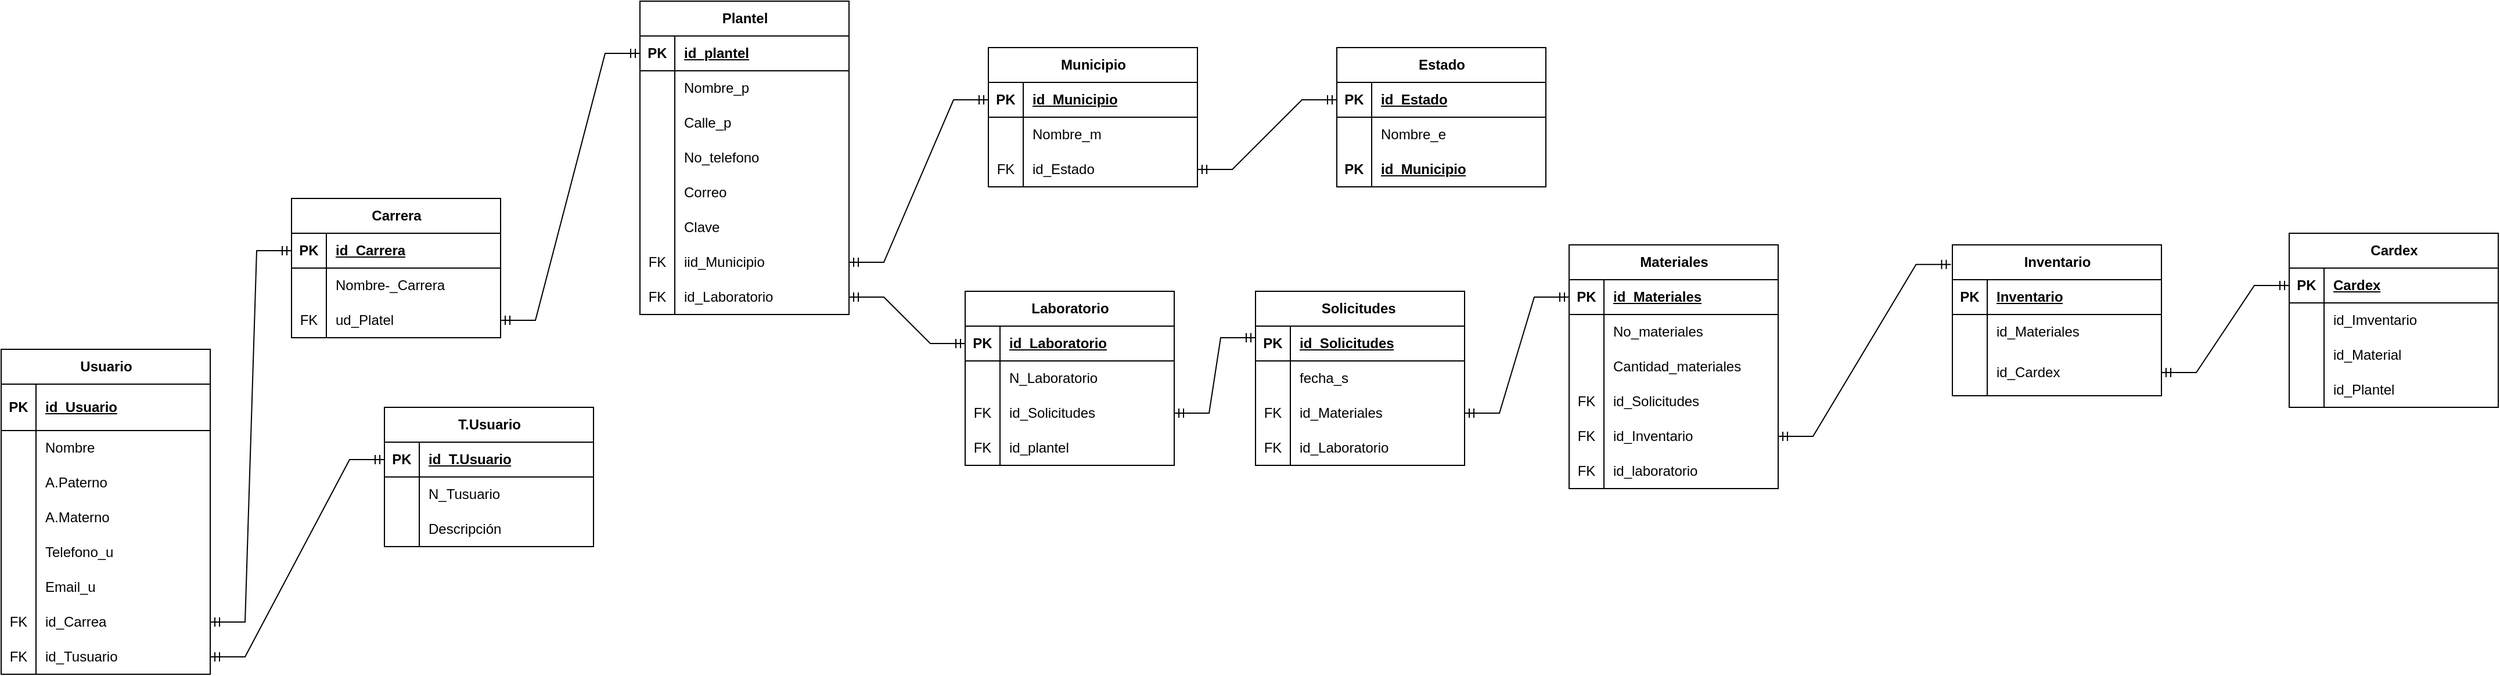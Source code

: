 <mxfile version="21.3.7" type="device" pages="3">
  <diagram id="cfe1-pG9reQqZ62NQNhN" name="Modelo relacional">
    <mxGraphModel dx="1706" dy="1679" grid="1" gridSize="10" guides="1" tooltips="1" connect="1" arrows="1" fold="1" page="1" pageScale="1" pageWidth="827" pageHeight="1169" math="0" shadow="0">
      <root>
        <mxCell id="0" />
        <mxCell id="1" parent="0" />
        <mxCell id="z9wYtxFN01BG567rrZ_C-1" value="Estado" style="shape=table;startSize=30;container=1;collapsible=1;childLayout=tableLayout;fixedRows=1;rowLines=0;fontStyle=1;align=center;resizeLast=1;html=1;" parent="1" vertex="1">
          <mxGeometry x="790" y="-400" width="180" height="120" as="geometry" />
        </mxCell>
        <mxCell id="z9wYtxFN01BG567rrZ_C-2" value="" style="shape=tableRow;horizontal=0;startSize=0;swimlaneHead=0;swimlaneBody=0;fillColor=none;collapsible=0;dropTarget=0;points=[[0,0.5],[1,0.5]];portConstraint=eastwest;top=0;left=0;right=0;bottom=1;" parent="z9wYtxFN01BG567rrZ_C-1" vertex="1">
          <mxGeometry y="30" width="180" height="30" as="geometry" />
        </mxCell>
        <mxCell id="z9wYtxFN01BG567rrZ_C-3" value="PK" style="shape=partialRectangle;connectable=0;fillColor=none;top=0;left=0;bottom=0;right=0;fontStyle=1;overflow=hidden;whiteSpace=wrap;html=1;" parent="z9wYtxFN01BG567rrZ_C-2" vertex="1">
          <mxGeometry width="30" height="30" as="geometry">
            <mxRectangle width="30" height="30" as="alternateBounds" />
          </mxGeometry>
        </mxCell>
        <mxCell id="z9wYtxFN01BG567rrZ_C-4" value="id_Estado" style="shape=partialRectangle;connectable=0;fillColor=none;top=0;left=0;bottom=0;right=0;align=left;spacingLeft=6;fontStyle=5;overflow=hidden;whiteSpace=wrap;html=1;" parent="z9wYtxFN01BG567rrZ_C-2" vertex="1">
          <mxGeometry x="30" width="150" height="30" as="geometry">
            <mxRectangle width="150" height="30" as="alternateBounds" />
          </mxGeometry>
        </mxCell>
        <mxCell id="z9wYtxFN01BG567rrZ_C-5" value="" style="shape=tableRow;horizontal=0;startSize=0;swimlaneHead=0;swimlaneBody=0;fillColor=none;collapsible=0;dropTarget=0;points=[[0,0.5],[1,0.5]];portConstraint=eastwest;top=0;left=0;right=0;bottom=0;" parent="z9wYtxFN01BG567rrZ_C-1" vertex="1">
          <mxGeometry y="60" width="180" height="30" as="geometry" />
        </mxCell>
        <mxCell id="z9wYtxFN01BG567rrZ_C-6" value="" style="shape=partialRectangle;connectable=0;fillColor=none;top=0;left=0;bottom=0;right=0;editable=1;overflow=hidden;whiteSpace=wrap;html=1;" parent="z9wYtxFN01BG567rrZ_C-5" vertex="1">
          <mxGeometry width="30" height="30" as="geometry">
            <mxRectangle width="30" height="30" as="alternateBounds" />
          </mxGeometry>
        </mxCell>
        <mxCell id="z9wYtxFN01BG567rrZ_C-7" value="Nombre_e" style="shape=partialRectangle;connectable=0;fillColor=none;top=0;left=0;bottom=0;right=0;align=left;spacingLeft=6;overflow=hidden;whiteSpace=wrap;html=1;" parent="z9wYtxFN01BG567rrZ_C-5" vertex="1">
          <mxGeometry x="30" width="150" height="30" as="geometry">
            <mxRectangle width="150" height="30" as="alternateBounds" />
          </mxGeometry>
        </mxCell>
        <mxCell id="uJgA-zq6tP7pp_QWZ6tL-1" value="" style="shape=tableRow;horizontal=0;startSize=0;swimlaneHead=0;swimlaneBody=0;fillColor=none;collapsible=0;dropTarget=0;points=[[0,0.5],[1,0.5]];portConstraint=eastwest;top=0;left=0;right=0;bottom=1;" parent="z9wYtxFN01BG567rrZ_C-1" vertex="1">
          <mxGeometry y="90" width="180" height="30" as="geometry" />
        </mxCell>
        <mxCell id="uJgA-zq6tP7pp_QWZ6tL-2" value="PK" style="shape=partialRectangle;connectable=0;fillColor=none;top=0;left=0;bottom=0;right=0;fontStyle=1;overflow=hidden;whiteSpace=wrap;html=1;" parent="uJgA-zq6tP7pp_QWZ6tL-1" vertex="1">
          <mxGeometry width="30" height="30" as="geometry">
            <mxRectangle width="30" height="30" as="alternateBounds" />
          </mxGeometry>
        </mxCell>
        <mxCell id="uJgA-zq6tP7pp_QWZ6tL-3" value="id_Municipio" style="shape=partialRectangle;connectable=0;fillColor=none;top=0;left=0;bottom=0;right=0;align=left;spacingLeft=6;fontStyle=5;overflow=hidden;whiteSpace=wrap;html=1;" parent="uJgA-zq6tP7pp_QWZ6tL-1" vertex="1">
          <mxGeometry x="30" width="150" height="30" as="geometry">
            <mxRectangle width="150" height="30" as="alternateBounds" />
          </mxGeometry>
        </mxCell>
        <mxCell id="pxCo2AwBNWt5cXD1IFIn-1" value="Municipio" style="shape=table;startSize=30;container=1;collapsible=1;childLayout=tableLayout;fixedRows=1;rowLines=0;fontStyle=1;align=center;resizeLast=1;html=1;" parent="1" vertex="1">
          <mxGeometry x="490" y="-400" width="180" height="120" as="geometry" />
        </mxCell>
        <mxCell id="pxCo2AwBNWt5cXD1IFIn-2" value="" style="shape=tableRow;horizontal=0;startSize=0;swimlaneHead=0;swimlaneBody=0;fillColor=none;collapsible=0;dropTarget=0;points=[[0,0.5],[1,0.5]];portConstraint=eastwest;top=0;left=0;right=0;bottom=1;" parent="pxCo2AwBNWt5cXD1IFIn-1" vertex="1">
          <mxGeometry y="30" width="180" height="30" as="geometry" />
        </mxCell>
        <mxCell id="pxCo2AwBNWt5cXD1IFIn-3" value="PK" style="shape=partialRectangle;connectable=0;fillColor=none;top=0;left=0;bottom=0;right=0;fontStyle=1;overflow=hidden;whiteSpace=wrap;html=1;" parent="pxCo2AwBNWt5cXD1IFIn-2" vertex="1">
          <mxGeometry width="30" height="30" as="geometry">
            <mxRectangle width="30" height="30" as="alternateBounds" />
          </mxGeometry>
        </mxCell>
        <mxCell id="pxCo2AwBNWt5cXD1IFIn-4" value="id_Municipio" style="shape=partialRectangle;connectable=0;fillColor=none;top=0;left=0;bottom=0;right=0;align=left;spacingLeft=6;fontStyle=5;overflow=hidden;whiteSpace=wrap;html=1;" parent="pxCo2AwBNWt5cXD1IFIn-2" vertex="1">
          <mxGeometry x="30" width="150" height="30" as="geometry">
            <mxRectangle width="150" height="30" as="alternateBounds" />
          </mxGeometry>
        </mxCell>
        <mxCell id="pxCo2AwBNWt5cXD1IFIn-5" value="" style="shape=tableRow;horizontal=0;startSize=0;swimlaneHead=0;swimlaneBody=0;fillColor=none;collapsible=0;dropTarget=0;points=[[0,0.5],[1,0.5]];portConstraint=eastwest;top=0;left=0;right=0;bottom=0;" parent="pxCo2AwBNWt5cXD1IFIn-1" vertex="1">
          <mxGeometry y="60" width="180" height="30" as="geometry" />
        </mxCell>
        <mxCell id="pxCo2AwBNWt5cXD1IFIn-6" value="" style="shape=partialRectangle;connectable=0;fillColor=none;top=0;left=0;bottom=0;right=0;editable=1;overflow=hidden;whiteSpace=wrap;html=1;" parent="pxCo2AwBNWt5cXD1IFIn-5" vertex="1">
          <mxGeometry width="30" height="30" as="geometry">
            <mxRectangle width="30" height="30" as="alternateBounds" />
          </mxGeometry>
        </mxCell>
        <mxCell id="pxCo2AwBNWt5cXD1IFIn-7" value="Nombre_m" style="shape=partialRectangle;connectable=0;fillColor=none;top=0;left=0;bottom=0;right=0;align=left;spacingLeft=6;overflow=hidden;whiteSpace=wrap;html=1;" parent="pxCo2AwBNWt5cXD1IFIn-5" vertex="1">
          <mxGeometry x="30" width="150" height="30" as="geometry">
            <mxRectangle width="150" height="30" as="alternateBounds" />
          </mxGeometry>
        </mxCell>
        <mxCell id="pxCo2AwBNWt5cXD1IFIn-8" value="" style="shape=tableRow;horizontal=0;startSize=0;swimlaneHead=0;swimlaneBody=0;fillColor=none;collapsible=0;dropTarget=0;points=[[0,0.5],[1,0.5]];portConstraint=eastwest;top=0;left=0;right=0;bottom=0;" parent="pxCo2AwBNWt5cXD1IFIn-1" vertex="1">
          <mxGeometry y="90" width="180" height="30" as="geometry" />
        </mxCell>
        <mxCell id="pxCo2AwBNWt5cXD1IFIn-9" value="FK" style="shape=partialRectangle;connectable=0;fillColor=none;top=0;left=0;bottom=0;right=0;editable=1;overflow=hidden;whiteSpace=wrap;html=1;" parent="pxCo2AwBNWt5cXD1IFIn-8" vertex="1">
          <mxGeometry width="30" height="30" as="geometry">
            <mxRectangle width="30" height="30" as="alternateBounds" />
          </mxGeometry>
        </mxCell>
        <mxCell id="pxCo2AwBNWt5cXD1IFIn-10" value="id_Estado" style="shape=partialRectangle;connectable=0;fillColor=none;top=0;left=0;bottom=0;right=0;align=left;spacingLeft=6;overflow=hidden;whiteSpace=wrap;html=1;" parent="pxCo2AwBNWt5cXD1IFIn-8" vertex="1">
          <mxGeometry x="30" width="150" height="30" as="geometry">
            <mxRectangle width="150" height="30" as="alternateBounds" />
          </mxGeometry>
        </mxCell>
        <mxCell id="pxCo2AwBNWt5cXD1IFIn-15" value="Plantel" style="shape=table;startSize=30;container=1;collapsible=1;childLayout=tableLayout;fixedRows=1;rowLines=0;fontStyle=1;align=center;resizeLast=1;html=1;" parent="1" vertex="1">
          <mxGeometry x="190" y="-440" width="180" height="270" as="geometry" />
        </mxCell>
        <mxCell id="pxCo2AwBNWt5cXD1IFIn-16" value="" style="shape=tableRow;horizontal=0;startSize=0;swimlaneHead=0;swimlaneBody=0;fillColor=none;collapsible=0;dropTarget=0;points=[[0,0.5],[1,0.5]];portConstraint=eastwest;top=0;left=0;right=0;bottom=1;" parent="pxCo2AwBNWt5cXD1IFIn-15" vertex="1">
          <mxGeometry y="30" width="180" height="30" as="geometry" />
        </mxCell>
        <mxCell id="pxCo2AwBNWt5cXD1IFIn-17" value="PK" style="shape=partialRectangle;connectable=0;fillColor=none;top=0;left=0;bottom=0;right=0;fontStyle=1;overflow=hidden;whiteSpace=wrap;html=1;" parent="pxCo2AwBNWt5cXD1IFIn-16" vertex="1">
          <mxGeometry width="30" height="30" as="geometry">
            <mxRectangle width="30" height="30" as="alternateBounds" />
          </mxGeometry>
        </mxCell>
        <mxCell id="pxCo2AwBNWt5cXD1IFIn-18" value="id_plantel" style="shape=partialRectangle;connectable=0;fillColor=none;top=0;left=0;bottom=0;right=0;align=left;spacingLeft=6;fontStyle=5;overflow=hidden;whiteSpace=wrap;html=1;" parent="pxCo2AwBNWt5cXD1IFIn-16" vertex="1">
          <mxGeometry x="30" width="150" height="30" as="geometry">
            <mxRectangle width="150" height="30" as="alternateBounds" />
          </mxGeometry>
        </mxCell>
        <mxCell id="pxCo2AwBNWt5cXD1IFIn-19" value="" style="shape=tableRow;horizontal=0;startSize=0;swimlaneHead=0;swimlaneBody=0;fillColor=none;collapsible=0;dropTarget=0;points=[[0,0.5],[1,0.5]];portConstraint=eastwest;top=0;left=0;right=0;bottom=0;" parent="pxCo2AwBNWt5cXD1IFIn-15" vertex="1">
          <mxGeometry y="60" width="180" height="30" as="geometry" />
        </mxCell>
        <mxCell id="pxCo2AwBNWt5cXD1IFIn-20" value="" style="shape=partialRectangle;connectable=0;fillColor=none;top=0;left=0;bottom=0;right=0;editable=1;overflow=hidden;whiteSpace=wrap;html=1;" parent="pxCo2AwBNWt5cXD1IFIn-19" vertex="1">
          <mxGeometry width="30" height="30" as="geometry">
            <mxRectangle width="30" height="30" as="alternateBounds" />
          </mxGeometry>
        </mxCell>
        <mxCell id="pxCo2AwBNWt5cXD1IFIn-21" value="Nombre_p" style="shape=partialRectangle;connectable=0;fillColor=none;top=0;left=0;bottom=0;right=0;align=left;spacingLeft=6;overflow=hidden;whiteSpace=wrap;html=1;" parent="pxCo2AwBNWt5cXD1IFIn-19" vertex="1">
          <mxGeometry x="30" width="150" height="30" as="geometry">
            <mxRectangle width="150" height="30" as="alternateBounds" />
          </mxGeometry>
        </mxCell>
        <mxCell id="pxCo2AwBNWt5cXD1IFIn-22" value="" style="shape=tableRow;horizontal=0;startSize=0;swimlaneHead=0;swimlaneBody=0;fillColor=none;collapsible=0;dropTarget=0;points=[[0,0.5],[1,0.5]];portConstraint=eastwest;top=0;left=0;right=0;bottom=0;" parent="pxCo2AwBNWt5cXD1IFIn-15" vertex="1">
          <mxGeometry y="90" width="180" height="30" as="geometry" />
        </mxCell>
        <mxCell id="pxCo2AwBNWt5cXD1IFIn-23" value="" style="shape=partialRectangle;connectable=0;fillColor=none;top=0;left=0;bottom=0;right=0;editable=1;overflow=hidden;whiteSpace=wrap;html=1;" parent="pxCo2AwBNWt5cXD1IFIn-22" vertex="1">
          <mxGeometry width="30" height="30" as="geometry">
            <mxRectangle width="30" height="30" as="alternateBounds" />
          </mxGeometry>
        </mxCell>
        <mxCell id="pxCo2AwBNWt5cXD1IFIn-24" value="Calle_p" style="shape=partialRectangle;connectable=0;fillColor=none;top=0;left=0;bottom=0;right=0;align=left;spacingLeft=6;overflow=hidden;whiteSpace=wrap;html=1;" parent="pxCo2AwBNWt5cXD1IFIn-22" vertex="1">
          <mxGeometry x="30" width="150" height="30" as="geometry">
            <mxRectangle width="150" height="30" as="alternateBounds" />
          </mxGeometry>
        </mxCell>
        <mxCell id="pxCo2AwBNWt5cXD1IFIn-25" value="" style="shape=tableRow;horizontal=0;startSize=0;swimlaneHead=0;swimlaneBody=0;fillColor=none;collapsible=0;dropTarget=0;points=[[0,0.5],[1,0.5]];portConstraint=eastwest;top=0;left=0;right=0;bottom=0;" parent="pxCo2AwBNWt5cXD1IFIn-15" vertex="1">
          <mxGeometry y="120" width="180" height="30" as="geometry" />
        </mxCell>
        <mxCell id="pxCo2AwBNWt5cXD1IFIn-26" value="" style="shape=partialRectangle;connectable=0;fillColor=none;top=0;left=0;bottom=0;right=0;editable=1;overflow=hidden;whiteSpace=wrap;html=1;" parent="pxCo2AwBNWt5cXD1IFIn-25" vertex="1">
          <mxGeometry width="30" height="30" as="geometry">
            <mxRectangle width="30" height="30" as="alternateBounds" />
          </mxGeometry>
        </mxCell>
        <mxCell id="pxCo2AwBNWt5cXD1IFIn-27" value="No_telefono" style="shape=partialRectangle;connectable=0;fillColor=none;top=0;left=0;bottom=0;right=0;align=left;spacingLeft=6;overflow=hidden;whiteSpace=wrap;html=1;" parent="pxCo2AwBNWt5cXD1IFIn-25" vertex="1">
          <mxGeometry x="30" width="150" height="30" as="geometry">
            <mxRectangle width="150" height="30" as="alternateBounds" />
          </mxGeometry>
        </mxCell>
        <mxCell id="FFNm_cd4cANfNpXgNQ6T-7" style="shape=tableRow;horizontal=0;startSize=0;swimlaneHead=0;swimlaneBody=0;fillColor=none;collapsible=0;dropTarget=0;points=[[0,0.5],[1,0.5]];portConstraint=eastwest;top=0;left=0;right=0;bottom=0;" parent="pxCo2AwBNWt5cXD1IFIn-15" vertex="1">
          <mxGeometry y="150" width="180" height="30" as="geometry" />
        </mxCell>
        <mxCell id="FFNm_cd4cANfNpXgNQ6T-8" style="shape=partialRectangle;connectable=0;fillColor=none;top=0;left=0;bottom=0;right=0;editable=1;overflow=hidden;whiteSpace=wrap;html=1;" parent="FFNm_cd4cANfNpXgNQ6T-7" vertex="1">
          <mxGeometry width="30" height="30" as="geometry">
            <mxRectangle width="30" height="30" as="alternateBounds" />
          </mxGeometry>
        </mxCell>
        <mxCell id="FFNm_cd4cANfNpXgNQ6T-9" value="Correo" style="shape=partialRectangle;connectable=0;fillColor=none;top=0;left=0;bottom=0;right=0;align=left;spacingLeft=6;overflow=hidden;whiteSpace=wrap;html=1;" parent="FFNm_cd4cANfNpXgNQ6T-7" vertex="1">
          <mxGeometry x="30" width="150" height="30" as="geometry">
            <mxRectangle width="150" height="30" as="alternateBounds" />
          </mxGeometry>
        </mxCell>
        <mxCell id="FFNm_cd4cANfNpXgNQ6T-4" style="shape=tableRow;horizontal=0;startSize=0;swimlaneHead=0;swimlaneBody=0;fillColor=none;collapsible=0;dropTarget=0;points=[[0,0.5],[1,0.5]];portConstraint=eastwest;top=0;left=0;right=0;bottom=0;" parent="pxCo2AwBNWt5cXD1IFIn-15" vertex="1">
          <mxGeometry y="180" width="180" height="30" as="geometry" />
        </mxCell>
        <mxCell id="FFNm_cd4cANfNpXgNQ6T-5" style="shape=partialRectangle;connectable=0;fillColor=none;top=0;left=0;bottom=0;right=0;editable=1;overflow=hidden;whiteSpace=wrap;html=1;" parent="FFNm_cd4cANfNpXgNQ6T-4" vertex="1">
          <mxGeometry width="30" height="30" as="geometry">
            <mxRectangle width="30" height="30" as="alternateBounds" />
          </mxGeometry>
        </mxCell>
        <mxCell id="FFNm_cd4cANfNpXgNQ6T-6" value="Clave" style="shape=partialRectangle;connectable=0;fillColor=none;top=0;left=0;bottom=0;right=0;align=left;spacingLeft=6;overflow=hidden;whiteSpace=wrap;html=1;" parent="FFNm_cd4cANfNpXgNQ6T-4" vertex="1">
          <mxGeometry x="30" width="150" height="30" as="geometry">
            <mxRectangle width="150" height="30" as="alternateBounds" />
          </mxGeometry>
        </mxCell>
        <mxCell id="hET3Z5VmGEVmN5Lt3T3f-2" value="" style="shape=tableRow;horizontal=0;startSize=0;swimlaneHead=0;swimlaneBody=0;fillColor=none;collapsible=0;dropTarget=0;points=[[0,0.5],[1,0.5]];portConstraint=eastwest;top=0;left=0;right=0;bottom=0;" parent="pxCo2AwBNWt5cXD1IFIn-15" vertex="1">
          <mxGeometry y="210" width="180" height="30" as="geometry" />
        </mxCell>
        <mxCell id="hET3Z5VmGEVmN5Lt3T3f-3" value="FK" style="shape=partialRectangle;connectable=0;fillColor=none;top=0;left=0;bottom=0;right=0;fontStyle=0;overflow=hidden;whiteSpace=wrap;html=1;" parent="hET3Z5VmGEVmN5Lt3T3f-2" vertex="1">
          <mxGeometry width="30" height="30" as="geometry">
            <mxRectangle width="30" height="30" as="alternateBounds" />
          </mxGeometry>
        </mxCell>
        <mxCell id="hET3Z5VmGEVmN5Lt3T3f-4" value="iid_Municipio" style="shape=partialRectangle;connectable=0;fillColor=none;top=0;left=0;bottom=0;right=0;align=left;spacingLeft=6;fontStyle=0;overflow=hidden;whiteSpace=wrap;html=1;" parent="hET3Z5VmGEVmN5Lt3T3f-2" vertex="1">
          <mxGeometry x="30" width="150" height="30" as="geometry">
            <mxRectangle width="150" height="30" as="alternateBounds" />
          </mxGeometry>
        </mxCell>
        <mxCell id="FFNm_cd4cANfNpXgNQ6T-1" style="shape=tableRow;horizontal=0;startSize=0;swimlaneHead=0;swimlaneBody=0;fillColor=none;collapsible=0;dropTarget=0;points=[[0,0.5],[1,0.5]];portConstraint=eastwest;top=0;left=0;right=0;bottom=0;" parent="pxCo2AwBNWt5cXD1IFIn-15" vertex="1">
          <mxGeometry y="240" width="180" height="30" as="geometry" />
        </mxCell>
        <mxCell id="FFNm_cd4cANfNpXgNQ6T-2" value="FK" style="shape=partialRectangle;connectable=0;fillColor=none;top=0;left=0;bottom=0;right=0;editable=1;overflow=hidden;whiteSpace=wrap;html=1;" parent="FFNm_cd4cANfNpXgNQ6T-1" vertex="1">
          <mxGeometry width="30" height="30" as="geometry">
            <mxRectangle width="30" height="30" as="alternateBounds" />
          </mxGeometry>
        </mxCell>
        <mxCell id="FFNm_cd4cANfNpXgNQ6T-3" value="id_Laboratorio" style="shape=partialRectangle;connectable=0;fillColor=none;top=0;left=0;bottom=0;right=0;align=left;spacingLeft=6;overflow=hidden;whiteSpace=wrap;html=1;" parent="FFNm_cd4cANfNpXgNQ6T-1" vertex="1">
          <mxGeometry x="30" width="150" height="30" as="geometry">
            <mxRectangle width="150" height="30" as="alternateBounds" />
          </mxGeometry>
        </mxCell>
        <mxCell id="dsMILA0ALzx5k67lpodn-1" value="T.Usuario" style="shape=table;startSize=30;container=1;collapsible=1;childLayout=tableLayout;fixedRows=1;rowLines=0;fontStyle=1;align=center;resizeLast=1;html=1;" parent="1" vertex="1">
          <mxGeometry x="-30" y="-90" width="180" height="120" as="geometry" />
        </mxCell>
        <mxCell id="dsMILA0ALzx5k67lpodn-2" value="" style="shape=tableRow;horizontal=0;startSize=0;swimlaneHead=0;swimlaneBody=0;fillColor=none;collapsible=0;dropTarget=0;points=[[0,0.5],[1,0.5]];portConstraint=eastwest;top=0;left=0;right=0;bottom=1;" parent="dsMILA0ALzx5k67lpodn-1" vertex="1">
          <mxGeometry y="30" width="180" height="30" as="geometry" />
        </mxCell>
        <mxCell id="dsMILA0ALzx5k67lpodn-3" value="PK" style="shape=partialRectangle;connectable=0;fillColor=none;top=0;left=0;bottom=0;right=0;fontStyle=1;overflow=hidden;whiteSpace=wrap;html=1;" parent="dsMILA0ALzx5k67lpodn-2" vertex="1">
          <mxGeometry width="30" height="30" as="geometry">
            <mxRectangle width="30" height="30" as="alternateBounds" />
          </mxGeometry>
        </mxCell>
        <mxCell id="dsMILA0ALzx5k67lpodn-4" value="id_T.Usuario" style="shape=partialRectangle;connectable=0;fillColor=none;top=0;left=0;bottom=0;right=0;align=left;spacingLeft=6;fontStyle=5;overflow=hidden;whiteSpace=wrap;html=1;" parent="dsMILA0ALzx5k67lpodn-2" vertex="1">
          <mxGeometry x="30" width="150" height="30" as="geometry">
            <mxRectangle width="150" height="30" as="alternateBounds" />
          </mxGeometry>
        </mxCell>
        <mxCell id="dsMILA0ALzx5k67lpodn-5" value="" style="shape=tableRow;horizontal=0;startSize=0;swimlaneHead=0;swimlaneBody=0;fillColor=none;collapsible=0;dropTarget=0;points=[[0,0.5],[1,0.5]];portConstraint=eastwest;top=0;left=0;right=0;bottom=0;" parent="dsMILA0ALzx5k67lpodn-1" vertex="1">
          <mxGeometry y="60" width="180" height="30" as="geometry" />
        </mxCell>
        <mxCell id="dsMILA0ALzx5k67lpodn-6" value="" style="shape=partialRectangle;connectable=0;fillColor=none;top=0;left=0;bottom=0;right=0;editable=1;overflow=hidden;whiteSpace=wrap;html=1;" parent="dsMILA0ALzx5k67lpodn-5" vertex="1">
          <mxGeometry width="30" height="30" as="geometry">
            <mxRectangle width="30" height="30" as="alternateBounds" />
          </mxGeometry>
        </mxCell>
        <mxCell id="dsMILA0ALzx5k67lpodn-7" value="N_Tusuario" style="shape=partialRectangle;connectable=0;fillColor=none;top=0;left=0;bottom=0;right=0;align=left;spacingLeft=6;overflow=hidden;whiteSpace=wrap;html=1;" parent="dsMILA0ALzx5k67lpodn-5" vertex="1">
          <mxGeometry x="30" width="150" height="30" as="geometry">
            <mxRectangle width="150" height="30" as="alternateBounds" />
          </mxGeometry>
        </mxCell>
        <mxCell id="dsMILA0ALzx5k67lpodn-8" value="" style="shape=tableRow;horizontal=0;startSize=0;swimlaneHead=0;swimlaneBody=0;fillColor=none;collapsible=0;dropTarget=0;points=[[0,0.5],[1,0.5]];portConstraint=eastwest;top=0;left=0;right=0;bottom=0;" parent="dsMILA0ALzx5k67lpodn-1" vertex="1">
          <mxGeometry y="90" width="180" height="30" as="geometry" />
        </mxCell>
        <mxCell id="dsMILA0ALzx5k67lpodn-9" value="" style="shape=partialRectangle;connectable=0;fillColor=none;top=0;left=0;bottom=0;right=0;editable=1;overflow=hidden;whiteSpace=wrap;html=1;" parent="dsMILA0ALzx5k67lpodn-8" vertex="1">
          <mxGeometry width="30" height="30" as="geometry">
            <mxRectangle width="30" height="30" as="alternateBounds" />
          </mxGeometry>
        </mxCell>
        <mxCell id="dsMILA0ALzx5k67lpodn-10" value="Descripción" style="shape=partialRectangle;connectable=0;fillColor=none;top=0;left=0;bottom=0;right=0;align=left;spacingLeft=6;overflow=hidden;whiteSpace=wrap;html=1;" parent="dsMILA0ALzx5k67lpodn-8" vertex="1">
          <mxGeometry x="30" width="150" height="30" as="geometry">
            <mxRectangle width="150" height="30" as="alternateBounds" />
          </mxGeometry>
        </mxCell>
        <mxCell id="fOQ8TwgQUEuHY4BiikEI-1" value="Usuario" style="shape=table;startSize=30;container=1;collapsible=1;childLayout=tableLayout;fixedRows=1;rowLines=0;fontStyle=1;align=center;resizeLast=1;html=1;" parent="1" vertex="1">
          <mxGeometry x="-360" y="-140" width="180" height="280" as="geometry" />
        </mxCell>
        <mxCell id="fOQ8TwgQUEuHY4BiikEI-2" value="" style="shape=tableRow;horizontal=0;startSize=0;swimlaneHead=0;swimlaneBody=0;fillColor=none;collapsible=0;dropTarget=0;points=[[0,0.5],[1,0.5]];portConstraint=eastwest;top=0;left=0;right=0;bottom=1;" parent="fOQ8TwgQUEuHY4BiikEI-1" vertex="1">
          <mxGeometry y="30" width="180" height="40" as="geometry" />
        </mxCell>
        <mxCell id="fOQ8TwgQUEuHY4BiikEI-3" value="PK" style="shape=partialRectangle;connectable=0;fillColor=none;top=0;left=0;bottom=0;right=0;fontStyle=1;overflow=hidden;whiteSpace=wrap;html=1;" parent="fOQ8TwgQUEuHY4BiikEI-2" vertex="1">
          <mxGeometry width="30" height="40" as="geometry">
            <mxRectangle width="30" height="40" as="alternateBounds" />
          </mxGeometry>
        </mxCell>
        <mxCell id="fOQ8TwgQUEuHY4BiikEI-4" value="id_Usuario" style="shape=partialRectangle;connectable=0;fillColor=none;top=0;left=0;bottom=0;right=0;align=left;spacingLeft=6;fontStyle=5;overflow=hidden;whiteSpace=wrap;html=1;" parent="fOQ8TwgQUEuHY4BiikEI-2" vertex="1">
          <mxGeometry x="30" width="150" height="40" as="geometry">
            <mxRectangle width="150" height="40" as="alternateBounds" />
          </mxGeometry>
        </mxCell>
        <mxCell id="fOQ8TwgQUEuHY4BiikEI-5" value="" style="shape=tableRow;horizontal=0;startSize=0;swimlaneHead=0;swimlaneBody=0;fillColor=none;collapsible=0;dropTarget=0;points=[[0,0.5],[1,0.5]];portConstraint=eastwest;top=0;left=0;right=0;bottom=0;" parent="fOQ8TwgQUEuHY4BiikEI-1" vertex="1">
          <mxGeometry y="70" width="180" height="30" as="geometry" />
        </mxCell>
        <mxCell id="fOQ8TwgQUEuHY4BiikEI-6" value="" style="shape=partialRectangle;connectable=0;fillColor=none;top=0;left=0;bottom=0;right=0;editable=1;overflow=hidden;whiteSpace=wrap;html=1;" parent="fOQ8TwgQUEuHY4BiikEI-5" vertex="1">
          <mxGeometry width="30" height="30" as="geometry">
            <mxRectangle width="30" height="30" as="alternateBounds" />
          </mxGeometry>
        </mxCell>
        <mxCell id="fOQ8TwgQUEuHY4BiikEI-7" value="Nombre" style="shape=partialRectangle;connectable=0;fillColor=none;top=0;left=0;bottom=0;right=0;align=left;spacingLeft=6;overflow=hidden;whiteSpace=wrap;html=1;" parent="fOQ8TwgQUEuHY4BiikEI-5" vertex="1">
          <mxGeometry x="30" width="150" height="30" as="geometry">
            <mxRectangle width="150" height="30" as="alternateBounds" />
          </mxGeometry>
        </mxCell>
        <mxCell id="fOQ8TwgQUEuHY4BiikEI-8" value="" style="shape=tableRow;horizontal=0;startSize=0;swimlaneHead=0;swimlaneBody=0;fillColor=none;collapsible=0;dropTarget=0;points=[[0,0.5],[1,0.5]];portConstraint=eastwest;top=0;left=0;right=0;bottom=0;" parent="fOQ8TwgQUEuHY4BiikEI-1" vertex="1">
          <mxGeometry y="100" width="180" height="30" as="geometry" />
        </mxCell>
        <mxCell id="fOQ8TwgQUEuHY4BiikEI-9" value="" style="shape=partialRectangle;connectable=0;fillColor=none;top=0;left=0;bottom=0;right=0;editable=1;overflow=hidden;whiteSpace=wrap;html=1;" parent="fOQ8TwgQUEuHY4BiikEI-8" vertex="1">
          <mxGeometry width="30" height="30" as="geometry">
            <mxRectangle width="30" height="30" as="alternateBounds" />
          </mxGeometry>
        </mxCell>
        <mxCell id="fOQ8TwgQUEuHY4BiikEI-10" value="A.Paterno" style="shape=partialRectangle;connectable=0;fillColor=none;top=0;left=0;bottom=0;right=0;align=left;spacingLeft=6;overflow=hidden;whiteSpace=wrap;html=1;" parent="fOQ8TwgQUEuHY4BiikEI-8" vertex="1">
          <mxGeometry x="30" width="150" height="30" as="geometry">
            <mxRectangle width="150" height="30" as="alternateBounds" />
          </mxGeometry>
        </mxCell>
        <mxCell id="fOQ8TwgQUEuHY4BiikEI-11" value="" style="shape=tableRow;horizontal=0;startSize=0;swimlaneHead=0;swimlaneBody=0;fillColor=none;collapsible=0;dropTarget=0;points=[[0,0.5],[1,0.5]];portConstraint=eastwest;top=0;left=0;right=0;bottom=0;" parent="fOQ8TwgQUEuHY4BiikEI-1" vertex="1">
          <mxGeometry y="130" width="180" height="30" as="geometry" />
        </mxCell>
        <mxCell id="fOQ8TwgQUEuHY4BiikEI-12" value="" style="shape=partialRectangle;connectable=0;fillColor=none;top=0;left=0;bottom=0;right=0;editable=1;overflow=hidden;whiteSpace=wrap;html=1;" parent="fOQ8TwgQUEuHY4BiikEI-11" vertex="1">
          <mxGeometry width="30" height="30" as="geometry">
            <mxRectangle width="30" height="30" as="alternateBounds" />
          </mxGeometry>
        </mxCell>
        <mxCell id="fOQ8TwgQUEuHY4BiikEI-13" value="A.Materno" style="shape=partialRectangle;connectable=0;fillColor=none;top=0;left=0;bottom=0;right=0;align=left;spacingLeft=6;overflow=hidden;whiteSpace=wrap;html=1;" parent="fOQ8TwgQUEuHY4BiikEI-11" vertex="1">
          <mxGeometry x="30" width="150" height="30" as="geometry">
            <mxRectangle width="150" height="30" as="alternateBounds" />
          </mxGeometry>
        </mxCell>
        <mxCell id="fOQ8TwgQUEuHY4BiikEI-23" style="shape=tableRow;horizontal=0;startSize=0;swimlaneHead=0;swimlaneBody=0;fillColor=none;collapsible=0;dropTarget=0;points=[[0,0.5],[1,0.5]];portConstraint=eastwest;top=0;left=0;right=0;bottom=0;" parent="fOQ8TwgQUEuHY4BiikEI-1" vertex="1">
          <mxGeometry y="160" width="180" height="30" as="geometry" />
        </mxCell>
        <mxCell id="fOQ8TwgQUEuHY4BiikEI-24" style="shape=partialRectangle;connectable=0;fillColor=none;top=0;left=0;bottom=0;right=0;editable=1;overflow=hidden;whiteSpace=wrap;html=1;" parent="fOQ8TwgQUEuHY4BiikEI-23" vertex="1">
          <mxGeometry width="30" height="30" as="geometry">
            <mxRectangle width="30" height="30" as="alternateBounds" />
          </mxGeometry>
        </mxCell>
        <mxCell id="fOQ8TwgQUEuHY4BiikEI-25" value="Telefono_u" style="shape=partialRectangle;connectable=0;fillColor=none;top=0;left=0;bottom=0;right=0;align=left;spacingLeft=6;overflow=hidden;whiteSpace=wrap;html=1;" parent="fOQ8TwgQUEuHY4BiikEI-23" vertex="1">
          <mxGeometry x="30" width="150" height="30" as="geometry">
            <mxRectangle width="150" height="30" as="alternateBounds" />
          </mxGeometry>
        </mxCell>
        <mxCell id="fOQ8TwgQUEuHY4BiikEI-20" style="shape=tableRow;horizontal=0;startSize=0;swimlaneHead=0;swimlaneBody=0;fillColor=none;collapsible=0;dropTarget=0;points=[[0,0.5],[1,0.5]];portConstraint=eastwest;top=0;left=0;right=0;bottom=0;" parent="fOQ8TwgQUEuHY4BiikEI-1" vertex="1">
          <mxGeometry y="190" width="180" height="30" as="geometry" />
        </mxCell>
        <mxCell id="fOQ8TwgQUEuHY4BiikEI-21" style="shape=partialRectangle;connectable=0;fillColor=none;top=0;left=0;bottom=0;right=0;editable=1;overflow=hidden;whiteSpace=wrap;html=1;" parent="fOQ8TwgQUEuHY4BiikEI-20" vertex="1">
          <mxGeometry width="30" height="30" as="geometry">
            <mxRectangle width="30" height="30" as="alternateBounds" />
          </mxGeometry>
        </mxCell>
        <mxCell id="fOQ8TwgQUEuHY4BiikEI-22" value="Email_u" style="shape=partialRectangle;connectable=0;fillColor=none;top=0;left=0;bottom=0;right=0;align=left;spacingLeft=6;overflow=hidden;whiteSpace=wrap;html=1;" parent="fOQ8TwgQUEuHY4BiikEI-20" vertex="1">
          <mxGeometry x="30" width="150" height="30" as="geometry">
            <mxRectangle width="150" height="30" as="alternateBounds" />
          </mxGeometry>
        </mxCell>
        <mxCell id="fOQ8TwgQUEuHY4BiikEI-17" style="shape=tableRow;horizontal=0;startSize=0;swimlaneHead=0;swimlaneBody=0;fillColor=none;collapsible=0;dropTarget=0;points=[[0,0.5],[1,0.5]];portConstraint=eastwest;top=0;left=0;right=0;bottom=0;" parent="fOQ8TwgQUEuHY4BiikEI-1" vertex="1">
          <mxGeometry y="220" width="180" height="30" as="geometry" />
        </mxCell>
        <mxCell id="fOQ8TwgQUEuHY4BiikEI-18" value="FK" style="shape=partialRectangle;connectable=0;fillColor=none;top=0;left=0;bottom=0;right=0;editable=1;overflow=hidden;whiteSpace=wrap;html=1;" parent="fOQ8TwgQUEuHY4BiikEI-17" vertex="1">
          <mxGeometry width="30" height="30" as="geometry">
            <mxRectangle width="30" height="30" as="alternateBounds" />
          </mxGeometry>
        </mxCell>
        <mxCell id="fOQ8TwgQUEuHY4BiikEI-19" value="id_Carrea" style="shape=partialRectangle;connectable=0;fillColor=none;top=0;left=0;bottom=0;right=0;align=left;spacingLeft=6;overflow=hidden;whiteSpace=wrap;html=1;" parent="fOQ8TwgQUEuHY4BiikEI-17" vertex="1">
          <mxGeometry x="30" width="150" height="30" as="geometry">
            <mxRectangle width="150" height="30" as="alternateBounds" />
          </mxGeometry>
        </mxCell>
        <mxCell id="fOQ8TwgQUEuHY4BiikEI-14" style="shape=tableRow;horizontal=0;startSize=0;swimlaneHead=0;swimlaneBody=0;fillColor=none;collapsible=0;dropTarget=0;points=[[0,0.5],[1,0.5]];portConstraint=eastwest;top=0;left=0;right=0;bottom=0;" parent="fOQ8TwgQUEuHY4BiikEI-1" vertex="1">
          <mxGeometry y="250" width="180" height="30" as="geometry" />
        </mxCell>
        <mxCell id="fOQ8TwgQUEuHY4BiikEI-15" value="FK" style="shape=partialRectangle;connectable=0;fillColor=none;top=0;left=0;bottom=0;right=0;editable=1;overflow=hidden;whiteSpace=wrap;html=1;" parent="fOQ8TwgQUEuHY4BiikEI-14" vertex="1">
          <mxGeometry width="30" height="30" as="geometry">
            <mxRectangle width="30" height="30" as="alternateBounds" />
          </mxGeometry>
        </mxCell>
        <mxCell id="fOQ8TwgQUEuHY4BiikEI-16" value="id_Tusuario" style="shape=partialRectangle;connectable=0;fillColor=none;top=0;left=0;bottom=0;right=0;align=left;spacingLeft=6;overflow=hidden;whiteSpace=wrap;html=1;" parent="fOQ8TwgQUEuHY4BiikEI-14" vertex="1">
          <mxGeometry x="30" width="150" height="30" as="geometry">
            <mxRectangle width="150" height="30" as="alternateBounds" />
          </mxGeometry>
        </mxCell>
        <mxCell id="fOQ8TwgQUEuHY4BiikEI-31" value="Laboratorio" style="shape=table;startSize=30;container=1;collapsible=1;childLayout=tableLayout;fixedRows=1;rowLines=0;fontStyle=1;align=center;resizeLast=1;html=1;" parent="1" vertex="1">
          <mxGeometry x="470" y="-190" width="180" height="150" as="geometry" />
        </mxCell>
        <mxCell id="fOQ8TwgQUEuHY4BiikEI-32" value="" style="shape=tableRow;horizontal=0;startSize=0;swimlaneHead=0;swimlaneBody=0;fillColor=none;collapsible=0;dropTarget=0;points=[[0,0.5],[1,0.5]];portConstraint=eastwest;top=0;left=0;right=0;bottom=1;" parent="fOQ8TwgQUEuHY4BiikEI-31" vertex="1">
          <mxGeometry y="30" width="180" height="30" as="geometry" />
        </mxCell>
        <mxCell id="fOQ8TwgQUEuHY4BiikEI-33" value="PK" style="shape=partialRectangle;connectable=0;fillColor=none;top=0;left=0;bottom=0;right=0;fontStyle=1;overflow=hidden;whiteSpace=wrap;html=1;" parent="fOQ8TwgQUEuHY4BiikEI-32" vertex="1">
          <mxGeometry width="30" height="30" as="geometry">
            <mxRectangle width="30" height="30" as="alternateBounds" />
          </mxGeometry>
        </mxCell>
        <mxCell id="fOQ8TwgQUEuHY4BiikEI-34" value="id_Laboratorio" style="shape=partialRectangle;connectable=0;fillColor=none;top=0;left=0;bottom=0;right=0;align=left;spacingLeft=6;fontStyle=5;overflow=hidden;whiteSpace=wrap;html=1;" parent="fOQ8TwgQUEuHY4BiikEI-32" vertex="1">
          <mxGeometry x="30" width="150" height="30" as="geometry">
            <mxRectangle width="150" height="30" as="alternateBounds" />
          </mxGeometry>
        </mxCell>
        <mxCell id="fOQ8TwgQUEuHY4BiikEI-35" value="" style="shape=tableRow;horizontal=0;startSize=0;swimlaneHead=0;swimlaneBody=0;fillColor=none;collapsible=0;dropTarget=0;points=[[0,0.5],[1,0.5]];portConstraint=eastwest;top=0;left=0;right=0;bottom=0;" parent="fOQ8TwgQUEuHY4BiikEI-31" vertex="1">
          <mxGeometry y="60" width="180" height="30" as="geometry" />
        </mxCell>
        <mxCell id="fOQ8TwgQUEuHY4BiikEI-36" value="" style="shape=partialRectangle;connectable=0;fillColor=none;top=0;left=0;bottom=0;right=0;editable=1;overflow=hidden;whiteSpace=wrap;html=1;" parent="fOQ8TwgQUEuHY4BiikEI-35" vertex="1">
          <mxGeometry width="30" height="30" as="geometry">
            <mxRectangle width="30" height="30" as="alternateBounds" />
          </mxGeometry>
        </mxCell>
        <mxCell id="fOQ8TwgQUEuHY4BiikEI-37" value="N_Laboratorio" style="shape=partialRectangle;connectable=0;fillColor=none;top=0;left=0;bottom=0;right=0;align=left;spacingLeft=6;overflow=hidden;whiteSpace=wrap;html=1;" parent="fOQ8TwgQUEuHY4BiikEI-35" vertex="1">
          <mxGeometry x="30" width="150" height="30" as="geometry">
            <mxRectangle width="150" height="30" as="alternateBounds" />
          </mxGeometry>
        </mxCell>
        <mxCell id="ZkZ1SXmozgoCB59KFK6G-2" value="" style="shape=tableRow;horizontal=0;startSize=0;swimlaneHead=0;swimlaneBody=0;fillColor=none;collapsible=0;dropTarget=0;points=[[0,0.5],[1,0.5]];portConstraint=eastwest;top=0;left=0;right=0;bottom=0;" parent="fOQ8TwgQUEuHY4BiikEI-31" vertex="1">
          <mxGeometry y="90" width="180" height="30" as="geometry" />
        </mxCell>
        <mxCell id="ZkZ1SXmozgoCB59KFK6G-3" value="FK" style="shape=partialRectangle;connectable=0;fillColor=none;top=0;left=0;bottom=0;right=0;fontStyle=0;overflow=hidden;whiteSpace=wrap;html=1;" parent="ZkZ1SXmozgoCB59KFK6G-2" vertex="1">
          <mxGeometry width="30" height="30" as="geometry">
            <mxRectangle width="30" height="30" as="alternateBounds" />
          </mxGeometry>
        </mxCell>
        <mxCell id="ZkZ1SXmozgoCB59KFK6G-4" value="id_Solicitudes" style="shape=partialRectangle;connectable=0;fillColor=none;top=0;left=0;bottom=0;right=0;align=left;spacingLeft=6;fontStyle=0;overflow=hidden;whiteSpace=wrap;html=1;" parent="ZkZ1SXmozgoCB59KFK6G-2" vertex="1">
          <mxGeometry x="30" width="150" height="30" as="geometry">
            <mxRectangle width="150" height="30" as="alternateBounds" />
          </mxGeometry>
        </mxCell>
        <mxCell id="fOQ8TwgQUEuHY4BiikEI-38" value="" style="shape=tableRow;horizontal=0;startSize=0;swimlaneHead=0;swimlaneBody=0;fillColor=none;collapsible=0;dropTarget=0;points=[[0,0.5],[1,0.5]];portConstraint=eastwest;top=0;left=0;right=0;bottom=0;" parent="fOQ8TwgQUEuHY4BiikEI-31" vertex="1">
          <mxGeometry y="120" width="180" height="30" as="geometry" />
        </mxCell>
        <mxCell id="fOQ8TwgQUEuHY4BiikEI-39" value="FK" style="shape=partialRectangle;connectable=0;fillColor=none;top=0;left=0;bottom=0;right=0;editable=1;overflow=hidden;whiteSpace=wrap;html=1;" parent="fOQ8TwgQUEuHY4BiikEI-38" vertex="1">
          <mxGeometry width="30" height="30" as="geometry">
            <mxRectangle width="30" height="30" as="alternateBounds" />
          </mxGeometry>
        </mxCell>
        <mxCell id="fOQ8TwgQUEuHY4BiikEI-40" value="id_plantel" style="shape=partialRectangle;connectable=0;fillColor=none;top=0;left=0;bottom=0;right=0;align=left;spacingLeft=6;overflow=hidden;whiteSpace=wrap;html=1;" parent="fOQ8TwgQUEuHY4BiikEI-38" vertex="1">
          <mxGeometry x="30" width="150" height="30" as="geometry">
            <mxRectangle width="150" height="30" as="alternateBounds" />
          </mxGeometry>
        </mxCell>
        <mxCell id="02GLxo8eKqh0Z9YzvIh--1" value="Solicitudes&amp;nbsp;" style="shape=table;startSize=30;container=1;collapsible=1;childLayout=tableLayout;fixedRows=1;rowLines=0;fontStyle=1;align=center;resizeLast=1;html=1;" parent="1" vertex="1">
          <mxGeometry x="720" y="-190" width="180" height="150" as="geometry" />
        </mxCell>
        <mxCell id="02GLxo8eKqh0Z9YzvIh--2" value="" style="shape=tableRow;horizontal=0;startSize=0;swimlaneHead=0;swimlaneBody=0;fillColor=none;collapsible=0;dropTarget=0;points=[[0,0.5],[1,0.5]];portConstraint=eastwest;top=0;left=0;right=0;bottom=1;" parent="02GLxo8eKqh0Z9YzvIh--1" vertex="1">
          <mxGeometry y="30" width="180" height="30" as="geometry" />
        </mxCell>
        <mxCell id="02GLxo8eKqh0Z9YzvIh--3" value="PK" style="shape=partialRectangle;connectable=0;fillColor=none;top=0;left=0;bottom=0;right=0;fontStyle=1;overflow=hidden;whiteSpace=wrap;html=1;" parent="02GLxo8eKqh0Z9YzvIh--2" vertex="1">
          <mxGeometry width="30" height="30" as="geometry">
            <mxRectangle width="30" height="30" as="alternateBounds" />
          </mxGeometry>
        </mxCell>
        <mxCell id="02GLxo8eKqh0Z9YzvIh--4" value="id_Solicitudes" style="shape=partialRectangle;connectable=0;fillColor=none;top=0;left=0;bottom=0;right=0;align=left;spacingLeft=6;fontStyle=5;overflow=hidden;whiteSpace=wrap;html=1;" parent="02GLxo8eKqh0Z9YzvIh--2" vertex="1">
          <mxGeometry x="30" width="150" height="30" as="geometry">
            <mxRectangle width="150" height="30" as="alternateBounds" />
          </mxGeometry>
        </mxCell>
        <mxCell id="02GLxo8eKqh0Z9YzvIh--14" style="shape=tableRow;horizontal=0;startSize=0;swimlaneHead=0;swimlaneBody=0;fillColor=none;collapsible=0;dropTarget=0;points=[[0,0.5],[1,0.5]];portConstraint=eastwest;top=0;left=0;right=0;bottom=0;" parent="02GLxo8eKqh0Z9YzvIh--1" vertex="1">
          <mxGeometry y="60" width="180" height="30" as="geometry" />
        </mxCell>
        <mxCell id="02GLxo8eKqh0Z9YzvIh--15" style="shape=partialRectangle;connectable=0;fillColor=none;top=0;left=0;bottom=0;right=0;editable=1;overflow=hidden;whiteSpace=wrap;html=1;" parent="02GLxo8eKqh0Z9YzvIh--14" vertex="1">
          <mxGeometry width="30" height="30" as="geometry">
            <mxRectangle width="30" height="30" as="alternateBounds" />
          </mxGeometry>
        </mxCell>
        <mxCell id="02GLxo8eKqh0Z9YzvIh--16" value="fecha_s" style="shape=partialRectangle;connectable=0;fillColor=none;top=0;left=0;bottom=0;right=0;align=left;spacingLeft=6;overflow=hidden;whiteSpace=wrap;html=1;" parent="02GLxo8eKqh0Z9YzvIh--14" vertex="1">
          <mxGeometry x="30" width="150" height="30" as="geometry">
            <mxRectangle width="150" height="30" as="alternateBounds" />
          </mxGeometry>
        </mxCell>
        <mxCell id="ZkZ1SXmozgoCB59KFK6G-13" value="" style="shape=tableRow;horizontal=0;startSize=0;swimlaneHead=0;swimlaneBody=0;fillColor=none;collapsible=0;dropTarget=0;points=[[0,0.5],[1,0.5]];portConstraint=eastwest;top=0;left=0;right=0;bottom=0;" parent="02GLxo8eKqh0Z9YzvIh--1" vertex="1">
          <mxGeometry y="90" width="180" height="30" as="geometry" />
        </mxCell>
        <mxCell id="ZkZ1SXmozgoCB59KFK6G-14" value="FK" style="shape=partialRectangle;connectable=0;fillColor=none;top=0;left=0;bottom=0;right=0;fontStyle=0;overflow=hidden;whiteSpace=wrap;html=1;" parent="ZkZ1SXmozgoCB59KFK6G-13" vertex="1">
          <mxGeometry width="30" height="30" as="geometry">
            <mxRectangle width="30" height="30" as="alternateBounds" />
          </mxGeometry>
        </mxCell>
        <mxCell id="ZkZ1SXmozgoCB59KFK6G-15" value="id_Materiales" style="shape=partialRectangle;connectable=0;fillColor=none;top=0;left=0;bottom=0;right=0;align=left;spacingLeft=6;fontStyle=0;overflow=hidden;whiteSpace=wrap;html=1;" parent="ZkZ1SXmozgoCB59KFK6G-13" vertex="1">
          <mxGeometry x="30" width="150" height="30" as="geometry">
            <mxRectangle width="150" height="30" as="alternateBounds" />
          </mxGeometry>
        </mxCell>
        <mxCell id="02GLxo8eKqh0Z9YzvIh--8" value="" style="shape=tableRow;horizontal=0;startSize=0;swimlaneHead=0;swimlaneBody=0;fillColor=none;collapsible=0;dropTarget=0;points=[[0,0.5],[1,0.5]];portConstraint=eastwest;top=0;left=0;right=0;bottom=0;" parent="02GLxo8eKqh0Z9YzvIh--1" vertex="1">
          <mxGeometry y="120" width="180" height="30" as="geometry" />
        </mxCell>
        <mxCell id="02GLxo8eKqh0Z9YzvIh--9" value="FK" style="shape=partialRectangle;connectable=0;fillColor=none;top=0;left=0;bottom=0;right=0;editable=1;overflow=hidden;whiteSpace=wrap;html=1;" parent="02GLxo8eKqh0Z9YzvIh--8" vertex="1">
          <mxGeometry width="30" height="30" as="geometry">
            <mxRectangle width="30" height="30" as="alternateBounds" />
          </mxGeometry>
        </mxCell>
        <mxCell id="02GLxo8eKqh0Z9YzvIh--10" value="id_Laboratorio" style="shape=partialRectangle;connectable=0;fillColor=none;top=0;left=0;bottom=0;right=0;align=left;spacingLeft=6;overflow=hidden;whiteSpace=wrap;html=1;" parent="02GLxo8eKqh0Z9YzvIh--8" vertex="1">
          <mxGeometry x="30" width="150" height="30" as="geometry">
            <mxRectangle width="150" height="30" as="alternateBounds" />
          </mxGeometry>
        </mxCell>
        <mxCell id="12YXMGrn3KUXcAtEgXPR-1" value="Materiales" style="shape=table;startSize=30;container=1;collapsible=1;childLayout=tableLayout;fixedRows=1;rowLines=0;fontStyle=1;align=center;resizeLast=1;html=1;" parent="1" vertex="1">
          <mxGeometry x="990" y="-230" width="180" height="210" as="geometry" />
        </mxCell>
        <mxCell id="12YXMGrn3KUXcAtEgXPR-2" value="" style="shape=tableRow;horizontal=0;startSize=0;swimlaneHead=0;swimlaneBody=0;fillColor=none;collapsible=0;dropTarget=0;points=[[0,0.5],[1,0.5]];portConstraint=eastwest;top=0;left=0;right=0;bottom=1;" parent="12YXMGrn3KUXcAtEgXPR-1" vertex="1">
          <mxGeometry y="30" width="180" height="30" as="geometry" />
        </mxCell>
        <mxCell id="12YXMGrn3KUXcAtEgXPR-3" value="PK" style="shape=partialRectangle;connectable=0;fillColor=none;top=0;left=0;bottom=0;right=0;fontStyle=1;overflow=hidden;whiteSpace=wrap;html=1;" parent="12YXMGrn3KUXcAtEgXPR-2" vertex="1">
          <mxGeometry width="30" height="30" as="geometry">
            <mxRectangle width="30" height="30" as="alternateBounds" />
          </mxGeometry>
        </mxCell>
        <mxCell id="12YXMGrn3KUXcAtEgXPR-4" value="id_Materiales" style="shape=partialRectangle;connectable=0;fillColor=none;top=0;left=0;bottom=0;right=0;align=left;spacingLeft=6;fontStyle=5;overflow=hidden;whiteSpace=wrap;html=1;" parent="12YXMGrn3KUXcAtEgXPR-2" vertex="1">
          <mxGeometry x="30" width="150" height="30" as="geometry">
            <mxRectangle width="150" height="30" as="alternateBounds" />
          </mxGeometry>
        </mxCell>
        <mxCell id="12YXMGrn3KUXcAtEgXPR-5" value="" style="shape=tableRow;horizontal=0;startSize=0;swimlaneHead=0;swimlaneBody=0;fillColor=none;collapsible=0;dropTarget=0;points=[[0,0.5],[1,0.5]];portConstraint=eastwest;top=0;left=0;right=0;bottom=0;" parent="12YXMGrn3KUXcAtEgXPR-1" vertex="1">
          <mxGeometry y="60" width="180" height="30" as="geometry" />
        </mxCell>
        <mxCell id="12YXMGrn3KUXcAtEgXPR-6" value="" style="shape=partialRectangle;connectable=0;fillColor=none;top=0;left=0;bottom=0;right=0;editable=1;overflow=hidden;whiteSpace=wrap;html=1;" parent="12YXMGrn3KUXcAtEgXPR-5" vertex="1">
          <mxGeometry width="30" height="30" as="geometry">
            <mxRectangle width="30" height="30" as="alternateBounds" />
          </mxGeometry>
        </mxCell>
        <mxCell id="12YXMGrn3KUXcAtEgXPR-7" value="No_materiales" style="shape=partialRectangle;connectable=0;fillColor=none;top=0;left=0;bottom=0;right=0;align=left;spacingLeft=6;overflow=hidden;whiteSpace=wrap;html=1;" parent="12YXMGrn3KUXcAtEgXPR-5" vertex="1">
          <mxGeometry x="30" width="150" height="30" as="geometry">
            <mxRectangle width="150" height="30" as="alternateBounds" />
          </mxGeometry>
        </mxCell>
        <mxCell id="12YXMGrn3KUXcAtEgXPR-8" value="" style="shape=tableRow;horizontal=0;startSize=0;swimlaneHead=0;swimlaneBody=0;fillColor=none;collapsible=0;dropTarget=0;points=[[0,0.5],[1,0.5]];portConstraint=eastwest;top=0;left=0;right=0;bottom=0;" parent="12YXMGrn3KUXcAtEgXPR-1" vertex="1">
          <mxGeometry y="90" width="180" height="30" as="geometry" />
        </mxCell>
        <mxCell id="12YXMGrn3KUXcAtEgXPR-9" value="" style="shape=partialRectangle;connectable=0;fillColor=none;top=0;left=0;bottom=0;right=0;editable=1;overflow=hidden;whiteSpace=wrap;html=1;" parent="12YXMGrn3KUXcAtEgXPR-8" vertex="1">
          <mxGeometry width="30" height="30" as="geometry">
            <mxRectangle width="30" height="30" as="alternateBounds" />
          </mxGeometry>
        </mxCell>
        <mxCell id="12YXMGrn3KUXcAtEgXPR-10" value="Cantidad_materiales" style="shape=partialRectangle;connectable=0;fillColor=none;top=0;left=0;bottom=0;right=0;align=left;spacingLeft=6;overflow=hidden;whiteSpace=wrap;html=1;" parent="12YXMGrn3KUXcAtEgXPR-8" vertex="1">
          <mxGeometry x="30" width="150" height="30" as="geometry">
            <mxRectangle width="150" height="30" as="alternateBounds" />
          </mxGeometry>
        </mxCell>
        <mxCell id="ZkZ1SXmozgoCB59KFK6G-9" value="" style="shape=tableRow;horizontal=0;startSize=0;swimlaneHead=0;swimlaneBody=0;fillColor=none;collapsible=0;dropTarget=0;points=[[0,0.5],[1,0.5]];portConstraint=eastwest;top=0;left=0;right=0;bottom=0;" parent="12YXMGrn3KUXcAtEgXPR-1" vertex="1">
          <mxGeometry y="120" width="180" height="30" as="geometry" />
        </mxCell>
        <mxCell id="ZkZ1SXmozgoCB59KFK6G-10" value="FK" style="shape=partialRectangle;connectable=0;fillColor=none;top=0;left=0;bottom=0;right=0;fontStyle=0;overflow=hidden;whiteSpace=wrap;html=1;" parent="ZkZ1SXmozgoCB59KFK6G-9" vertex="1">
          <mxGeometry width="30" height="30" as="geometry">
            <mxRectangle width="30" height="30" as="alternateBounds" />
          </mxGeometry>
        </mxCell>
        <mxCell id="ZkZ1SXmozgoCB59KFK6G-11" value="id_Solicitudes" style="shape=partialRectangle;connectable=0;fillColor=none;top=0;left=0;bottom=0;right=0;align=left;spacingLeft=6;fontStyle=0;overflow=hidden;whiteSpace=wrap;html=1;" parent="ZkZ1SXmozgoCB59KFK6G-9" vertex="1">
          <mxGeometry x="30" width="150" height="30" as="geometry">
            <mxRectangle width="150" height="30" as="alternateBounds" />
          </mxGeometry>
        </mxCell>
        <mxCell id="ZkZ1SXmozgoCB59KFK6G-46" value="" style="shape=tableRow;horizontal=0;startSize=0;swimlaneHead=0;swimlaneBody=0;fillColor=none;collapsible=0;dropTarget=0;points=[[0,0.5],[1,0.5]];portConstraint=eastwest;top=0;left=0;right=0;bottom=0;" parent="12YXMGrn3KUXcAtEgXPR-1" vertex="1">
          <mxGeometry y="150" width="180" height="30" as="geometry" />
        </mxCell>
        <mxCell id="ZkZ1SXmozgoCB59KFK6G-47" value="FK" style="shape=partialRectangle;connectable=0;fillColor=none;top=0;left=0;bottom=0;right=0;fontStyle=0;overflow=hidden;whiteSpace=wrap;html=1;" parent="ZkZ1SXmozgoCB59KFK6G-46" vertex="1">
          <mxGeometry width="30" height="30" as="geometry">
            <mxRectangle width="30" height="30" as="alternateBounds" />
          </mxGeometry>
        </mxCell>
        <mxCell id="ZkZ1SXmozgoCB59KFK6G-48" value="id_Inventario" style="shape=partialRectangle;connectable=0;fillColor=none;top=0;left=0;bottom=0;right=0;align=left;spacingLeft=6;fontStyle=0;overflow=hidden;whiteSpace=wrap;html=1;" parent="ZkZ1SXmozgoCB59KFK6G-46" vertex="1">
          <mxGeometry x="30" width="150" height="30" as="geometry">
            <mxRectangle width="150" height="30" as="alternateBounds" />
          </mxGeometry>
        </mxCell>
        <mxCell id="ZkZ1SXmozgoCB59KFK6G-6" value="" style="shape=tableRow;horizontal=0;startSize=0;swimlaneHead=0;swimlaneBody=0;fillColor=none;collapsible=0;dropTarget=0;points=[[0,0.5],[1,0.5]];portConstraint=eastwest;top=0;left=0;right=0;bottom=0;" parent="12YXMGrn3KUXcAtEgXPR-1" vertex="1">
          <mxGeometry y="180" width="180" height="30" as="geometry" />
        </mxCell>
        <mxCell id="ZkZ1SXmozgoCB59KFK6G-7" value="FK" style="shape=partialRectangle;connectable=0;fillColor=none;top=0;left=0;bottom=0;right=0;fontStyle=0;overflow=hidden;whiteSpace=wrap;html=1;" parent="ZkZ1SXmozgoCB59KFK6G-6" vertex="1">
          <mxGeometry width="30" height="30" as="geometry">
            <mxRectangle width="30" height="30" as="alternateBounds" />
          </mxGeometry>
        </mxCell>
        <mxCell id="ZkZ1SXmozgoCB59KFK6G-8" value="id_laboratorio" style="shape=partialRectangle;connectable=0;fillColor=none;top=0;left=0;bottom=0;right=0;align=left;spacingLeft=6;fontStyle=0;overflow=hidden;whiteSpace=wrap;html=1;" parent="ZkZ1SXmozgoCB59KFK6G-6" vertex="1">
          <mxGeometry x="30" width="150" height="30" as="geometry">
            <mxRectangle width="150" height="30" as="alternateBounds" />
          </mxGeometry>
        </mxCell>
        <mxCell id="oQ7AlZMmgGdUXrdH1V2H-9" value="Carrera" style="shape=table;startSize=30;container=1;collapsible=1;childLayout=tableLayout;fixedRows=1;rowLines=0;fontStyle=1;align=center;resizeLast=1;html=1;" parent="1" vertex="1">
          <mxGeometry x="-110" y="-270" width="180" height="120" as="geometry" />
        </mxCell>
        <mxCell id="oQ7AlZMmgGdUXrdH1V2H-10" value="" style="shape=tableRow;horizontal=0;startSize=0;swimlaneHead=0;swimlaneBody=0;fillColor=none;collapsible=0;dropTarget=0;points=[[0,0.5],[1,0.5]];portConstraint=eastwest;top=0;left=0;right=0;bottom=1;" parent="oQ7AlZMmgGdUXrdH1V2H-9" vertex="1">
          <mxGeometry y="30" width="180" height="30" as="geometry" />
        </mxCell>
        <mxCell id="oQ7AlZMmgGdUXrdH1V2H-11" value="PK" style="shape=partialRectangle;connectable=0;fillColor=none;top=0;left=0;bottom=0;right=0;fontStyle=1;overflow=hidden;whiteSpace=wrap;html=1;" parent="oQ7AlZMmgGdUXrdH1V2H-10" vertex="1">
          <mxGeometry width="30" height="30" as="geometry">
            <mxRectangle width="30" height="30" as="alternateBounds" />
          </mxGeometry>
        </mxCell>
        <mxCell id="oQ7AlZMmgGdUXrdH1V2H-12" value="id_Carrera" style="shape=partialRectangle;connectable=0;fillColor=none;top=0;left=0;bottom=0;right=0;align=left;spacingLeft=6;fontStyle=5;overflow=hidden;whiteSpace=wrap;html=1;" parent="oQ7AlZMmgGdUXrdH1V2H-10" vertex="1">
          <mxGeometry x="30" width="150" height="30" as="geometry">
            <mxRectangle width="150" height="30" as="alternateBounds" />
          </mxGeometry>
        </mxCell>
        <mxCell id="oQ7AlZMmgGdUXrdH1V2H-13" value="" style="shape=tableRow;horizontal=0;startSize=0;swimlaneHead=0;swimlaneBody=0;fillColor=none;collapsible=0;dropTarget=0;points=[[0,0.5],[1,0.5]];portConstraint=eastwest;top=0;left=0;right=0;bottom=0;" parent="oQ7AlZMmgGdUXrdH1V2H-9" vertex="1">
          <mxGeometry y="60" width="180" height="30" as="geometry" />
        </mxCell>
        <mxCell id="oQ7AlZMmgGdUXrdH1V2H-14" value="" style="shape=partialRectangle;connectable=0;fillColor=none;top=0;left=0;bottom=0;right=0;editable=1;overflow=hidden;whiteSpace=wrap;html=1;" parent="oQ7AlZMmgGdUXrdH1V2H-13" vertex="1">
          <mxGeometry width="30" height="30" as="geometry">
            <mxRectangle width="30" height="30" as="alternateBounds" />
          </mxGeometry>
        </mxCell>
        <mxCell id="oQ7AlZMmgGdUXrdH1V2H-15" value="Nombre-_Carrera" style="shape=partialRectangle;connectable=0;fillColor=none;top=0;left=0;bottom=0;right=0;align=left;spacingLeft=6;overflow=hidden;whiteSpace=wrap;html=1;" parent="oQ7AlZMmgGdUXrdH1V2H-13" vertex="1">
          <mxGeometry x="30" width="150" height="30" as="geometry">
            <mxRectangle width="150" height="30" as="alternateBounds" />
          </mxGeometry>
        </mxCell>
        <mxCell id="uJgA-zq6tP7pp_QWZ6tL-8" value="" style="shape=tableRow;horizontal=0;startSize=0;swimlaneHead=0;swimlaneBody=0;fillColor=none;collapsible=0;dropTarget=0;points=[[0,0.5],[1,0.5]];portConstraint=eastwest;top=0;left=0;right=0;bottom=0;" parent="oQ7AlZMmgGdUXrdH1V2H-9" vertex="1">
          <mxGeometry y="90" width="180" height="30" as="geometry" />
        </mxCell>
        <mxCell id="uJgA-zq6tP7pp_QWZ6tL-9" value="FK" style="shape=partialRectangle;connectable=0;fillColor=none;top=0;left=0;bottom=0;right=0;fontStyle=0;overflow=hidden;whiteSpace=wrap;html=1;" parent="uJgA-zq6tP7pp_QWZ6tL-8" vertex="1">
          <mxGeometry width="30" height="30" as="geometry">
            <mxRectangle width="30" height="30" as="alternateBounds" />
          </mxGeometry>
        </mxCell>
        <mxCell id="uJgA-zq6tP7pp_QWZ6tL-10" value="ud_Platel" style="shape=partialRectangle;connectable=0;fillColor=none;top=0;left=0;bottom=0;right=0;align=left;spacingLeft=6;fontStyle=0;overflow=hidden;whiteSpace=wrap;html=1;" parent="uJgA-zq6tP7pp_QWZ6tL-8" vertex="1">
          <mxGeometry x="30" width="150" height="30" as="geometry">
            <mxRectangle width="150" height="30" as="alternateBounds" />
          </mxGeometry>
        </mxCell>
        <mxCell id="uJgA-zq6tP7pp_QWZ6tL-4" value="" style="edgeStyle=entityRelationEdgeStyle;fontSize=12;html=1;endArrow=ERmandOne;startArrow=ERmandOne;rounded=0;entryX=0;entryY=0.5;entryDx=0;entryDy=0;" parent="1" source="fOQ8TwgQUEuHY4BiikEI-17" target="oQ7AlZMmgGdUXrdH1V2H-10" edge="1">
          <mxGeometry width="100" height="100" relative="1" as="geometry">
            <mxPoint x="120" y="10" as="sourcePoint" />
            <mxPoint x="220" y="-90" as="targetPoint" />
          </mxGeometry>
        </mxCell>
        <mxCell id="uJgA-zq6tP7pp_QWZ6tL-7" value="" style="edgeStyle=entityRelationEdgeStyle;fontSize=12;html=1;endArrow=ERmandOne;startArrow=ERmandOne;rounded=0;exitX=1;exitY=0.5;exitDx=0;exitDy=0;entryX=0;entryY=0.5;entryDx=0;entryDy=0;" parent="1" source="uJgA-zq6tP7pp_QWZ6tL-8" target="pxCo2AwBNWt5cXD1IFIn-16" edge="1">
          <mxGeometry width="100" height="100" relative="1" as="geometry">
            <mxPoint x="70" y="-135" as="sourcePoint" />
            <mxPoint x="180" y="-360" as="targetPoint" />
          </mxGeometry>
        </mxCell>
        <mxCell id="uJgA-zq6tP7pp_QWZ6tL-11" value="" style="edgeStyle=entityRelationEdgeStyle;fontSize=12;html=1;endArrow=ERmandOne;startArrow=ERmandOne;rounded=0;" parent="1" source="hET3Z5VmGEVmN5Lt3T3f-2" edge="1">
          <mxGeometry width="100" height="100" relative="1" as="geometry">
            <mxPoint x="390" y="-120" as="sourcePoint" />
            <mxPoint x="490" y="-355" as="targetPoint" />
          </mxGeometry>
        </mxCell>
        <mxCell id="uJgA-zq6tP7pp_QWZ6tL-12" value="" style="edgeStyle=entityRelationEdgeStyle;fontSize=12;html=1;endArrow=ERmandOne;startArrow=ERmandOne;rounded=0;exitX=1;exitY=0.5;exitDx=0;exitDy=0;" parent="1" source="pxCo2AwBNWt5cXD1IFIn-8" target="z9wYtxFN01BG567rrZ_C-2" edge="1">
          <mxGeometry width="100" height="100" relative="1" as="geometry">
            <mxPoint x="600" y="-130" as="sourcePoint" />
            <mxPoint x="700" y="-230" as="targetPoint" />
          </mxGeometry>
        </mxCell>
        <mxCell id="hET3Z5VmGEVmN5Lt3T3f-1" value="" style="edgeStyle=entityRelationEdgeStyle;fontSize=12;html=1;endArrow=ERmandOne;startArrow=ERmandOne;rounded=0;exitX=1;exitY=0.5;exitDx=0;exitDy=0;entryX=0;entryY=0.5;entryDx=0;entryDy=0;" parent="1" source="fOQ8TwgQUEuHY4BiikEI-14" target="dsMILA0ALzx5k67lpodn-2" edge="1">
          <mxGeometry width="100" height="100" relative="1" as="geometry">
            <mxPoint x="130" y="70" as="sourcePoint" />
            <mxPoint x="230" y="-30" as="targetPoint" />
          </mxGeometry>
        </mxCell>
        <mxCell id="hET3Z5VmGEVmN5Lt3T3f-8" value="" style="edgeStyle=entityRelationEdgeStyle;fontSize=12;html=1;endArrow=ERmandOne;startArrow=ERmandOne;rounded=0;exitX=1;exitY=0.5;exitDx=0;exitDy=0;entryX=0;entryY=0.5;entryDx=0;entryDy=0;" parent="1" source="FFNm_cd4cANfNpXgNQ6T-1" target="fOQ8TwgQUEuHY4BiikEI-32" edge="1">
          <mxGeometry width="100" height="100" relative="1" as="geometry">
            <mxPoint x="290" y="-50" as="sourcePoint" />
            <mxPoint x="390" y="-150" as="targetPoint" />
          </mxGeometry>
        </mxCell>
        <mxCell id="ZkZ1SXmozgoCB59KFK6G-1" value="" style="edgeStyle=entityRelationEdgeStyle;fontSize=12;html=1;endArrow=ERmandOne;startArrow=ERmandOne;rounded=0;exitX=1;exitY=0.5;exitDx=0;exitDy=0;" parent="1" source="ZkZ1SXmozgoCB59KFK6G-2" edge="1">
          <mxGeometry width="100" height="100" relative="1" as="geometry">
            <mxPoint x="560" as="sourcePoint" />
            <mxPoint x="720" y="-150" as="targetPoint" />
          </mxGeometry>
        </mxCell>
        <mxCell id="ZkZ1SXmozgoCB59KFK6G-17" value="" style="edgeStyle=entityRelationEdgeStyle;fontSize=12;html=1;endArrow=ERmandOne;startArrow=ERmandOne;rounded=0;entryX=0;entryY=0.5;entryDx=0;entryDy=0;exitX=1;exitY=0.5;exitDx=0;exitDy=0;" parent="1" source="ZkZ1SXmozgoCB59KFK6G-13" target="12YXMGrn3KUXcAtEgXPR-2" edge="1">
          <mxGeometry width="100" height="100" relative="1" as="geometry">
            <mxPoint x="910" y="-80" as="sourcePoint" />
            <mxPoint x="1000" y="-180" as="targetPoint" />
          </mxGeometry>
        </mxCell>
        <mxCell id="ZkZ1SXmozgoCB59KFK6G-18" value="Inventario" style="shape=table;startSize=30;container=1;collapsible=1;childLayout=tableLayout;fixedRows=1;rowLines=0;fontStyle=1;align=center;resizeLast=1;html=1;" parent="1" vertex="1">
          <mxGeometry x="1320" y="-230" width="180" height="130.0" as="geometry" />
        </mxCell>
        <mxCell id="ZkZ1SXmozgoCB59KFK6G-19" value="" style="shape=tableRow;horizontal=0;startSize=0;swimlaneHead=0;swimlaneBody=0;fillColor=none;collapsible=0;dropTarget=0;points=[[0,0.5],[1,0.5]];portConstraint=eastwest;top=0;left=0;right=0;bottom=1;" parent="ZkZ1SXmozgoCB59KFK6G-18" vertex="1">
          <mxGeometry y="30" width="180" height="30" as="geometry" />
        </mxCell>
        <mxCell id="ZkZ1SXmozgoCB59KFK6G-20" value="PK" style="shape=partialRectangle;connectable=0;fillColor=none;top=0;left=0;bottom=0;right=0;fontStyle=1;overflow=hidden;whiteSpace=wrap;html=1;" parent="ZkZ1SXmozgoCB59KFK6G-19" vertex="1">
          <mxGeometry width="30" height="30" as="geometry">
            <mxRectangle width="30" height="30" as="alternateBounds" />
          </mxGeometry>
        </mxCell>
        <mxCell id="ZkZ1SXmozgoCB59KFK6G-21" value="Inventario" style="shape=partialRectangle;connectable=0;fillColor=none;top=0;left=0;bottom=0;right=0;align=left;spacingLeft=6;fontStyle=5;overflow=hidden;whiteSpace=wrap;html=1;" parent="ZkZ1SXmozgoCB59KFK6G-19" vertex="1">
          <mxGeometry x="30" width="150" height="30" as="geometry">
            <mxRectangle width="150" height="30" as="alternateBounds" />
          </mxGeometry>
        </mxCell>
        <mxCell id="ZkZ1SXmozgoCB59KFK6G-22" value="" style="shape=tableRow;horizontal=0;startSize=0;swimlaneHead=0;swimlaneBody=0;fillColor=none;collapsible=0;dropTarget=0;points=[[0,0.5],[1,0.5]];portConstraint=eastwest;top=0;left=0;right=0;bottom=0;" parent="ZkZ1SXmozgoCB59KFK6G-18" vertex="1">
          <mxGeometry y="60" width="180" height="30" as="geometry" />
        </mxCell>
        <mxCell id="ZkZ1SXmozgoCB59KFK6G-23" value="" style="shape=partialRectangle;connectable=0;fillColor=none;top=0;left=0;bottom=0;right=0;editable=1;overflow=hidden;whiteSpace=wrap;html=1;" parent="ZkZ1SXmozgoCB59KFK6G-22" vertex="1">
          <mxGeometry width="30" height="30" as="geometry">
            <mxRectangle width="30" height="30" as="alternateBounds" />
          </mxGeometry>
        </mxCell>
        <mxCell id="ZkZ1SXmozgoCB59KFK6G-24" value="id_Materiales" style="shape=partialRectangle;connectable=0;fillColor=none;top=0;left=0;bottom=0;right=0;align=left;spacingLeft=6;overflow=hidden;whiteSpace=wrap;html=1;" parent="ZkZ1SXmozgoCB59KFK6G-22" vertex="1">
          <mxGeometry x="30" width="150" height="30" as="geometry">
            <mxRectangle width="150" height="30" as="alternateBounds" />
          </mxGeometry>
        </mxCell>
        <mxCell id="ZkZ1SXmozgoCB59KFK6G-25" value="" style="shape=tableRow;horizontal=0;startSize=0;swimlaneHead=0;swimlaneBody=0;fillColor=none;collapsible=0;dropTarget=0;points=[[0,0.5],[1,0.5]];portConstraint=eastwest;top=0;left=0;right=0;bottom=0;" parent="ZkZ1SXmozgoCB59KFK6G-18" vertex="1">
          <mxGeometry y="90" width="180" height="40" as="geometry" />
        </mxCell>
        <mxCell id="ZkZ1SXmozgoCB59KFK6G-26" value="" style="shape=partialRectangle;connectable=0;fillColor=none;top=0;left=0;bottom=0;right=0;editable=1;overflow=hidden;whiteSpace=wrap;html=1;" parent="ZkZ1SXmozgoCB59KFK6G-25" vertex="1">
          <mxGeometry width="30" height="40" as="geometry">
            <mxRectangle width="30" height="40" as="alternateBounds" />
          </mxGeometry>
        </mxCell>
        <mxCell id="ZkZ1SXmozgoCB59KFK6G-27" value="id_Cardex" style="shape=partialRectangle;connectable=0;fillColor=none;top=0;left=0;bottom=0;right=0;align=left;spacingLeft=6;overflow=hidden;whiteSpace=wrap;html=1;" parent="ZkZ1SXmozgoCB59KFK6G-25" vertex="1">
          <mxGeometry x="30" width="150" height="40" as="geometry">
            <mxRectangle width="150" height="40" as="alternateBounds" />
          </mxGeometry>
        </mxCell>
        <mxCell id="ZkZ1SXmozgoCB59KFK6G-31" value="Cardex" style="shape=table;startSize=30;container=1;collapsible=1;childLayout=tableLayout;fixedRows=1;rowLines=0;fontStyle=1;align=center;resizeLast=1;html=1;" parent="1" vertex="1">
          <mxGeometry x="1610" y="-240" width="180" height="150" as="geometry" />
        </mxCell>
        <mxCell id="ZkZ1SXmozgoCB59KFK6G-32" value="" style="shape=tableRow;horizontal=0;startSize=0;swimlaneHead=0;swimlaneBody=0;fillColor=none;collapsible=0;dropTarget=0;points=[[0,0.5],[1,0.5]];portConstraint=eastwest;top=0;left=0;right=0;bottom=1;" parent="ZkZ1SXmozgoCB59KFK6G-31" vertex="1">
          <mxGeometry y="30" width="180" height="30" as="geometry" />
        </mxCell>
        <mxCell id="ZkZ1SXmozgoCB59KFK6G-33" value="PK" style="shape=partialRectangle;connectable=0;fillColor=none;top=0;left=0;bottom=0;right=0;fontStyle=1;overflow=hidden;whiteSpace=wrap;html=1;" parent="ZkZ1SXmozgoCB59KFK6G-32" vertex="1">
          <mxGeometry width="30" height="30" as="geometry">
            <mxRectangle width="30" height="30" as="alternateBounds" />
          </mxGeometry>
        </mxCell>
        <mxCell id="ZkZ1SXmozgoCB59KFK6G-34" value="Cardex" style="shape=partialRectangle;connectable=0;fillColor=none;top=0;left=0;bottom=0;right=0;align=left;spacingLeft=6;fontStyle=5;overflow=hidden;whiteSpace=wrap;html=1;" parent="ZkZ1SXmozgoCB59KFK6G-32" vertex="1">
          <mxGeometry x="30" width="150" height="30" as="geometry">
            <mxRectangle width="150" height="30" as="alternateBounds" />
          </mxGeometry>
        </mxCell>
        <mxCell id="ZkZ1SXmozgoCB59KFK6G-35" value="" style="shape=tableRow;horizontal=0;startSize=0;swimlaneHead=0;swimlaneBody=0;fillColor=none;collapsible=0;dropTarget=0;points=[[0,0.5],[1,0.5]];portConstraint=eastwest;top=0;left=0;right=0;bottom=0;" parent="ZkZ1SXmozgoCB59KFK6G-31" vertex="1">
          <mxGeometry y="60" width="180" height="30" as="geometry" />
        </mxCell>
        <mxCell id="ZkZ1SXmozgoCB59KFK6G-36" value="" style="shape=partialRectangle;connectable=0;fillColor=none;top=0;left=0;bottom=0;right=0;editable=1;overflow=hidden;whiteSpace=wrap;html=1;" parent="ZkZ1SXmozgoCB59KFK6G-35" vertex="1">
          <mxGeometry width="30" height="30" as="geometry">
            <mxRectangle width="30" height="30" as="alternateBounds" />
          </mxGeometry>
        </mxCell>
        <mxCell id="ZkZ1SXmozgoCB59KFK6G-37" value="id_Imventario" style="shape=partialRectangle;connectable=0;fillColor=none;top=0;left=0;bottom=0;right=0;align=left;spacingLeft=6;overflow=hidden;whiteSpace=wrap;html=1;" parent="ZkZ1SXmozgoCB59KFK6G-35" vertex="1">
          <mxGeometry x="30" width="150" height="30" as="geometry">
            <mxRectangle width="150" height="30" as="alternateBounds" />
          </mxGeometry>
        </mxCell>
        <mxCell id="ZkZ1SXmozgoCB59KFK6G-38" value="" style="shape=tableRow;horizontal=0;startSize=0;swimlaneHead=0;swimlaneBody=0;fillColor=none;collapsible=0;dropTarget=0;points=[[0,0.5],[1,0.5]];portConstraint=eastwest;top=0;left=0;right=0;bottom=0;" parent="ZkZ1SXmozgoCB59KFK6G-31" vertex="1">
          <mxGeometry y="90" width="180" height="30" as="geometry" />
        </mxCell>
        <mxCell id="ZkZ1SXmozgoCB59KFK6G-39" value="" style="shape=partialRectangle;connectable=0;fillColor=none;top=0;left=0;bottom=0;right=0;editable=1;overflow=hidden;whiteSpace=wrap;html=1;" parent="ZkZ1SXmozgoCB59KFK6G-38" vertex="1">
          <mxGeometry width="30" height="30" as="geometry">
            <mxRectangle width="30" height="30" as="alternateBounds" />
          </mxGeometry>
        </mxCell>
        <mxCell id="ZkZ1SXmozgoCB59KFK6G-40" value="id_Material" style="shape=partialRectangle;connectable=0;fillColor=none;top=0;left=0;bottom=0;right=0;align=left;spacingLeft=6;overflow=hidden;whiteSpace=wrap;html=1;" parent="ZkZ1SXmozgoCB59KFK6G-38" vertex="1">
          <mxGeometry x="30" width="150" height="30" as="geometry">
            <mxRectangle width="150" height="30" as="alternateBounds" />
          </mxGeometry>
        </mxCell>
        <mxCell id="ZkZ1SXmozgoCB59KFK6G-41" value="" style="shape=tableRow;horizontal=0;startSize=0;swimlaneHead=0;swimlaneBody=0;fillColor=none;collapsible=0;dropTarget=0;points=[[0,0.5],[1,0.5]];portConstraint=eastwest;top=0;left=0;right=0;bottom=0;" parent="ZkZ1SXmozgoCB59KFK6G-31" vertex="1">
          <mxGeometry y="120" width="180" height="30" as="geometry" />
        </mxCell>
        <mxCell id="ZkZ1SXmozgoCB59KFK6G-42" value="" style="shape=partialRectangle;connectable=0;fillColor=none;top=0;left=0;bottom=0;right=0;editable=1;overflow=hidden;whiteSpace=wrap;html=1;" parent="ZkZ1SXmozgoCB59KFK6G-41" vertex="1">
          <mxGeometry width="30" height="30" as="geometry">
            <mxRectangle width="30" height="30" as="alternateBounds" />
          </mxGeometry>
        </mxCell>
        <mxCell id="ZkZ1SXmozgoCB59KFK6G-43" value="id_Plantel" style="shape=partialRectangle;connectable=0;fillColor=none;top=0;left=0;bottom=0;right=0;align=left;spacingLeft=6;overflow=hidden;whiteSpace=wrap;html=1;" parent="ZkZ1SXmozgoCB59KFK6G-41" vertex="1">
          <mxGeometry x="30" width="150" height="30" as="geometry">
            <mxRectangle width="150" height="30" as="alternateBounds" />
          </mxGeometry>
        </mxCell>
        <mxCell id="ZkZ1SXmozgoCB59KFK6G-44" value="" style="edgeStyle=entityRelationEdgeStyle;fontSize=12;html=1;endArrow=ERmandOne;startArrow=ERmandOne;rounded=0;entryX=0;entryY=0.5;entryDx=0;entryDy=0;" parent="1" source="ZkZ1SXmozgoCB59KFK6G-25" target="ZkZ1SXmozgoCB59KFK6G-32" edge="1">
          <mxGeometry width="100" height="100" relative="1" as="geometry">
            <mxPoint x="1190" y="30" as="sourcePoint" />
            <mxPoint x="1310" y="-50" as="targetPoint" />
          </mxGeometry>
        </mxCell>
        <mxCell id="ZkZ1SXmozgoCB59KFK6G-45" value="" style="edgeStyle=entityRelationEdgeStyle;fontSize=12;html=1;endArrow=ERmandOne;startArrow=ERmandOne;rounded=0;entryX=-0.007;entryY=0.13;entryDx=0;entryDy=0;entryPerimeter=0;" parent="1" source="ZkZ1SXmozgoCB59KFK6G-46" target="ZkZ1SXmozgoCB59KFK6G-18" edge="1">
          <mxGeometry width="100" height="100" relative="1" as="geometry">
            <mxPoint x="1440" y="80" as="sourcePoint" />
            <mxPoint x="1540" y="-20" as="targetPoint" />
          </mxGeometry>
        </mxCell>
      </root>
    </mxGraphModel>
  </diagram>
  <diagram id="c9opMGpxMwTICAUSBY3b" name="Página-3">
    <mxGraphModel dx="836" dy="1864" grid="1" gridSize="10" guides="1" tooltips="1" connect="1" arrows="1" fold="1" page="1" pageScale="1" pageWidth="850" pageHeight="1100" math="0" shadow="0">
      <root>
        <mxCell id="0" />
        <mxCell id="1" parent="0" />
        <mxCell id="7l_hpGWpZmLcQnhXFu6a-18" style="edgeStyle=orthogonalEdgeStyle;rounded=0;orthogonalLoop=1;jettySize=auto;html=1;exitX=0.5;exitY=0;exitDx=0;exitDy=0;" parent="1" source="7l_hpGWpZmLcQnhXFu6a-16" edge="1">
          <mxGeometry relative="1" as="geometry">
            <mxPoint x="1930" y="-400" as="targetPoint" />
          </mxGeometry>
        </mxCell>
        <mxCell id="GUqhKBQkZTTDwO-5xtfj-34" style="edgeStyle=orthogonalEdgeStyle;rounded=0;orthogonalLoop=1;jettySize=auto;html=1;entryX=0.5;entryY=0;entryDx=0;entryDy=0;" parent="1" source="GUqhKBQkZTTDwO-5xtfj-14" target="GUqhKBQkZTTDwO-5xtfj-30" edge="1">
          <mxGeometry relative="1" as="geometry">
            <Array as="points">
              <mxPoint x="770" y="50" />
              <mxPoint x="770" y="180" />
              <mxPoint x="690" y="180" />
            </Array>
          </mxGeometry>
        </mxCell>
        <mxCell id="GUqhKBQkZTTDwO-5xtfj-14" value="estados" style="whiteSpace=wrap;html=1;align=center;" parent="1" vertex="1">
          <mxGeometry x="640" y="30" width="100" height="40" as="geometry" />
        </mxCell>
        <mxCell id="GUqhKBQkZTTDwO-5xtfj-17" style="edgeStyle=orthogonalEdgeStyle;rounded=0;orthogonalLoop=1;jettySize=auto;html=1;endArrow=none;endFill=0;" parent="1" source="GUqhKBQkZTTDwO-5xtfj-15" target="GUqhKBQkZTTDwO-5xtfj-14" edge="1">
          <mxGeometry relative="1" as="geometry" />
        </mxCell>
        <mxCell id="GUqhKBQkZTTDwO-5xtfj-15" value="nombre_estados" style="ellipse;whiteSpace=wrap;html=1;align=center;" parent="1" vertex="1">
          <mxGeometry x="640" y="-50" width="100" height="40" as="geometry" />
        </mxCell>
        <mxCell id="GUqhKBQkZTTDwO-5xtfj-18" style="edgeStyle=orthogonalEdgeStyle;rounded=0;orthogonalLoop=1;jettySize=auto;html=1;entryX=0.5;entryY=1;entryDx=0;entryDy=0;endArrow=none;endFill=0;" parent="1" source="GUqhKBQkZTTDwO-5xtfj-16" target="GUqhKBQkZTTDwO-5xtfj-14" edge="1">
          <mxGeometry relative="1" as="geometry" />
        </mxCell>
        <mxCell id="GUqhKBQkZTTDwO-5xtfj-16" value="id_estado" style="ellipse;whiteSpace=wrap;html=1;align=center;" parent="1" vertex="1">
          <mxGeometry x="640" y="110" width="100" height="40" as="geometry" />
        </mxCell>
        <mxCell id="GUqhKBQkZTTDwO-5xtfj-50" style="edgeStyle=orthogonalEdgeStyle;rounded=0;orthogonalLoop=1;jettySize=auto;html=1;entryX=0.5;entryY=0;entryDx=0;entryDy=0;" parent="1" source="GUqhKBQkZTTDwO-5xtfj-25" target="GUqhKBQkZTTDwO-5xtfj-49" edge="1">
          <mxGeometry relative="1" as="geometry">
            <Array as="points">
              <mxPoint x="690" y="470" />
              <mxPoint x="810" y="470" />
            </Array>
          </mxGeometry>
        </mxCell>
        <mxCell id="GUqhKBQkZTTDwO-5xtfj-25" value="municipio" style="whiteSpace=wrap;html=1;align=center;" parent="1" vertex="1">
          <mxGeometry x="640" y="400" width="100" height="40" as="geometry" />
        </mxCell>
        <mxCell id="GUqhKBQkZTTDwO-5xtfj-32" style="edgeStyle=orthogonalEdgeStyle;rounded=0;orthogonalLoop=1;jettySize=auto;html=1;entryX=0.5;entryY=1;entryDx=0;entryDy=0;" parent="1" source="GUqhKBQkZTTDwO-5xtfj-26" target="GUqhKBQkZTTDwO-5xtfj-25" edge="1">
          <mxGeometry relative="1" as="geometry" />
        </mxCell>
        <mxCell id="GUqhKBQkZTTDwO-5xtfj-26" value="nombre_municipio" style="ellipse;whiteSpace=wrap;html=1;align=center;" parent="1" vertex="1">
          <mxGeometry x="640" y="480" width="100" height="40" as="geometry" />
        </mxCell>
        <mxCell id="GUqhKBQkZTTDwO-5xtfj-33" style="edgeStyle=orthogonalEdgeStyle;rounded=0;orthogonalLoop=1;jettySize=auto;html=1;exitX=0;exitY=0.5;exitDx=0;exitDy=0;entryX=1;entryY=0.5;entryDx=0;entryDy=0;" parent="1" source="GUqhKBQkZTTDwO-5xtfj-27" target="GUqhKBQkZTTDwO-5xtfj-25" edge="1">
          <mxGeometry relative="1" as="geometry" />
        </mxCell>
        <mxCell id="GUqhKBQkZTTDwO-5xtfj-27" value="id_estado" style="ellipse;whiteSpace=wrap;html=1;align=center;" parent="1" vertex="1">
          <mxGeometry x="760" y="400" width="100" height="40" as="geometry" />
        </mxCell>
        <mxCell id="GUqhKBQkZTTDwO-5xtfj-31" style="edgeStyle=orthogonalEdgeStyle;rounded=0;orthogonalLoop=1;jettySize=auto;html=1;" parent="1" source="GUqhKBQkZTTDwO-5xtfj-29" target="GUqhKBQkZTTDwO-5xtfj-25" edge="1">
          <mxGeometry relative="1" as="geometry" />
        </mxCell>
        <mxCell id="GUqhKBQkZTTDwO-5xtfj-29" value="id_municipio" style="ellipse;whiteSpace=wrap;html=1;align=center;" parent="1" vertex="1">
          <mxGeometry x="510" y="400" width="100" height="40" as="geometry" />
        </mxCell>
        <mxCell id="GUqhKBQkZTTDwO-5xtfj-35" style="edgeStyle=orthogonalEdgeStyle;rounded=0;orthogonalLoop=1;jettySize=auto;html=1;exitX=0.5;exitY=1;exitDx=0;exitDy=0;" parent="1" source="GUqhKBQkZTTDwO-5xtfj-30" target="GUqhKBQkZTTDwO-5xtfj-25" edge="1">
          <mxGeometry relative="1" as="geometry" />
        </mxCell>
        <mxCell id="GUqhKBQkZTTDwO-5xtfj-30" value="tiene" style="shape=rhombus;perimeter=rhombusPerimeter;whiteSpace=wrap;html=1;align=center;" parent="1" vertex="1">
          <mxGeometry x="630" y="210" width="120" height="60" as="geometry" />
        </mxCell>
        <mxCell id="GUqhKBQkZTTDwO-5xtfj-36" value="plantel" style="whiteSpace=wrap;html=1;align=center;" parent="1" vertex="1">
          <mxGeometry x="640" y="680" width="100" height="40" as="geometry" />
        </mxCell>
        <mxCell id="GUqhKBQkZTTDwO-5xtfj-43" style="edgeStyle=orthogonalEdgeStyle;rounded=0;orthogonalLoop=1;jettySize=auto;html=1;entryX=0.5;entryY=0;entryDx=0;entryDy=0;" parent="1" source="GUqhKBQkZTTDwO-5xtfj-37" target="GUqhKBQkZTTDwO-5xtfj-36" edge="1">
          <mxGeometry relative="1" as="geometry" />
        </mxCell>
        <mxCell id="GUqhKBQkZTTDwO-5xtfj-37" value="id_plantal" style="ellipse;whiteSpace=wrap;html=1;align=center;" parent="1" vertex="1">
          <mxGeometry x="640" y="600" width="100" height="40" as="geometry" />
        </mxCell>
        <mxCell id="GUqhKBQkZTTDwO-5xtfj-45" style="edgeStyle=orthogonalEdgeStyle;rounded=0;orthogonalLoop=1;jettySize=auto;html=1;" parent="1" source="GUqhKBQkZTTDwO-5xtfj-38" edge="1">
          <mxGeometry relative="1" as="geometry">
            <mxPoint x="690" y="680" as="targetPoint" />
            <Array as="points">
              <mxPoint x="690" y="660" />
            </Array>
          </mxGeometry>
        </mxCell>
        <mxCell id="GUqhKBQkZTTDwO-5xtfj-38" value="nombre plantel" style="ellipse;whiteSpace=wrap;html=1;align=center;" parent="1" vertex="1">
          <mxGeometry x="520" y="640" width="100" height="40" as="geometry" />
        </mxCell>
        <mxCell id="GUqhKBQkZTTDwO-5xtfj-44" style="edgeStyle=orthogonalEdgeStyle;rounded=0;orthogonalLoop=1;jettySize=auto;html=1;" parent="1" source="GUqhKBQkZTTDwO-5xtfj-39" edge="1">
          <mxGeometry relative="1" as="geometry">
            <mxPoint x="690" y="680" as="targetPoint" />
            <Array as="points">
              <mxPoint x="690" y="660" />
            </Array>
          </mxGeometry>
        </mxCell>
        <mxCell id="GUqhKBQkZTTDwO-5xtfj-39" value="id_municipio" style="ellipse;whiteSpace=wrap;html=1;align=center;" parent="1" vertex="1">
          <mxGeometry x="760" y="640" width="100" height="40" as="geometry" />
        </mxCell>
        <mxCell id="GUqhKBQkZTTDwO-5xtfj-48" style="edgeStyle=orthogonalEdgeStyle;rounded=0;orthogonalLoop=1;jettySize=auto;html=1;exitX=1;exitY=0.5;exitDx=0;exitDy=0;" parent="1" source="GUqhKBQkZTTDwO-5xtfj-40" edge="1">
          <mxGeometry relative="1" as="geometry">
            <mxPoint x="690" y="720" as="targetPoint" />
            <Array as="points">
              <mxPoint x="690" y="740" />
            </Array>
          </mxGeometry>
        </mxCell>
        <mxCell id="GUqhKBQkZTTDwO-5xtfj-40" value="direccion plantel" style="ellipse;whiteSpace=wrap;html=1;align=center;" parent="1" vertex="1">
          <mxGeometry x="520" y="720" width="100" height="40" as="geometry" />
        </mxCell>
        <mxCell id="GUqhKBQkZTTDwO-5xtfj-47" style="edgeStyle=orthogonalEdgeStyle;rounded=0;orthogonalLoop=1;jettySize=auto;html=1;" parent="1" source="GUqhKBQkZTTDwO-5xtfj-41" edge="1">
          <mxGeometry relative="1" as="geometry">
            <mxPoint x="690" y="720" as="targetPoint" />
            <Array as="points">
              <mxPoint x="690" y="740" />
            </Array>
          </mxGeometry>
        </mxCell>
        <mxCell id="GUqhKBQkZTTDwO-5xtfj-41" value="teléfono plantel" style="ellipse;whiteSpace=wrap;html=1;align=center;" parent="1" vertex="1">
          <mxGeometry x="760" y="720" width="100" height="40" as="geometry" />
        </mxCell>
        <mxCell id="GUqhKBQkZTTDwO-5xtfj-46" style="edgeStyle=orthogonalEdgeStyle;rounded=0;orthogonalLoop=1;jettySize=auto;html=1;entryX=0.5;entryY=1;entryDx=0;entryDy=0;" parent="1" source="GUqhKBQkZTTDwO-5xtfj-42" target="GUqhKBQkZTTDwO-5xtfj-36" edge="1">
          <mxGeometry relative="1" as="geometry" />
        </mxCell>
        <mxCell id="GUqhKBQkZTTDwO-5xtfj-42" value="email plantel" style="ellipse;whiteSpace=wrap;html=1;align=center;" parent="1" vertex="1">
          <mxGeometry x="640" y="760" width="100" height="40" as="geometry" />
        </mxCell>
        <mxCell id="GUqhKBQkZTTDwO-5xtfj-51" style="edgeStyle=orthogonalEdgeStyle;rounded=0;orthogonalLoop=1;jettySize=auto;html=1;exitX=1;exitY=0.5;exitDx=0;exitDy=0;entryX=1;entryY=0.5;entryDx=0;entryDy=0;" parent="1" source="GUqhKBQkZTTDwO-5xtfj-49" target="GUqhKBQkZTTDwO-5xtfj-36" edge="1">
          <mxGeometry relative="1" as="geometry" />
        </mxCell>
        <mxCell id="GUqhKBQkZTTDwO-5xtfj-49" value="tiene" style="shape=rhombus;perimeter=rhombusPerimeter;whiteSpace=wrap;html=1;align=center;" parent="1" vertex="1">
          <mxGeometry x="750" y="530" width="120" height="60" as="geometry" />
        </mxCell>
        <mxCell id="GUqhKBQkZTTDwO-5xtfj-54" value="inventario" style="whiteSpace=wrap;html=1;align=center;" parent="1" vertex="1">
          <mxGeometry x="1320" y="680" width="100" height="40" as="geometry" />
        </mxCell>
        <mxCell id="GUqhKBQkZTTDwO-5xtfj-55" style="edgeStyle=orthogonalEdgeStyle;rounded=0;orthogonalLoop=1;jettySize=auto;html=1;exitX=0.5;exitY=1;exitDx=0;exitDy=0;endArrow=none;endFill=0;" parent="1" source="GUqhKBQkZTTDwO-5xtfj-56" edge="1">
          <mxGeometry relative="1" as="geometry">
            <mxPoint x="1370" y="680" as="targetPoint" />
            <Array as="points">
              <mxPoint x="1310" y="630" />
              <mxPoint x="1371" y="630" />
            </Array>
          </mxGeometry>
        </mxCell>
        <mxCell id="GUqhKBQkZTTDwO-5xtfj-56" value="id_inventario" style="ellipse;whiteSpace=wrap;html=1;align=center;" parent="1" vertex="1">
          <mxGeometry x="1260" y="570" width="100" height="40" as="geometry" />
        </mxCell>
        <mxCell id="GUqhKBQkZTTDwO-5xtfj-57" style="edgeStyle=orthogonalEdgeStyle;rounded=0;orthogonalLoop=1;jettySize=auto;html=1;exitX=0;exitY=0.5;exitDx=0;exitDy=0;entryX=0.5;entryY=0;entryDx=0;entryDy=0;endArrow=none;endFill=0;" parent="1" source="GUqhKBQkZTTDwO-5xtfj-58" target="GUqhKBQkZTTDwO-5xtfj-54" edge="1">
          <mxGeometry relative="1" as="geometry" />
        </mxCell>
        <mxCell id="GUqhKBQkZTTDwO-5xtfj-58" value="id_kardex" style="ellipse;whiteSpace=wrap;html=1;align=center;" parent="1" vertex="1">
          <mxGeometry x="1440" y="640" width="100" height="40" as="geometry" />
        </mxCell>
        <mxCell id="GUqhKBQkZTTDwO-5xtfj-59" style="edgeStyle=orthogonalEdgeStyle;rounded=0;orthogonalLoop=1;jettySize=auto;html=1;entryX=0.5;entryY=1;entryDx=0;entryDy=0;endArrow=none;endFill=0;" parent="1" source="GUqhKBQkZTTDwO-5xtfj-60" target="GUqhKBQkZTTDwO-5xtfj-54" edge="1">
          <mxGeometry relative="1" as="geometry" />
        </mxCell>
        <mxCell id="GUqhKBQkZTTDwO-5xtfj-60" value="fecha inventario" style="ellipse;whiteSpace=wrap;html=1;align=center;dashed=1;" parent="1" vertex="1">
          <mxGeometry x="1440" y="720" width="100" height="40" as="geometry" />
        </mxCell>
        <mxCell id="GUqhKBQkZTTDwO-5xtfj-61" style="edgeStyle=orthogonalEdgeStyle;rounded=0;orthogonalLoop=1;jettySize=auto;html=1;entryX=0.5;entryY=1;entryDx=0;entryDy=0;endArrow=none;endFill=0;" parent="1" source="GUqhKBQkZTTDwO-5xtfj-62" target="GUqhKBQkZTTDwO-5xtfj-54" edge="1">
          <mxGeometry relative="1" as="geometry">
            <mxPoint x="1370" y="720" as="targetPoint" />
            <Array as="points">
              <mxPoint x="1310" y="760" />
              <mxPoint x="1370" y="760" />
            </Array>
          </mxGeometry>
        </mxCell>
        <mxCell id="GUqhKBQkZTTDwO-5xtfj-62" value="cantidad fisica" style="ellipse;whiteSpace=wrap;html=1;align=center;" parent="1" vertex="1">
          <mxGeometry x="1260" y="780" width="100" height="40" as="geometry" />
        </mxCell>
        <mxCell id="GUqhKBQkZTTDwO-5xtfj-63" style="edgeStyle=orthogonalEdgeStyle;rounded=0;orthogonalLoop=1;jettySize=auto;html=1;exitX=1;exitY=0.5;exitDx=0;exitDy=0;entryX=0.5;entryY=0;entryDx=0;entryDy=0;endArrow=none;endFill=0;" parent="1" source="GUqhKBQkZTTDwO-5xtfj-64" target="GUqhKBQkZTTDwO-5xtfj-54" edge="1">
          <mxGeometry relative="1" as="geometry" />
        </mxCell>
        <mxCell id="GUqhKBQkZTTDwO-5xtfj-64" value="cantidad sistema" style="ellipse;whiteSpace=wrap;html=1;align=center;" parent="1" vertex="1">
          <mxGeometry x="1200" y="640" width="100" height="40" as="geometry" />
        </mxCell>
        <mxCell id="GUqhKBQkZTTDwO-5xtfj-65" style="edgeStyle=orthogonalEdgeStyle;rounded=0;orthogonalLoop=1;jettySize=auto;html=1;endArrow=none;endFill=0;" parent="1" source="GUqhKBQkZTTDwO-5xtfj-66" edge="1">
          <mxGeometry relative="1" as="geometry">
            <mxPoint x="1370" y="720" as="targetPoint" />
            <Array as="points">
              <mxPoint x="1370" y="740" />
            </Array>
          </mxGeometry>
        </mxCell>
        <mxCell id="GUqhKBQkZTTDwO-5xtfj-66" value="cantidad total" style="ellipse;whiteSpace=wrap;html=1;align=center;" parent="1" vertex="1">
          <mxGeometry x="1200" y="720" width="100" height="40" as="geometry" />
        </mxCell>
        <mxCell id="GUqhKBQkZTTDwO-5xtfj-67" style="edgeStyle=orthogonalEdgeStyle;rounded=0;orthogonalLoop=1;jettySize=auto;html=1;endArrow=none;endFill=0;" parent="1" edge="1">
          <mxGeometry relative="1" as="geometry">
            <mxPoint x="1370" y="720" as="targetPoint" />
            <mxPoint x="1300" y="740" as="sourcePoint" />
            <Array as="points">
              <mxPoint x="1370" y="740" />
            </Array>
          </mxGeometry>
        </mxCell>
        <mxCell id="GUqhKBQkZTTDwO-5xtfj-69" style="edgeStyle=orthogonalEdgeStyle;rounded=0;orthogonalLoop=1;jettySize=auto;html=1;entryX=0.5;entryY=1;entryDx=0;entryDy=0;endArrow=none;endFill=0;" parent="1" edge="1">
          <mxGeometry relative="1" as="geometry">
            <mxPoint x="1370" y="720" as="targetPoint" />
            <mxPoint x="1370" y="760" as="sourcePoint" />
          </mxGeometry>
        </mxCell>
        <mxCell id="GUqhKBQkZTTDwO-5xtfj-70" style="edgeStyle=orthogonalEdgeStyle;rounded=0;orthogonalLoop=1;jettySize=auto;html=1;exitX=0;exitY=0.5;exitDx=0;exitDy=0;entryX=0.5;entryY=0;entryDx=0;entryDy=0;endArrow=none;endFill=0;" parent="1" edge="1">
          <mxGeometry relative="1" as="geometry">
            <mxPoint x="1440" y="660" as="sourcePoint" />
            <mxPoint x="1370" y="680" as="targetPoint" />
          </mxGeometry>
        </mxCell>
        <mxCell id="GUqhKBQkZTTDwO-5xtfj-73" style="edgeStyle=orthogonalEdgeStyle;rounded=0;orthogonalLoop=1;jettySize=auto;html=1;exitX=0.5;exitY=0;exitDx=0;exitDy=0;entryX=0.5;entryY=1;entryDx=0;entryDy=0;" parent="1" source="GUqhKBQkZTTDwO-5xtfj-72" target="GUqhKBQkZTTDwO-5xtfj-54" edge="1">
          <mxGeometry relative="1" as="geometry">
            <Array as="points">
              <mxPoint x="1440" y="760" />
              <mxPoint x="1370" y="760" />
            </Array>
          </mxGeometry>
        </mxCell>
        <mxCell id="GUqhKBQkZTTDwO-5xtfj-72" value="id_plantel" style="ellipse;whiteSpace=wrap;html=1;align=center;" parent="1" vertex="1">
          <mxGeometry x="1390" y="780" width="100" height="40" as="geometry" />
        </mxCell>
        <mxCell id="GUqhKBQkZTTDwO-5xtfj-75" style="edgeStyle=orthogonalEdgeStyle;rounded=0;orthogonalLoop=1;jettySize=auto;html=1;exitX=0;exitY=0.5;exitDx=0;exitDy=0;entryX=1;entryY=0.5;entryDx=0;entryDy=0;" parent="1" source="GUqhKBQkZTTDwO-5xtfj-74" target="GUqhKBQkZTTDwO-5xtfj-36" edge="1">
          <mxGeometry relative="1" as="geometry" />
        </mxCell>
        <mxCell id="GUqhKBQkZTTDwO-5xtfj-76" style="edgeStyle=orthogonalEdgeStyle;rounded=0;orthogonalLoop=1;jettySize=auto;html=1;entryX=0;entryY=0.5;entryDx=0;entryDy=0;" parent="1" source="GUqhKBQkZTTDwO-5xtfj-74" target="GUqhKBQkZTTDwO-5xtfj-54" edge="1">
          <mxGeometry relative="1" as="geometry" />
        </mxCell>
        <mxCell id="GUqhKBQkZTTDwO-5xtfj-86" style="edgeStyle=orthogonalEdgeStyle;rounded=0;orthogonalLoop=1;jettySize=auto;html=1;entryX=0.5;entryY=1;entryDx=0;entryDy=0;exitX=0.5;exitY=0;exitDx=0;exitDy=0;" parent="1" source="GUqhKBQkZTTDwO-5xtfj-74" target="GUqhKBQkZTTDwO-5xtfj-77" edge="1">
          <mxGeometry relative="1" as="geometry">
            <mxPoint x="1120" y="630" as="sourcePoint" />
            <Array as="points">
              <mxPoint x="1000" y="530" />
              <mxPoint x="1370" y="530" />
            </Array>
          </mxGeometry>
        </mxCell>
        <mxCell id="GUqhKBQkZTTDwO-5xtfj-136" style="edgeStyle=orthogonalEdgeStyle;rounded=0;orthogonalLoop=1;jettySize=auto;html=1;" parent="1" source="GUqhKBQkZTTDwO-5xtfj-74" target="GUqhKBQkZTTDwO-5xtfj-128" edge="1">
          <mxGeometry relative="1" as="geometry">
            <Array as="points">
              <mxPoint x="1070" y="700" />
              <mxPoint x="1070" y="960" />
            </Array>
          </mxGeometry>
        </mxCell>
        <mxCell id="7l_hpGWpZmLcQnhXFu6a-31" style="edgeStyle=orthogonalEdgeStyle;rounded=0;orthogonalLoop=1;jettySize=auto;html=1;entryX=0.5;entryY=1;entryDx=0;entryDy=0;" parent="1" source="GUqhKBQkZTTDwO-5xtfj-74" target="7l_hpGWpZmLcQnhXFu6a-1" edge="1">
          <mxGeometry relative="1" as="geometry">
            <mxPoint x="1930" y="-390" as="targetPoint" />
            <Array as="points">
              <mxPoint x="1000" y="230" />
              <mxPoint x="2140" y="230" />
              <mxPoint x="2140" y="-190" />
              <mxPoint x="1930" y="-190" />
            </Array>
          </mxGeometry>
        </mxCell>
        <mxCell id="7l_hpGWpZmLcQnhXFu6a-32" value="Text" style="edgeLabel;html=1;align=center;verticalAlign=middle;resizable=0;points=[];" parent="7l_hpGWpZmLcQnhXFu6a-31" vertex="1" connectable="0">
          <mxGeometry x="-0.163" y="1" relative="1" as="geometry">
            <mxPoint as="offset" />
          </mxGeometry>
        </mxCell>
        <mxCell id="7l_hpGWpZmLcQnhXFu6a-70" style="edgeStyle=orthogonalEdgeStyle;rounded=0;orthogonalLoop=1;jettySize=auto;html=1;entryX=0.5;entryY=1;entryDx=0;entryDy=0;" parent="1" source="GUqhKBQkZTTDwO-5xtfj-74" target="7l_hpGWpZmLcQnhXFu6a-51" edge="1">
          <mxGeometry relative="1" as="geometry">
            <mxPoint x="2660" y="-340" as="targetPoint" />
            <Array as="points">
              <mxPoint x="1190" y="700" />
              <mxPoint x="1190" y="960" />
              <mxPoint x="2810" y="960" />
            </Array>
          </mxGeometry>
        </mxCell>
        <mxCell id="GUqhKBQkZTTDwO-5xtfj-74" value="tiene" style="shape=rhombus;perimeter=rhombusPerimeter;whiteSpace=wrap;html=1;align=center;" parent="1" vertex="1">
          <mxGeometry x="940" y="670" width="120" height="60" as="geometry" />
        </mxCell>
        <mxCell id="GUqhKBQkZTTDwO-5xtfj-77" value="almacen" style="whiteSpace=wrap;html=1;align=center;" parent="1" vertex="1">
          <mxGeometry x="1320" y="360" width="100" height="40" as="geometry" />
        </mxCell>
        <mxCell id="GUqhKBQkZTTDwO-5xtfj-79" style="edgeStyle=orthogonalEdgeStyle;rounded=0;orthogonalLoop=1;jettySize=auto;html=1;" parent="1" source="GUqhKBQkZTTDwO-5xtfj-78" edge="1">
          <mxGeometry relative="1" as="geometry">
            <mxPoint x="1370" y="680" as="targetPoint" />
            <Array as="points">
              <mxPoint x="1440" y="630" />
              <mxPoint x="1370" y="630" />
              <mxPoint x="1370" y="645" />
              <mxPoint x="1371" y="645" />
            </Array>
          </mxGeometry>
        </mxCell>
        <mxCell id="GUqhKBQkZTTDwO-5xtfj-78" value="id_almacen" style="ellipse;whiteSpace=wrap;html=1;align=center;" parent="1" vertex="1">
          <mxGeometry x="1390" y="570" width="100" height="40" as="geometry" />
        </mxCell>
        <mxCell id="GUqhKBQkZTTDwO-5xtfj-84" style="edgeStyle=orthogonalEdgeStyle;rounded=0;orthogonalLoop=1;jettySize=auto;html=1;entryX=0.5;entryY=0;entryDx=0;entryDy=0;" parent="1" source="GUqhKBQkZTTDwO-5xtfj-80" target="GUqhKBQkZTTDwO-5xtfj-77" edge="1">
          <mxGeometry relative="1" as="geometry" />
        </mxCell>
        <mxCell id="GUqhKBQkZTTDwO-5xtfj-80" value="nombre almacen" style="ellipse;whiteSpace=wrap;html=1;align=center;" parent="1" vertex="1">
          <mxGeometry x="1260" y="290" width="100" height="40" as="geometry" />
        </mxCell>
        <mxCell id="GUqhKBQkZTTDwO-5xtfj-83" style="edgeStyle=orthogonalEdgeStyle;rounded=0;orthogonalLoop=1;jettySize=auto;html=1;" parent="1" source="GUqhKBQkZTTDwO-5xtfj-81" target="GUqhKBQkZTTDwO-5xtfj-77" edge="1">
          <mxGeometry relative="1" as="geometry" />
        </mxCell>
        <mxCell id="GUqhKBQkZTTDwO-5xtfj-81" value="id_almacen" style="ellipse;whiteSpace=wrap;html=1;align=center;" parent="1" vertex="1">
          <mxGeometry x="1200" y="360" width="100" height="40" as="geometry" />
        </mxCell>
        <mxCell id="GUqhKBQkZTTDwO-5xtfj-85" style="edgeStyle=orthogonalEdgeStyle;rounded=0;orthogonalLoop=1;jettySize=auto;html=1;exitX=0;exitY=0.5;exitDx=0;exitDy=0;entryX=1;entryY=0.5;entryDx=0;entryDy=0;" parent="1" source="GUqhKBQkZTTDwO-5xtfj-82" target="GUqhKBQkZTTDwO-5xtfj-77" edge="1">
          <mxGeometry relative="1" as="geometry" />
        </mxCell>
        <mxCell id="GUqhKBQkZTTDwO-5xtfj-82" value="id_plantel" style="ellipse;whiteSpace=wrap;html=1;align=center;" parent="1" vertex="1">
          <mxGeometry x="1440" y="360" width="100" height="40" as="geometry" />
        </mxCell>
        <mxCell id="GUqhKBQkZTTDwO-5xtfj-108" style="edgeStyle=orthogonalEdgeStyle;rounded=0;orthogonalLoop=1;jettySize=auto;html=1;" parent="1" source="GUqhKBQkZTTDwO-5xtfj-88" edge="1">
          <mxGeometry relative="1" as="geometry">
            <mxPoint x="1610" y="380" as="targetPoint" />
          </mxGeometry>
        </mxCell>
        <mxCell id="GUqhKBQkZTTDwO-5xtfj-88" value="maetriales" style="whiteSpace=wrap;html=1;align=center;" parent="1" vertex="1">
          <mxGeometry x="1320" width="100" height="40" as="geometry" />
        </mxCell>
        <mxCell id="GUqhKBQkZTTDwO-5xtfj-98" style="edgeStyle=orthogonalEdgeStyle;rounded=0;orthogonalLoop=1;jettySize=auto;html=1;entryX=0.5;entryY=0;entryDx=0;entryDy=0;" parent="1" source="GUqhKBQkZTTDwO-5xtfj-89" target="GUqhKBQkZTTDwO-5xtfj-88" edge="1">
          <mxGeometry relative="1" as="geometry" />
        </mxCell>
        <mxCell id="GUqhKBQkZTTDwO-5xtfj-89" value="id_material" style="ellipse;whiteSpace=wrap;html=1;align=center;" parent="1" vertex="1">
          <mxGeometry x="1260" y="-90" width="100" height="40" as="geometry" />
        </mxCell>
        <mxCell id="GUqhKBQkZTTDwO-5xtfj-99" style="edgeStyle=orthogonalEdgeStyle;rounded=0;orthogonalLoop=1;jettySize=auto;html=1;exitX=0;exitY=0.5;exitDx=0;exitDy=0;" parent="1" source="GUqhKBQkZTTDwO-5xtfj-90" edge="1">
          <mxGeometry relative="1" as="geometry">
            <mxPoint x="1370" as="targetPoint" />
            <Array as="points">
              <mxPoint x="1370" y="-20" />
            </Array>
          </mxGeometry>
        </mxCell>
        <mxCell id="GUqhKBQkZTTDwO-5xtfj-90" value="nombre-mat" style="ellipse;whiteSpace=wrap;html=1;align=center;" parent="1" vertex="1">
          <mxGeometry x="1440" y="-40" width="100" height="40" as="geometry" />
        </mxCell>
        <mxCell id="GUqhKBQkZTTDwO-5xtfj-103" style="edgeStyle=orthogonalEdgeStyle;rounded=0;orthogonalLoop=1;jettySize=auto;html=1;exitX=0;exitY=0.5;exitDx=0;exitDy=0;" parent="1" source="GUqhKBQkZTTDwO-5xtfj-91" edge="1">
          <mxGeometry relative="1" as="geometry">
            <mxPoint x="1370" y="40" as="targetPoint" />
            <Array as="points">
              <mxPoint x="1370" y="60" />
            </Array>
          </mxGeometry>
        </mxCell>
        <mxCell id="GUqhKBQkZTTDwO-5xtfj-91" value="descripciónMat" style="ellipse;whiteSpace=wrap;html=1;align=center;" parent="1" vertex="1">
          <mxGeometry x="1440" y="40" width="100" height="40" as="geometry" />
        </mxCell>
        <mxCell id="GUqhKBQkZTTDwO-5xtfj-100" style="edgeStyle=orthogonalEdgeStyle;rounded=0;orthogonalLoop=1;jettySize=auto;html=1;" parent="1" source="GUqhKBQkZTTDwO-5xtfj-92" edge="1">
          <mxGeometry relative="1" as="geometry">
            <mxPoint x="1370" as="targetPoint" />
            <Array as="points">
              <mxPoint x="1370" y="-20" />
            </Array>
          </mxGeometry>
        </mxCell>
        <mxCell id="GUqhKBQkZTTDwO-5xtfj-92" value="id_UnidadM" style="ellipse;whiteSpace=wrap;html=1;align=center;" parent="1" vertex="1">
          <mxGeometry x="1170" y="-50" width="100" height="40" as="geometry" />
        </mxCell>
        <mxCell id="GUqhKBQkZTTDwO-5xtfj-105" style="edgeStyle=orthogonalEdgeStyle;rounded=0;orthogonalLoop=1;jettySize=auto;html=1;" parent="1" source="GUqhKBQkZTTDwO-5xtfj-93" edge="1">
          <mxGeometry relative="1" as="geometry">
            <mxPoint x="1370" y="40" as="targetPoint" />
            <Array as="points">
              <mxPoint x="1370" y="60" />
            </Array>
          </mxGeometry>
        </mxCell>
        <mxCell id="GUqhKBQkZTTDwO-5xtfj-93" value="id_marca" style="ellipse;whiteSpace=wrap;html=1;align=center;" parent="1" vertex="1">
          <mxGeometry x="1170" y="60" width="100" height="40" as="geometry" />
        </mxCell>
        <mxCell id="GUqhKBQkZTTDwO-5xtfj-101" style="edgeStyle=orthogonalEdgeStyle;rounded=0;orthogonalLoop=1;jettySize=auto;html=1;entryX=0.5;entryY=1;entryDx=0;entryDy=0;" parent="1" source="GUqhKBQkZTTDwO-5xtfj-94" target="GUqhKBQkZTTDwO-5xtfj-88" edge="1">
          <mxGeometry relative="1" as="geometry" />
        </mxCell>
        <mxCell id="GUqhKBQkZTTDwO-5xtfj-94" value="precio material" style="ellipse;whiteSpace=wrap;html=1;align=center;" parent="1" vertex="1">
          <mxGeometry x="1260" y="90" width="100" height="40" as="geometry" />
        </mxCell>
        <mxCell id="GUqhKBQkZTTDwO-5xtfj-102" style="edgeStyle=orthogonalEdgeStyle;rounded=0;orthogonalLoop=1;jettySize=auto;html=1;exitX=0.5;exitY=0;exitDx=0;exitDy=0;" parent="1" source="GUqhKBQkZTTDwO-5xtfj-95" edge="1">
          <mxGeometry relative="1" as="geometry">
            <mxPoint x="1370" y="40" as="targetPoint" />
          </mxGeometry>
        </mxCell>
        <mxCell id="GUqhKBQkZTTDwO-5xtfj-95" value="id_categoria" style="ellipse;whiteSpace=wrap;html=1;align=center;" parent="1" vertex="1">
          <mxGeometry x="1390" y="90" width="100" height="40" as="geometry" />
        </mxCell>
        <mxCell id="GUqhKBQkZTTDwO-5xtfj-97" style="edgeStyle=orthogonalEdgeStyle;rounded=0;orthogonalLoop=1;jettySize=auto;html=1;entryX=0.5;entryY=0;entryDx=0;entryDy=0;" parent="1" source="GUqhKBQkZTTDwO-5xtfj-96" target="GUqhKBQkZTTDwO-5xtfj-88" edge="1">
          <mxGeometry relative="1" as="geometry" />
        </mxCell>
        <mxCell id="GUqhKBQkZTTDwO-5xtfj-96" value="imagenM" style="ellipse;whiteSpace=wrap;html=1;align=center;" parent="1" vertex="1">
          <mxGeometry x="1380" y="-90" width="100" height="40" as="geometry" />
        </mxCell>
        <mxCell id="GUqhKBQkZTTDwO-5xtfj-107" style="edgeStyle=orthogonalEdgeStyle;rounded=0;orthogonalLoop=1;jettySize=auto;html=1;entryX=0;entryY=0.5;entryDx=0;entryDy=0;" parent="1" source="GUqhKBQkZTTDwO-5xtfj-106" target="GUqhKBQkZTTDwO-5xtfj-88" edge="1">
          <mxGeometry relative="1" as="geometry" />
        </mxCell>
        <mxCell id="GUqhKBQkZTTDwO-5xtfj-106" value="id_almacen" style="ellipse;whiteSpace=wrap;html=1;align=center;" parent="1" vertex="1">
          <mxGeometry x="1170" width="100" height="40" as="geometry" />
        </mxCell>
        <mxCell id="GUqhKBQkZTTDwO-5xtfj-110" style="edgeStyle=orthogonalEdgeStyle;rounded=0;orthogonalLoop=1;jettySize=auto;html=1;entryX=0.5;entryY=1;entryDx=0;entryDy=0;" parent="1" source="GUqhKBQkZTTDwO-5xtfj-109" target="GUqhKBQkZTTDwO-5xtfj-77" edge="1">
          <mxGeometry relative="1" as="geometry">
            <Array as="points">
              <mxPoint x="1610" y="500" />
              <mxPoint x="1370" y="500" />
            </Array>
          </mxGeometry>
        </mxCell>
        <mxCell id="GUqhKBQkZTTDwO-5xtfj-109" value="tiene" style="shape=rhombus;perimeter=rhombusPerimeter;whiteSpace=wrap;html=1;align=center;" parent="1" vertex="1">
          <mxGeometry x="1550" y="380" width="120" height="60" as="geometry" />
        </mxCell>
        <mxCell id="GUqhKBQkZTTDwO-5xtfj-124" style="edgeStyle=orthogonalEdgeStyle;rounded=0;orthogonalLoop=1;jettySize=auto;html=1;entryX=0;entryY=0.5;entryDx=0;entryDy=0;" parent="1" source="GUqhKBQkZTTDwO-5xtfj-111" target="GUqhKBQkZTTDwO-5xtfj-121" edge="1">
          <mxGeometry relative="1" as="geometry">
            <Array as="points">
              <mxPoint x="1370" y="-180" />
              <mxPoint x="1560" y="-180" />
              <mxPoint x="1560" y="-220" />
            </Array>
          </mxGeometry>
        </mxCell>
        <mxCell id="GUqhKBQkZTTDwO-5xtfj-111" value="unidadM" style="whiteSpace=wrap;html=1;align=center;" parent="1" vertex="1">
          <mxGeometry x="1320" y="-240" width="100" height="40" as="geometry" />
        </mxCell>
        <mxCell id="GUqhKBQkZTTDwO-5xtfj-114" style="edgeStyle=orthogonalEdgeStyle;rounded=0;orthogonalLoop=1;jettySize=auto;html=1;entryX=0;entryY=0.5;entryDx=0;entryDy=0;" parent="1" source="GUqhKBQkZTTDwO-5xtfj-112" target="GUqhKBQkZTTDwO-5xtfj-111" edge="1">
          <mxGeometry relative="1" as="geometry" />
        </mxCell>
        <mxCell id="GUqhKBQkZTTDwO-5xtfj-112" value="descripción unidadM" style="ellipse;whiteSpace=wrap;html=1;align=center;" parent="1" vertex="1">
          <mxGeometry x="1170" y="-240" width="100" height="40" as="geometry" />
        </mxCell>
        <mxCell id="GUqhKBQkZTTDwO-5xtfj-115" style="edgeStyle=orthogonalEdgeStyle;rounded=0;orthogonalLoop=1;jettySize=auto;html=1;exitX=0;exitY=0.5;exitDx=0;exitDy=0;entryX=1;entryY=0.5;entryDx=0;entryDy=0;" parent="1" source="GUqhKBQkZTTDwO-5xtfj-113" target="GUqhKBQkZTTDwO-5xtfj-111" edge="1">
          <mxGeometry relative="1" as="geometry" />
        </mxCell>
        <mxCell id="GUqhKBQkZTTDwO-5xtfj-113" value="id_unidadM" style="ellipse;whiteSpace=wrap;html=1;align=center;" parent="1" vertex="1">
          <mxGeometry x="1440" y="-240" width="100" height="40" as="geometry" />
        </mxCell>
        <mxCell id="GUqhKBQkZTTDwO-5xtfj-122" style="edgeStyle=orthogonalEdgeStyle;rounded=0;orthogonalLoop=1;jettySize=auto;html=1;" parent="1" source="GUqhKBQkZTTDwO-5xtfj-116" target="GUqhKBQkZTTDwO-5xtfj-121" edge="1">
          <mxGeometry relative="1" as="geometry">
            <Array as="points">
              <mxPoint x="1370" y="-290" />
              <mxPoint x="1640" y="-290" />
            </Array>
          </mxGeometry>
        </mxCell>
        <mxCell id="GUqhKBQkZTTDwO-5xtfj-116" value="categoria" style="whiteSpace=wrap;html=1;align=center;" parent="1" vertex="1">
          <mxGeometry x="1320" y="-360" width="100" height="40" as="geometry" />
        </mxCell>
        <mxCell id="GUqhKBQkZTTDwO-5xtfj-120" style="edgeStyle=orthogonalEdgeStyle;rounded=0;orthogonalLoop=1;jettySize=auto;html=1;exitX=1;exitY=0.5;exitDx=0;exitDy=0;entryX=0;entryY=0.5;entryDx=0;entryDy=0;" parent="1" source="GUqhKBQkZTTDwO-5xtfj-117" target="GUqhKBQkZTTDwO-5xtfj-116" edge="1">
          <mxGeometry relative="1" as="geometry" />
        </mxCell>
        <mxCell id="GUqhKBQkZTTDwO-5xtfj-117" value="id_categoria" style="ellipse;whiteSpace=wrap;html=1;align=center;" parent="1" vertex="1">
          <mxGeometry x="1170" y="-360" width="100" height="40" as="geometry" />
        </mxCell>
        <mxCell id="GUqhKBQkZTTDwO-5xtfj-119" style="edgeStyle=orthogonalEdgeStyle;rounded=0;orthogonalLoop=1;jettySize=auto;html=1;exitX=0;exitY=0.5;exitDx=0;exitDy=0;entryX=1;entryY=0.5;entryDx=0;entryDy=0;" parent="1" source="GUqhKBQkZTTDwO-5xtfj-118" target="GUqhKBQkZTTDwO-5xtfj-116" edge="1">
          <mxGeometry relative="1" as="geometry" />
        </mxCell>
        <mxCell id="GUqhKBQkZTTDwO-5xtfj-118" value="nombrecate" style="ellipse;whiteSpace=wrap;html=1;align=center;" parent="1" vertex="1">
          <mxGeometry x="1440" y="-360" width="100" height="40" as="geometry" />
        </mxCell>
        <mxCell id="GUqhKBQkZTTDwO-5xtfj-125" style="edgeStyle=orthogonalEdgeStyle;rounded=0;orthogonalLoop=1;jettySize=auto;html=1;exitX=0.5;exitY=1;exitDx=0;exitDy=0;startArrow=classic;startFill=1;" parent="1" source="GUqhKBQkZTTDwO-5xtfj-121" edge="1">
          <mxGeometry relative="1" as="geometry">
            <mxPoint x="1420" y="20" as="targetPoint" />
            <Array as="points">
              <mxPoint x="1640" y="20" />
            </Array>
          </mxGeometry>
        </mxCell>
        <mxCell id="GUqhKBQkZTTDwO-5xtfj-189" style="edgeStyle=orthogonalEdgeStyle;rounded=0;orthogonalLoop=1;jettySize=auto;html=1;exitX=1;exitY=0.5;exitDx=0;exitDy=0;entryX=0;entryY=0.5;entryDx=0;entryDy=0;" parent="1" source="GUqhKBQkZTTDwO-5xtfj-121" target="GUqhKBQkZTTDwO-5xtfj-169" edge="1">
          <mxGeometry relative="1" as="geometry">
            <Array as="points">
              <mxPoint x="1740" y="-220" />
              <mxPoint x="1740" y="20" />
            </Array>
          </mxGeometry>
        </mxCell>
        <mxCell id="7l_hpGWpZmLcQnhXFu6a-74" style="edgeStyle=orthogonalEdgeStyle;rounded=0;orthogonalLoop=1;jettySize=auto;html=1;endArrow=none;endFill=0;" parent="1" source="GUqhKBQkZTTDwO-5xtfj-121" edge="1">
          <mxGeometry relative="1" as="geometry">
            <mxPoint x="2810" y="-220" as="targetPoint" />
          </mxGeometry>
        </mxCell>
        <mxCell id="GUqhKBQkZTTDwO-5xtfj-121" value="tiene" style="shape=rhombus;perimeter=rhombusPerimeter;whiteSpace=wrap;html=1;align=center;" parent="1" vertex="1">
          <mxGeometry x="1580" y="-250" width="120" height="60" as="geometry" />
        </mxCell>
        <mxCell id="GUqhKBQkZTTDwO-5xtfj-127" style="edgeStyle=orthogonalEdgeStyle;rounded=0;orthogonalLoop=1;jettySize=auto;html=1;" parent="1" source="GUqhKBQkZTTDwO-5xtfj-126" target="GUqhKBQkZTTDwO-5xtfj-77" edge="1">
          <mxGeometry relative="1" as="geometry">
            <Array as="points">
              <mxPoint x="1450" y="350" />
              <mxPoint x="1370" y="350" />
            </Array>
          </mxGeometry>
        </mxCell>
        <mxCell id="GUqhKBQkZTTDwO-5xtfj-126" value="id_laboratorio" style="ellipse;whiteSpace=wrap;html=1;align=center;" parent="1" vertex="1">
          <mxGeometry x="1400" y="290" width="100" height="40" as="geometry" />
        </mxCell>
        <mxCell id="7l_hpGWpZmLcQnhXFu6a-72" style="edgeStyle=orthogonalEdgeStyle;rounded=0;orthogonalLoop=1;jettySize=auto;html=1;entryX=0;entryY=0.5;entryDx=0;entryDy=0;" parent="1" source="GUqhKBQkZTTDwO-5xtfj-128" target="7l_hpGWpZmLcQnhXFu6a-71" edge="1">
          <mxGeometry relative="1" as="geometry">
            <Array as="points">
              <mxPoint x="1000" y="1060" />
            </Array>
          </mxGeometry>
        </mxCell>
        <mxCell id="GUqhKBQkZTTDwO-5xtfj-128" value="laboratorio" style="whiteSpace=wrap;html=1;align=center;" parent="1" vertex="1">
          <mxGeometry x="950" y="940" width="100" height="40" as="geometry" />
        </mxCell>
        <mxCell id="GUqhKBQkZTTDwO-5xtfj-134" style="edgeStyle=orthogonalEdgeStyle;rounded=0;orthogonalLoop=1;jettySize=auto;html=1;exitX=0.5;exitY=1;exitDx=0;exitDy=0;entryX=0.5;entryY=0;entryDx=0;entryDy=0;" parent="1" source="GUqhKBQkZTTDwO-5xtfj-129" target="GUqhKBQkZTTDwO-5xtfj-128" edge="1">
          <mxGeometry relative="1" as="geometry" />
        </mxCell>
        <mxCell id="GUqhKBQkZTTDwO-5xtfj-129" value="id_laboratorio" style="ellipse;whiteSpace=wrap;html=1;align=center;" parent="1" vertex="1">
          <mxGeometry x="950" y="870" width="100" height="40" as="geometry" />
        </mxCell>
        <mxCell id="GUqhKBQkZTTDwO-5xtfj-135" style="edgeStyle=orthogonalEdgeStyle;rounded=0;orthogonalLoop=1;jettySize=auto;html=1;exitX=0;exitY=0.5;exitDx=0;exitDy=0;entryX=1;entryY=0.5;entryDx=0;entryDy=0;" parent="1" source="GUqhKBQkZTTDwO-5xtfj-130" target="GUqhKBQkZTTDwO-5xtfj-128" edge="1">
          <mxGeometry relative="1" as="geometry" />
        </mxCell>
        <mxCell id="GUqhKBQkZTTDwO-5xtfj-130" value="id_plantel" style="ellipse;whiteSpace=wrap;html=1;align=center;" parent="1" vertex="1">
          <mxGeometry x="1080" y="940" width="100" height="40" as="geometry" />
        </mxCell>
        <mxCell id="GUqhKBQkZTTDwO-5xtfj-133" style="edgeStyle=orthogonalEdgeStyle;rounded=0;orthogonalLoop=1;jettySize=auto;html=1;entryX=0;entryY=0.5;entryDx=0;entryDy=0;" parent="1" source="GUqhKBQkZTTDwO-5xtfj-131" target="GUqhKBQkZTTDwO-5xtfj-128" edge="1">
          <mxGeometry relative="1" as="geometry" />
        </mxCell>
        <mxCell id="GUqhKBQkZTTDwO-5xtfj-131" value="nombreLaboratorio" style="ellipse;whiteSpace=wrap;html=1;align=center;" parent="1" vertex="1">
          <mxGeometry x="820" y="940" width="100" height="40" as="geometry" />
        </mxCell>
        <mxCell id="GUqhKBQkZTTDwO-5xtfj-142" style="edgeStyle=orthogonalEdgeStyle;rounded=0;orthogonalLoop=1;jettySize=auto;html=1;exitX=0.5;exitY=1;exitDx=0;exitDy=0;" parent="1" source="GUqhKBQkZTTDwO-5xtfj-137" edge="1">
          <mxGeometry relative="1" as="geometry">
            <mxPoint x="1640" y="-290.0" as="targetPoint" />
            <Array as="points">
              <mxPoint x="1370" y="-390" />
              <mxPoint x="1640" y="-390" />
            </Array>
          </mxGeometry>
        </mxCell>
        <mxCell id="GUqhKBQkZTTDwO-5xtfj-137" value="marca" style="whiteSpace=wrap;html=1;align=center;" parent="1" vertex="1">
          <mxGeometry x="1320" y="-480" width="100" height="40" as="geometry" />
        </mxCell>
        <mxCell id="GUqhKBQkZTTDwO-5xtfj-141" style="edgeStyle=orthogonalEdgeStyle;rounded=0;orthogonalLoop=1;jettySize=auto;html=1;exitX=1;exitY=0.5;exitDx=0;exitDy=0;entryX=0;entryY=0.5;entryDx=0;entryDy=0;" parent="1" source="GUqhKBQkZTTDwO-5xtfj-138" target="GUqhKBQkZTTDwO-5xtfj-137" edge="1">
          <mxGeometry relative="1" as="geometry" />
        </mxCell>
        <mxCell id="GUqhKBQkZTTDwO-5xtfj-138" value="id_marca" style="ellipse;whiteSpace=wrap;html=1;align=center;" parent="1" vertex="1">
          <mxGeometry x="1170" y="-480" width="100" height="40" as="geometry" />
        </mxCell>
        <mxCell id="GUqhKBQkZTTDwO-5xtfj-140" style="edgeStyle=orthogonalEdgeStyle;rounded=0;orthogonalLoop=1;jettySize=auto;html=1;exitX=0;exitY=0.5;exitDx=0;exitDy=0;entryX=1;entryY=0.5;entryDx=0;entryDy=0;" parent="1" source="GUqhKBQkZTTDwO-5xtfj-139" target="GUqhKBQkZTTDwO-5xtfj-137" edge="1">
          <mxGeometry relative="1" as="geometry" />
        </mxCell>
        <mxCell id="GUqhKBQkZTTDwO-5xtfj-139" value="nombre marca" style="ellipse;whiteSpace=wrap;html=1;align=center;" parent="1" vertex="1">
          <mxGeometry x="1440" y="-480" width="100" height="40" as="geometry" />
        </mxCell>
        <mxCell id="GUqhKBQkZTTDwO-5xtfj-143" value="entrada material" style="whiteSpace=wrap;html=1;align=center;" parent="1" vertex="1">
          <mxGeometry x="640" y="-240" width="100" height="40" as="geometry" />
        </mxCell>
        <mxCell id="GUqhKBQkZTTDwO-5xtfj-152" style="edgeStyle=orthogonalEdgeStyle;rounded=0;orthogonalLoop=1;jettySize=auto;html=1;entryX=0.5;entryY=0;entryDx=0;entryDy=0;" parent="1" source="GUqhKBQkZTTDwO-5xtfj-144" target="GUqhKBQkZTTDwO-5xtfj-143" edge="1">
          <mxGeometry relative="1" as="geometry" />
        </mxCell>
        <mxCell id="GUqhKBQkZTTDwO-5xtfj-144" value="id_entradaMaterial" style="ellipse;whiteSpace=wrap;html=1;align=center;" parent="1" vertex="1">
          <mxGeometry x="640" y="-320" width="100" height="40" as="geometry" />
        </mxCell>
        <mxCell id="GUqhKBQkZTTDwO-5xtfj-155" style="edgeStyle=orthogonalEdgeStyle;rounded=0;orthogonalLoop=1;jettySize=auto;html=1;entryX=0.5;entryY=1;entryDx=0;entryDy=0;" parent="1" source="GUqhKBQkZTTDwO-5xtfj-145" target="GUqhKBQkZTTDwO-5xtfj-143" edge="1">
          <mxGeometry relative="1" as="geometry" />
        </mxCell>
        <mxCell id="GUqhKBQkZTTDwO-5xtfj-145" value="cantidadEnt" style="ellipse;whiteSpace=wrap;html=1;align=center;" parent="1" vertex="1">
          <mxGeometry x="640" y="-160" width="100" height="40" as="geometry" />
        </mxCell>
        <mxCell id="GUqhKBQkZTTDwO-5xtfj-153" style="edgeStyle=orthogonalEdgeStyle;rounded=0;orthogonalLoop=1;jettySize=auto;html=1;" parent="1" source="GUqhKBQkZTTDwO-5xtfj-146" edge="1">
          <mxGeometry relative="1" as="geometry">
            <mxPoint x="690" y="-240" as="targetPoint" />
            <Array as="points">
              <mxPoint x="690" y="-260" />
            </Array>
          </mxGeometry>
        </mxCell>
        <mxCell id="GUqhKBQkZTTDwO-5xtfj-146" value="id_TEntrada" style="ellipse;whiteSpace=wrap;html=1;align=center;" parent="1" vertex="1">
          <mxGeometry x="530" y="-280" width="100" height="40" as="geometry" />
        </mxCell>
        <mxCell id="GUqhKBQkZTTDwO-5xtfj-157" style="edgeStyle=orthogonalEdgeStyle;rounded=0;orthogonalLoop=1;jettySize=auto;html=1;exitX=1;exitY=0.5;exitDx=0;exitDy=0;" parent="1" source="GUqhKBQkZTTDwO-5xtfj-148" edge="1">
          <mxGeometry relative="1" as="geometry">
            <mxPoint x="690" y="-200" as="targetPoint" />
            <Array as="points">
              <mxPoint x="690" y="-180" />
            </Array>
          </mxGeometry>
        </mxCell>
        <mxCell id="GUqhKBQkZTTDwO-5xtfj-148" value="numerofactura" style="ellipse;whiteSpace=wrap;html=1;align=center;" parent="1" vertex="1">
          <mxGeometry x="530" y="-200" width="100" height="40" as="geometry" />
        </mxCell>
        <mxCell id="GUqhKBQkZTTDwO-5xtfj-154" style="edgeStyle=orthogonalEdgeStyle;rounded=0;orthogonalLoop=1;jettySize=auto;html=1;exitX=0;exitY=0.5;exitDx=0;exitDy=0;" parent="1" source="GUqhKBQkZTTDwO-5xtfj-150" edge="1">
          <mxGeometry relative="1" as="geometry">
            <mxPoint x="690" y="-240" as="targetPoint" />
            <Array as="points">
              <mxPoint x="690" y="-260" />
            </Array>
          </mxGeometry>
        </mxCell>
        <mxCell id="GUqhKBQkZTTDwO-5xtfj-150" value="id_materialEnt" style="ellipse;whiteSpace=wrap;html=1;align=center;" parent="1" vertex="1">
          <mxGeometry x="750" y="-280" width="100" height="40" as="geometry" />
        </mxCell>
        <mxCell id="GUqhKBQkZTTDwO-5xtfj-156" style="edgeStyle=orthogonalEdgeStyle;rounded=0;orthogonalLoop=1;jettySize=auto;html=1;" parent="1" source="GUqhKBQkZTTDwO-5xtfj-151" edge="1">
          <mxGeometry relative="1" as="geometry">
            <mxPoint x="690" y="-200" as="targetPoint" />
            <Array as="points">
              <mxPoint x="690" y="-180" />
            </Array>
          </mxGeometry>
        </mxCell>
        <mxCell id="GUqhKBQkZTTDwO-5xtfj-151" value="fechaEnt" style="ellipse;whiteSpace=wrap;html=1;align=center;dashed=1;" parent="1" vertex="1">
          <mxGeometry x="750" y="-200" width="100" height="40" as="geometry" />
        </mxCell>
        <mxCell id="GUqhKBQkZTTDwO-5xtfj-167" style="edgeStyle=orthogonalEdgeStyle;rounded=0;orthogonalLoop=1;jettySize=auto;html=1;exitX=0.5;exitY=1;exitDx=0;exitDy=0;entryX=0.5;entryY=0;entryDx=0;entryDy=0;" parent="1" source="GUqhKBQkZTTDwO-5xtfj-158" target="GUqhKBQkZTTDwO-5xtfj-166" edge="1">
          <mxGeometry relative="1" as="geometry" />
        </mxCell>
        <mxCell id="GUqhKBQkZTTDwO-5xtfj-158" value="TEntrada" style="whiteSpace=wrap;html=1;align=center;" parent="1" vertex="1">
          <mxGeometry x="640" y="-480" width="100" height="40" as="geometry" />
        </mxCell>
        <mxCell id="GUqhKBQkZTTDwO-5xtfj-164" style="edgeStyle=orthogonalEdgeStyle;rounded=0;orthogonalLoop=1;jettySize=auto;html=1;exitX=1;exitY=0.5;exitDx=0;exitDy=0;entryX=0;entryY=0.5;entryDx=0;entryDy=0;" parent="1" source="GUqhKBQkZTTDwO-5xtfj-159" target="GUqhKBQkZTTDwO-5xtfj-158" edge="1">
          <mxGeometry relative="1" as="geometry" />
        </mxCell>
        <mxCell id="GUqhKBQkZTTDwO-5xtfj-159" value="id_TEntrada" style="ellipse;whiteSpace=wrap;html=1;align=center;" parent="1" vertex="1">
          <mxGeometry x="530" y="-480" width="100" height="40" as="geometry" />
        </mxCell>
        <mxCell id="GUqhKBQkZTTDwO-5xtfj-165" style="edgeStyle=orthogonalEdgeStyle;rounded=0;orthogonalLoop=1;jettySize=auto;html=1;exitX=0;exitY=0.5;exitDx=0;exitDy=0;entryX=1;entryY=0.5;entryDx=0;entryDy=0;" parent="1" source="GUqhKBQkZTTDwO-5xtfj-160" target="GUqhKBQkZTTDwO-5xtfj-158" edge="1">
          <mxGeometry relative="1" as="geometry" />
        </mxCell>
        <mxCell id="GUqhKBQkZTTDwO-5xtfj-160" value="nombre TEntrada" style="ellipse;whiteSpace=wrap;html=1;align=center;" parent="1" vertex="1">
          <mxGeometry x="750" y="-480" width="100" height="40" as="geometry" />
        </mxCell>
        <mxCell id="GUqhKBQkZTTDwO-5xtfj-168" style="edgeStyle=orthogonalEdgeStyle;rounded=0;orthogonalLoop=1;jettySize=auto;html=1;exitX=1;exitY=0.5;exitDx=0;exitDy=0;" parent="1" source="GUqhKBQkZTTDwO-5xtfj-166" edge="1">
          <mxGeometry relative="1" as="geometry">
            <mxPoint x="690" y="-240" as="targetPoint" />
            <Array as="points">
              <mxPoint x="760" y="-390" />
              <mxPoint x="760" y="-280" />
              <mxPoint x="690" y="-280" />
            </Array>
          </mxGeometry>
        </mxCell>
        <mxCell id="GUqhKBQkZTTDwO-5xtfj-166" value="tiene" style="shape=rhombus;perimeter=rhombusPerimeter;whiteSpace=wrap;html=1;align=center;" parent="1" vertex="1">
          <mxGeometry x="630" y="-420" width="120" height="60" as="geometry" />
        </mxCell>
        <mxCell id="GUqhKBQkZTTDwO-5xtfj-169" value="kardex" style="whiteSpace=wrap;html=1;align=center;" parent="1" vertex="1">
          <mxGeometry x="1890" width="100" height="40" as="geometry" />
        </mxCell>
        <mxCell id="GUqhKBQkZTTDwO-5xtfj-177" style="edgeStyle=orthogonalEdgeStyle;rounded=0;orthogonalLoop=1;jettySize=auto;html=1;entryX=0.5;entryY=0;entryDx=0;entryDy=0;" parent="1" source="GUqhKBQkZTTDwO-5xtfj-170" target="GUqhKBQkZTTDwO-5xtfj-169" edge="1">
          <mxGeometry relative="1" as="geometry" />
        </mxCell>
        <mxCell id="GUqhKBQkZTTDwO-5xtfj-170" value="Attribute" style="ellipse;whiteSpace=wrap;html=1;align=center;" parent="1" vertex="1">
          <mxGeometry x="1890" y="-80" width="100" height="40" as="geometry" />
        </mxCell>
        <mxCell id="GUqhKBQkZTTDwO-5xtfj-178" style="edgeStyle=orthogonalEdgeStyle;rounded=0;orthogonalLoop=1;jettySize=auto;html=1;" parent="1" source="GUqhKBQkZTTDwO-5xtfj-171" edge="1">
          <mxGeometry relative="1" as="geometry">
            <mxPoint x="1940" as="targetPoint" />
            <Array as="points">
              <mxPoint x="1940" y="-20" />
            </Array>
          </mxGeometry>
        </mxCell>
        <mxCell id="GUqhKBQkZTTDwO-5xtfj-171" value="Attribute" style="ellipse;whiteSpace=wrap;html=1;align=center;" parent="1" vertex="1">
          <mxGeometry x="1780" y="-40" width="100" height="40" as="geometry" />
        </mxCell>
        <mxCell id="GUqhKBQkZTTDwO-5xtfj-185" style="edgeStyle=orthogonalEdgeStyle;rounded=0;orthogonalLoop=1;jettySize=auto;html=1;exitX=1;exitY=0.5;exitDx=0;exitDy=0;entryX=0.5;entryY=1;entryDx=0;entryDy=0;" parent="1" source="GUqhKBQkZTTDwO-5xtfj-172" target="GUqhKBQkZTTDwO-5xtfj-169" edge="1">
          <mxGeometry relative="1" as="geometry" />
        </mxCell>
        <mxCell id="GUqhKBQkZTTDwO-5xtfj-172" value="Attribute" style="ellipse;whiteSpace=wrap;html=1;align=center;" parent="1" vertex="1">
          <mxGeometry x="1780" y="40" width="100" height="40" as="geometry" />
        </mxCell>
        <mxCell id="GUqhKBQkZTTDwO-5xtfj-179" style="edgeStyle=orthogonalEdgeStyle;rounded=0;orthogonalLoop=1;jettySize=auto;html=1;" parent="1" source="GUqhKBQkZTTDwO-5xtfj-173" edge="1">
          <mxGeometry relative="1" as="geometry">
            <mxPoint x="1940" as="targetPoint" />
            <Array as="points">
              <mxPoint x="1940" y="-20" />
            </Array>
          </mxGeometry>
        </mxCell>
        <mxCell id="GUqhKBQkZTTDwO-5xtfj-173" value="Attribute" style="ellipse;whiteSpace=wrap;html=1;align=center;" parent="1" vertex="1">
          <mxGeometry x="2000" y="-40" width="100" height="40" as="geometry" />
        </mxCell>
        <mxCell id="GUqhKBQkZTTDwO-5xtfj-188" style="edgeStyle=orthogonalEdgeStyle;rounded=0;orthogonalLoop=1;jettySize=auto;html=1;exitX=0;exitY=0.5;exitDx=0;exitDy=0;" parent="1" source="GUqhKBQkZTTDwO-5xtfj-174" edge="1">
          <mxGeometry relative="1" as="geometry">
            <mxPoint x="1940" y="40" as="targetPoint" />
            <Array as="points">
              <mxPoint x="1940" y="60" />
            </Array>
          </mxGeometry>
        </mxCell>
        <mxCell id="GUqhKBQkZTTDwO-5xtfj-174" value="Attribute" style="ellipse;whiteSpace=wrap;html=1;align=center;fontStyle=4;" parent="1" vertex="1">
          <mxGeometry x="2000" y="40" width="100" height="40" as="geometry" />
        </mxCell>
        <mxCell id="GUqhKBQkZTTDwO-5xtfj-186" style="edgeStyle=orthogonalEdgeStyle;rounded=0;orthogonalLoop=1;jettySize=auto;html=1;exitX=0.5;exitY=0;exitDx=0;exitDy=0;" parent="1" source="GUqhKBQkZTTDwO-5xtfj-175" edge="1">
          <mxGeometry relative="1" as="geometry">
            <mxPoint x="1940" y="40" as="targetPoint" />
            <Array as="points">
              <mxPoint x="1880" y="65" />
              <mxPoint x="1940" y="65" />
            </Array>
          </mxGeometry>
        </mxCell>
        <mxCell id="GUqhKBQkZTTDwO-5xtfj-175" value="Attribute" style="ellipse;whiteSpace=wrap;html=1;align=center;" parent="1" vertex="1">
          <mxGeometry x="1830" y="90" width="100" height="40" as="geometry" />
        </mxCell>
        <mxCell id="GUqhKBQkZTTDwO-5xtfj-187" style="edgeStyle=orthogonalEdgeStyle;rounded=0;orthogonalLoop=1;jettySize=auto;html=1;exitX=0.5;exitY=0;exitDx=0;exitDy=0;" parent="1" source="GUqhKBQkZTTDwO-5xtfj-176" edge="1">
          <mxGeometry relative="1" as="geometry">
            <mxPoint x="1940" y="40" as="targetPoint" />
          </mxGeometry>
        </mxCell>
        <mxCell id="GUqhKBQkZTTDwO-5xtfj-176" value="Attribute" style="ellipse;whiteSpace=wrap;html=1;align=center;" parent="1" vertex="1">
          <mxGeometry x="1950" y="90" width="100" height="40" as="geometry" />
        </mxCell>
        <mxCell id="7l_hpGWpZmLcQnhXFu6a-1" value="usuario" style="whiteSpace=wrap;html=1;align=center;" parent="1" vertex="1">
          <mxGeometry x="1880" y="-440" width="100" height="40" as="geometry" />
        </mxCell>
        <mxCell id="7l_hpGWpZmLcQnhXFu6a-30" style="edgeStyle=orthogonalEdgeStyle;rounded=0;orthogonalLoop=1;jettySize=auto;html=1;" parent="1" source="7l_hpGWpZmLcQnhXFu6a-2" edge="1">
          <mxGeometry relative="1" as="geometry">
            <mxPoint x="1930" y="-440" as="targetPoint" />
          </mxGeometry>
        </mxCell>
        <mxCell id="7l_hpGWpZmLcQnhXFu6a-2" value="nombre" style="ellipse;whiteSpace=wrap;html=1;align=center;" parent="1" vertex="1">
          <mxGeometry x="1800" y="-520" width="90" height="40" as="geometry" />
        </mxCell>
        <mxCell id="7l_hpGWpZmLcQnhXFu6a-29" style="edgeStyle=orthogonalEdgeStyle;rounded=0;orthogonalLoop=1;jettySize=auto;html=1;" parent="1" source="7l_hpGWpZmLcQnhXFu6a-3" edge="1">
          <mxGeometry relative="1" as="geometry">
            <mxPoint x="1930" y="-440" as="targetPoint" />
          </mxGeometry>
        </mxCell>
        <mxCell id="7l_hpGWpZmLcQnhXFu6a-3" value="apeidop" style="ellipse;whiteSpace=wrap;html=1;align=center;" parent="1" vertex="1">
          <mxGeometry x="1970" y="-520" width="100" height="40" as="geometry" />
        </mxCell>
        <mxCell id="7l_hpGWpZmLcQnhXFu6a-28" value="" style="edgeStyle=orthogonalEdgeStyle;rounded=0;orthogonalLoop=1;jettySize=auto;html=1;" parent="1" source="7l_hpGWpZmLcQnhXFu6a-4" target="7l_hpGWpZmLcQnhXFu6a-1" edge="1">
          <mxGeometry relative="1" as="geometry">
            <Array as="points">
              <mxPoint x="1930" y="-440" />
              <mxPoint x="1930" y="-440" />
            </Array>
          </mxGeometry>
        </mxCell>
        <mxCell id="7l_hpGWpZmLcQnhXFu6a-4" value="apeidom" style="ellipse;whiteSpace=wrap;html=1;align=center;" parent="1" vertex="1">
          <mxGeometry x="1880" y="-550" width="100" height="40" as="geometry" />
        </mxCell>
        <mxCell id="7l_hpGWpZmLcQnhXFu6a-26" style="edgeStyle=orthogonalEdgeStyle;rounded=0;orthogonalLoop=1;jettySize=auto;html=1;entryX=0.5;entryY=0;entryDx=0;entryDy=0;" parent="1" source="7l_hpGWpZmLcQnhXFu6a-5" target="7l_hpGWpZmLcQnhXFu6a-1" edge="1">
          <mxGeometry relative="1" as="geometry">
            <Array as="points">
              <mxPoint x="1930" y="-450" />
            </Array>
          </mxGeometry>
        </mxCell>
        <mxCell id="7l_hpGWpZmLcQnhXFu6a-5" value="id.usuario" style="ellipse;whiteSpace=wrap;html=1;align=center;fontStyle=4;" parent="1" vertex="1">
          <mxGeometry x="1750" y="-470" width="100" height="40" as="geometry" />
        </mxCell>
        <mxCell id="7l_hpGWpZmLcQnhXFu6a-23" style="edgeStyle=orthogonalEdgeStyle;rounded=0;orthogonalLoop=1;jettySize=auto;html=1;" parent="1" source="7l_hpGWpZmLcQnhXFu6a-7" edge="1">
          <mxGeometry relative="1" as="geometry">
            <mxPoint x="1930" y="-400" as="targetPoint" />
            <Array as="points">
              <mxPoint x="1930" y="-390" />
            </Array>
          </mxGeometry>
        </mxCell>
        <mxCell id="7l_hpGWpZmLcQnhXFu6a-7" value="telefonou" style="ellipse;whiteSpace=wrap;html=1;align=center;" parent="1" vertex="1">
          <mxGeometry x="1750" y="-410" width="100" height="40" as="geometry" />
        </mxCell>
        <mxCell id="7l_hpGWpZmLcQnhXFu6a-17" style="edgeStyle=orthogonalEdgeStyle;rounded=0;orthogonalLoop=1;jettySize=auto;html=1;exitX=0.5;exitY=0;exitDx=0;exitDy=0;entryX=0.5;entryY=1;entryDx=0;entryDy=0;" parent="1" source="7l_hpGWpZmLcQnhXFu6a-8" target="7l_hpGWpZmLcQnhXFu6a-1" edge="1">
          <mxGeometry relative="1" as="geometry" />
        </mxCell>
        <mxCell id="7l_hpGWpZmLcQnhXFu6a-8" value="id-plantel" style="ellipse;whiteSpace=wrap;html=1;align=center;" parent="1" vertex="1">
          <mxGeometry x="1830" y="-310" width="100" height="40" as="geometry" />
        </mxCell>
        <mxCell id="7l_hpGWpZmLcQnhXFu6a-21" style="edgeStyle=orthogonalEdgeStyle;rounded=0;orthogonalLoop=1;jettySize=auto;html=1;" parent="1" source="7l_hpGWpZmLcQnhXFu6a-9" edge="1">
          <mxGeometry relative="1" as="geometry">
            <mxPoint x="1930" y="-400" as="targetPoint" />
          </mxGeometry>
        </mxCell>
        <mxCell id="7l_hpGWpZmLcQnhXFu6a-9" value="emailU" style="ellipse;whiteSpace=wrap;html=1;align=center;" parent="1" vertex="1">
          <mxGeometry x="1800" y="-360" width="100" height="40" as="geometry" />
        </mxCell>
        <mxCell id="7l_hpGWpZmLcQnhXFu6a-19" style="edgeStyle=orthogonalEdgeStyle;rounded=0;orthogonalLoop=1;jettySize=auto;html=1;entryX=0.5;entryY=1;entryDx=0;entryDy=0;" parent="1" source="7l_hpGWpZmLcQnhXFu6a-11" target="7l_hpGWpZmLcQnhXFu6a-1" edge="1">
          <mxGeometry relative="1" as="geometry">
            <Array as="points">
              <mxPoint x="1930" y="-340" />
            </Array>
          </mxGeometry>
        </mxCell>
        <mxCell id="7l_hpGWpZmLcQnhXFu6a-11" value="imgusuario" style="ellipse;whiteSpace=wrap;html=1;align=center;" parent="1" vertex="1">
          <mxGeometry x="1970" y="-360" width="100" height="40" as="geometry" />
        </mxCell>
        <mxCell id="7l_hpGWpZmLcQnhXFu6a-27" style="edgeStyle=orthogonalEdgeStyle;rounded=0;orthogonalLoop=1;jettySize=auto;html=1;entryX=0.5;entryY=0;entryDx=0;entryDy=0;" parent="1" source="7l_hpGWpZmLcQnhXFu6a-12" target="7l_hpGWpZmLcQnhXFu6a-1" edge="1">
          <mxGeometry relative="1" as="geometry">
            <Array as="points">
              <mxPoint x="1930" y="-450" />
            </Array>
          </mxGeometry>
        </mxCell>
        <mxCell id="7l_hpGWpZmLcQnhXFu6a-12" value="id-TUsuario" style="ellipse;whiteSpace=wrap;html=1;align=center;" parent="1" vertex="1">
          <mxGeometry x="2010" y="-470" width="100" height="40" as="geometry" />
        </mxCell>
        <mxCell id="7l_hpGWpZmLcQnhXFu6a-24" style="edgeStyle=orthogonalEdgeStyle;rounded=0;orthogonalLoop=1;jettySize=auto;html=1;entryX=1;entryY=0.5;entryDx=0;entryDy=0;" parent="1" source="7l_hpGWpZmLcQnhXFu6a-13" target="7l_hpGWpZmLcQnhXFu6a-1" edge="1">
          <mxGeometry relative="1" as="geometry" />
        </mxCell>
        <mxCell id="7l_hpGWpZmLcQnhXFu6a-13" value="username" style="ellipse;whiteSpace=wrap;html=1;align=center;" parent="1" vertex="1">
          <mxGeometry x="2100" y="-440" width="100" height="40" as="geometry" />
        </mxCell>
        <mxCell id="7l_hpGWpZmLcQnhXFu6a-22" style="edgeStyle=orthogonalEdgeStyle;rounded=0;orthogonalLoop=1;jettySize=auto;html=1;exitX=0;exitY=0.5;exitDx=0;exitDy=0;" parent="1" source="7l_hpGWpZmLcQnhXFu6a-14" edge="1">
          <mxGeometry relative="1" as="geometry">
            <mxPoint x="1930" y="-400" as="targetPoint" />
            <Array as="points">
              <mxPoint x="1930" y="-390" />
            </Array>
          </mxGeometry>
        </mxCell>
        <mxCell id="7l_hpGWpZmLcQnhXFu6a-14" value="password" style="ellipse;whiteSpace=wrap;html=1;align=center;" parent="1" vertex="1">
          <mxGeometry x="2010" y="-410" width="100" height="40" as="geometry" />
        </mxCell>
        <mxCell id="7l_hpGWpZmLcQnhXFu6a-25" style="edgeStyle=orthogonalEdgeStyle;rounded=0;orthogonalLoop=1;jettySize=auto;html=1;entryX=0;entryY=0.5;entryDx=0;entryDy=0;" parent="1" source="7l_hpGWpZmLcQnhXFu6a-15" target="7l_hpGWpZmLcQnhXFu6a-1" edge="1">
          <mxGeometry relative="1" as="geometry" />
        </mxCell>
        <mxCell id="7l_hpGWpZmLcQnhXFu6a-15" value="online" style="ellipse;whiteSpace=wrap;html=1;align=center;" parent="1" vertex="1">
          <mxGeometry x="1650" y="-440" width="100" height="40" as="geometry" />
        </mxCell>
        <mxCell id="7l_hpGWpZmLcQnhXFu6a-16" value="estatus user" style="ellipse;whiteSpace=wrap;html=1;align=center;" parent="1" vertex="1">
          <mxGeometry x="1940" y="-310" width="100" height="40" as="geometry" />
        </mxCell>
        <mxCell id="7l_hpGWpZmLcQnhXFu6a-41" style="edgeStyle=orthogonalEdgeStyle;rounded=0;orthogonalLoop=1;jettySize=auto;html=1;entryX=0.5;entryY=0;entryDx=0;entryDy=0;" parent="1" source="7l_hpGWpZmLcQnhXFu6a-33" target="7l_hpGWpZmLcQnhXFu6a-40" edge="1">
          <mxGeometry relative="1" as="geometry" />
        </mxCell>
        <mxCell id="7l_hpGWpZmLcQnhXFu6a-33" value="TUsuario" style="whiteSpace=wrap;html=1;align=center;" parent="1" vertex="1">
          <mxGeometry x="2400" y="-440" width="100" height="40" as="geometry" />
        </mxCell>
        <mxCell id="7l_hpGWpZmLcQnhXFu6a-38" style="edgeStyle=orthogonalEdgeStyle;rounded=0;orthogonalLoop=1;jettySize=auto;html=1;exitX=0.5;exitY=1;exitDx=0;exitDy=0;entryX=0.5;entryY=0;entryDx=0;entryDy=0;" parent="1" source="7l_hpGWpZmLcQnhXFu6a-34" target="7l_hpGWpZmLcQnhXFu6a-33" edge="1">
          <mxGeometry relative="1" as="geometry" />
        </mxCell>
        <mxCell id="7l_hpGWpZmLcQnhXFu6a-34" value="id-TUsuario" style="ellipse;whiteSpace=wrap;html=1;align=center;fontStyle=4;" parent="1" vertex="1">
          <mxGeometry x="2400" y="-520" width="100" height="40" as="geometry" />
        </mxCell>
        <mxCell id="7l_hpGWpZmLcQnhXFu6a-37" style="edgeStyle=orthogonalEdgeStyle;rounded=0;orthogonalLoop=1;jettySize=auto;html=1;" parent="1" source="7l_hpGWpZmLcQnhXFu6a-35" edge="1">
          <mxGeometry relative="1" as="geometry">
            <mxPoint x="2400" y="-420" as="targetPoint" />
          </mxGeometry>
        </mxCell>
        <mxCell id="7l_hpGWpZmLcQnhXFu6a-35" value="NTUsuario" style="ellipse;whiteSpace=wrap;html=1;align=center;" parent="1" vertex="1">
          <mxGeometry x="2270" y="-440" width="100" height="40" as="geometry" />
        </mxCell>
        <mxCell id="7l_hpGWpZmLcQnhXFu6a-39" style="edgeStyle=orthogonalEdgeStyle;rounded=0;orthogonalLoop=1;jettySize=auto;html=1;exitX=0;exitY=0.5;exitDx=0;exitDy=0;entryX=1;entryY=0.5;entryDx=0;entryDy=0;" parent="1" source="7l_hpGWpZmLcQnhXFu6a-36" target="7l_hpGWpZmLcQnhXFu6a-33" edge="1">
          <mxGeometry relative="1" as="geometry" />
        </mxCell>
        <mxCell id="7l_hpGWpZmLcQnhXFu6a-36" value="decripcionTU" style="ellipse;whiteSpace=wrap;html=1;align=center;" parent="1" vertex="1">
          <mxGeometry x="2530" y="-440" width="100" height="40" as="geometry" />
        </mxCell>
        <mxCell id="7l_hpGWpZmLcQnhXFu6a-42" style="edgeStyle=orthogonalEdgeStyle;rounded=0;orthogonalLoop=1;jettySize=auto;html=1;" parent="1" source="7l_hpGWpZmLcQnhXFu6a-40" edge="1">
          <mxGeometry relative="1" as="geometry">
            <mxPoint x="1930" y="-400" as="targetPoint" />
          </mxGeometry>
        </mxCell>
        <mxCell id="7l_hpGWpZmLcQnhXFu6a-40" value="tiene" style="shape=rhombus;perimeter=rhombusPerimeter;whiteSpace=wrap;html=1;align=center;" parent="1" vertex="1">
          <mxGeometry x="2390" y="-300" width="120" height="60" as="geometry" />
        </mxCell>
        <mxCell id="7l_hpGWpZmLcQnhXFu6a-43" value="estatusUSER" style="whiteSpace=wrap;html=1;align=center;" parent="1" vertex="1">
          <mxGeometry x="1880" y="-720" width="100" height="40" as="geometry" />
        </mxCell>
        <mxCell id="7l_hpGWpZmLcQnhXFu6a-47" style="edgeStyle=orthogonalEdgeStyle;rounded=0;orthogonalLoop=1;jettySize=auto;html=1;entryX=0;entryY=0.5;entryDx=0;entryDy=0;" parent="1" source="7l_hpGWpZmLcQnhXFu6a-44" target="7l_hpGWpZmLcQnhXFu6a-43" edge="1">
          <mxGeometry relative="1" as="geometry" />
        </mxCell>
        <mxCell id="7l_hpGWpZmLcQnhXFu6a-44" value="id-estatusUSER" style="ellipse;whiteSpace=wrap;html=1;align=center;" parent="1" vertex="1">
          <mxGeometry x="1750" y="-720" width="100" height="40" as="geometry" />
        </mxCell>
        <mxCell id="7l_hpGWpZmLcQnhXFu6a-46" style="edgeStyle=orthogonalEdgeStyle;rounded=0;orthogonalLoop=1;jettySize=auto;html=1;entryX=1;entryY=0.5;entryDx=0;entryDy=0;" parent="1" source="7l_hpGWpZmLcQnhXFu6a-45" target="7l_hpGWpZmLcQnhXFu6a-43" edge="1">
          <mxGeometry relative="1" as="geometry" />
        </mxCell>
        <mxCell id="7l_hpGWpZmLcQnhXFu6a-45" value="DestatusUSER" style="ellipse;whiteSpace=wrap;html=1;align=center;" parent="1" vertex="1">
          <mxGeometry x="2010" y="-720" width="100" height="40" as="geometry" />
        </mxCell>
        <mxCell id="7l_hpGWpZmLcQnhXFu6a-49" style="edgeStyle=orthogonalEdgeStyle;rounded=0;orthogonalLoop=1;jettySize=auto;html=1;entryX=0.5;entryY=1;entryDx=0;entryDy=0;" parent="1" source="7l_hpGWpZmLcQnhXFu6a-48" target="7l_hpGWpZmLcQnhXFu6a-43" edge="1">
          <mxGeometry relative="1" as="geometry" />
        </mxCell>
        <mxCell id="7l_hpGWpZmLcQnhXFu6a-50" style="edgeStyle=orthogonalEdgeStyle;rounded=0;orthogonalLoop=1;jettySize=auto;html=1;exitX=0.5;exitY=1;exitDx=0;exitDy=0;entryX=0.5;entryY=1;entryDx=0;entryDy=0;" parent="1" source="7l_hpGWpZmLcQnhXFu6a-48" target="7l_hpGWpZmLcQnhXFu6a-1" edge="1">
          <mxGeometry relative="1" as="geometry">
            <Array as="points">
              <mxPoint x="2210" y="-270" />
              <mxPoint x="1930" y="-270" />
            </Array>
          </mxGeometry>
        </mxCell>
        <mxCell id="7l_hpGWpZmLcQnhXFu6a-69" style="edgeStyle=orthogonalEdgeStyle;rounded=0;orthogonalLoop=1;jettySize=auto;html=1;exitX=1;exitY=0.5;exitDx=0;exitDy=0;entryX=0;entryY=0.5;entryDx=0;entryDy=0;" parent="1" source="7l_hpGWpZmLcQnhXFu6a-48" target="7l_hpGWpZmLcQnhXFu6a-51" edge="1">
          <mxGeometry relative="1" as="geometry" />
        </mxCell>
        <mxCell id="7l_hpGWpZmLcQnhXFu6a-48" value="tiene" style="shape=rhombus;perimeter=rhombusPerimeter;whiteSpace=wrap;html=1;align=center;" parent="1" vertex="1">
          <mxGeometry x="2150" y="-610" width="120" height="60" as="geometry" />
        </mxCell>
        <mxCell id="7l_hpGWpZmLcQnhXFu6a-83" style="edgeStyle=orthogonalEdgeStyle;rounded=0;orthogonalLoop=1;jettySize=auto;html=1;entryX=0;entryY=0.5;entryDx=0;entryDy=0;" parent="1" source="7l_hpGWpZmLcQnhXFu6a-51" target="7l_hpGWpZmLcQnhXFu6a-82" edge="1">
          <mxGeometry relative="1" as="geometry">
            <Array as="points">
              <mxPoint x="3000" y="-620" />
              <mxPoint x="3000" y="-580" />
            </Array>
          </mxGeometry>
        </mxCell>
        <mxCell id="7l_hpGWpZmLcQnhXFu6a-51" value="solicitud" style="whiteSpace=wrap;html=1;align=center;" parent="1" vertex="1">
          <mxGeometry x="2760" y="-640" width="100" height="40" as="geometry" />
        </mxCell>
        <mxCell id="7l_hpGWpZmLcQnhXFu6a-64" style="edgeStyle=orthogonalEdgeStyle;rounded=0;orthogonalLoop=1;jettySize=auto;html=1;" parent="1" source="7l_hpGWpZmLcQnhXFu6a-52" edge="1">
          <mxGeometry relative="1" as="geometry">
            <mxPoint x="2810" y="-640" as="targetPoint" />
          </mxGeometry>
        </mxCell>
        <mxCell id="7l_hpGWpZmLcQnhXFu6a-52" value="id-solictudM" style="ellipse;whiteSpace=wrap;html=1;align=center;" parent="1" vertex="1">
          <mxGeometry x="2690" y="-720" width="100" height="40" as="geometry" />
        </mxCell>
        <mxCell id="7l_hpGWpZmLcQnhXFu6a-63" style="edgeStyle=orthogonalEdgeStyle;rounded=0;orthogonalLoop=1;jettySize=auto;html=1;entryX=0.5;entryY=0;entryDx=0;entryDy=0;" parent="1" source="7l_hpGWpZmLcQnhXFu6a-53" target="7l_hpGWpZmLcQnhXFu6a-51" edge="1">
          <mxGeometry relative="1" as="geometry" />
        </mxCell>
        <mxCell id="7l_hpGWpZmLcQnhXFu6a-53" value="id-material" style="ellipse;whiteSpace=wrap;html=1;align=center;" parent="1" vertex="1">
          <mxGeometry x="2820" y="-720" width="100" height="40" as="geometry" />
        </mxCell>
        <mxCell id="7l_hpGWpZmLcQnhXFu6a-61" style="edgeStyle=orthogonalEdgeStyle;rounded=0;orthogonalLoop=1;jettySize=auto;html=1;entryX=0.5;entryY=0;entryDx=0;entryDy=0;" parent="1" source="7l_hpGWpZmLcQnhXFu6a-54" target="7l_hpGWpZmLcQnhXFu6a-51" edge="1">
          <mxGeometry relative="1" as="geometry" />
        </mxCell>
        <mxCell id="7l_hpGWpZmLcQnhXFu6a-54" value="id-usuario" style="ellipse;whiteSpace=wrap;html=1;align=center;" parent="1" vertex="1">
          <mxGeometry x="2640" y="-670" width="100" height="40" as="geometry" />
        </mxCell>
        <mxCell id="7l_hpGWpZmLcQnhXFu6a-65" style="edgeStyle=orthogonalEdgeStyle;rounded=0;orthogonalLoop=1;jettySize=auto;html=1;entryX=0.5;entryY=1;entryDx=0;entryDy=0;" parent="1" source="7l_hpGWpZmLcQnhXFu6a-55" target="7l_hpGWpZmLcQnhXFu6a-51" edge="1">
          <mxGeometry relative="1" as="geometry" />
        </mxCell>
        <mxCell id="7l_hpGWpZmLcQnhXFu6a-55" value="id-estatus" style="ellipse;whiteSpace=wrap;html=1;align=center;" parent="1" vertex="1">
          <mxGeometry x="2640" y="-610" width="100" height="40" as="geometry" />
        </mxCell>
        <mxCell id="7l_hpGWpZmLcQnhXFu6a-62" style="edgeStyle=orthogonalEdgeStyle;rounded=0;orthogonalLoop=1;jettySize=auto;html=1;" parent="1" source="7l_hpGWpZmLcQnhXFu6a-56" edge="1">
          <mxGeometry relative="1" as="geometry">
            <mxPoint x="2810" y="-640" as="targetPoint" />
            <Array as="points">
              <mxPoint x="2846" y="-650" />
              <mxPoint x="2846" y="-660" />
              <mxPoint x="2810" y="-660" />
            </Array>
          </mxGeometry>
        </mxCell>
        <mxCell id="7l_hpGWpZmLcQnhXFu6a-56" value="cantidad" style="ellipse;whiteSpace=wrap;html=1;align=center;" parent="1" vertex="1">
          <mxGeometry x="2880" y="-670" width="100" height="40" as="geometry" />
        </mxCell>
        <mxCell id="7l_hpGWpZmLcQnhXFu6a-66" style="edgeStyle=orthogonalEdgeStyle;rounded=0;orthogonalLoop=1;jettySize=auto;html=1;" parent="1" source="7l_hpGWpZmLcQnhXFu6a-57" edge="1">
          <mxGeometry relative="1" as="geometry">
            <mxPoint x="2810" y="-600" as="targetPoint" />
            <Array as="points">
              <mxPoint x="2846" y="-590" />
              <mxPoint x="2846" y="-580" />
              <mxPoint x="2810" y="-580" />
            </Array>
          </mxGeometry>
        </mxCell>
        <mxCell id="7l_hpGWpZmLcQnhXFu6a-57" value="id-laboratorio" style="ellipse;whiteSpace=wrap;html=1;align=center;" parent="1" vertex="1">
          <mxGeometry x="2880" y="-610" width="100" height="40" as="geometry" />
        </mxCell>
        <mxCell id="7l_hpGWpZmLcQnhXFu6a-67" style="edgeStyle=orthogonalEdgeStyle;rounded=0;orthogonalLoop=1;jettySize=auto;html=1;" parent="1" source="7l_hpGWpZmLcQnhXFu6a-59" edge="1">
          <mxGeometry relative="1" as="geometry">
            <mxPoint x="2810" y="-600" as="targetPoint" />
          </mxGeometry>
        </mxCell>
        <mxCell id="7l_hpGWpZmLcQnhXFu6a-59" value="id-plantel" style="ellipse;whiteSpace=wrap;html=1;align=center;" parent="1" vertex="1">
          <mxGeometry x="2820" y="-560" width="100" height="40" as="geometry" />
        </mxCell>
        <mxCell id="7l_hpGWpZmLcQnhXFu6a-68" style="edgeStyle=orthogonalEdgeStyle;rounded=0;orthogonalLoop=1;jettySize=auto;html=1;exitX=0.5;exitY=0;exitDx=0;exitDy=0;" parent="1" source="7l_hpGWpZmLcQnhXFu6a-60" edge="1">
          <mxGeometry relative="1" as="geometry">
            <mxPoint x="2810" y="-600" as="targetPoint" />
          </mxGeometry>
        </mxCell>
        <mxCell id="7l_hpGWpZmLcQnhXFu6a-60" value="fechaS" style="ellipse;whiteSpace=wrap;html=1;align=center;dashed=1;" parent="1" vertex="1">
          <mxGeometry x="2690" y="-560" width="100" height="40" as="geometry" />
        </mxCell>
        <mxCell id="7l_hpGWpZmLcQnhXFu6a-73" style="edgeStyle=orthogonalEdgeStyle;rounded=0;orthogonalLoop=1;jettySize=auto;html=1;endArrow=none;endFill=0;" parent="1" source="7l_hpGWpZmLcQnhXFu6a-71" edge="1">
          <mxGeometry relative="1" as="geometry">
            <mxPoint x="1630" y="960" as="targetPoint" />
          </mxGeometry>
        </mxCell>
        <mxCell id="7l_hpGWpZmLcQnhXFu6a-71" value="tiene" style="shape=rhombus;perimeter=rhombusPerimeter;whiteSpace=wrap;html=1;align=center;" parent="1" vertex="1">
          <mxGeometry x="1260" y="1030" width="120" height="60" as="geometry" />
        </mxCell>
        <mxCell id="7l_hpGWpZmLcQnhXFu6a-81" style="edgeStyle=orthogonalEdgeStyle;rounded=0;orthogonalLoop=1;jettySize=auto;html=1;" parent="1" source="7l_hpGWpZmLcQnhXFu6a-76" edge="1">
          <mxGeometry relative="1" as="geometry">
            <mxPoint x="3080" y="-610" as="targetPoint" />
            <Array as="points">
              <mxPoint x="2810" y="-820" />
              <mxPoint x="3080" y="-820" />
            </Array>
          </mxGeometry>
        </mxCell>
        <mxCell id="7l_hpGWpZmLcQnhXFu6a-76" value="estatus sistema" style="whiteSpace=wrap;html=1;align=center;" parent="1" vertex="1">
          <mxGeometry x="2760" y="-880" width="100" height="40" as="geometry" />
        </mxCell>
        <mxCell id="7l_hpGWpZmLcQnhXFu6a-80" style="edgeStyle=orthogonalEdgeStyle;rounded=0;orthogonalLoop=1;jettySize=auto;html=1;entryX=0;entryY=0.5;entryDx=0;entryDy=0;" parent="1" source="7l_hpGWpZmLcQnhXFu6a-77" target="7l_hpGWpZmLcQnhXFu6a-76" edge="1">
          <mxGeometry relative="1" as="geometry" />
        </mxCell>
        <mxCell id="7l_hpGWpZmLcQnhXFu6a-77" value="id-estatus sistema" style="ellipse;whiteSpace=wrap;html=1;align=center;" parent="1" vertex="1">
          <mxGeometry x="2630" y="-880" width="100" height="40" as="geometry" />
        </mxCell>
        <mxCell id="7l_hpGWpZmLcQnhXFu6a-79" style="edgeStyle=orthogonalEdgeStyle;rounded=0;orthogonalLoop=1;jettySize=auto;html=1;entryX=1;entryY=0.5;entryDx=0;entryDy=0;" parent="1" source="7l_hpGWpZmLcQnhXFu6a-78" target="7l_hpGWpZmLcQnhXFu6a-76" edge="1">
          <mxGeometry relative="1" as="geometry" />
        </mxCell>
        <mxCell id="7l_hpGWpZmLcQnhXFu6a-78" value="nombre estatus" style="ellipse;whiteSpace=wrap;html=1;align=center;" parent="1" vertex="1">
          <mxGeometry x="2890" y="-880" width="100" height="40" as="geometry" />
        </mxCell>
        <mxCell id="7l_hpGWpZmLcQnhXFu6a-95" style="edgeStyle=orthogonalEdgeStyle;rounded=0;orthogonalLoop=1;jettySize=auto;html=1;entryX=1;entryY=0.5;entryDx=0;entryDy=0;" parent="1" source="7l_hpGWpZmLcQnhXFu6a-82" target="7l_hpGWpZmLcQnhXFu6a-84" edge="1">
          <mxGeometry relative="1" as="geometry" />
        </mxCell>
        <mxCell id="7l_hpGWpZmLcQnhXFu6a-82" value="tiene" style="shape=rhombus;perimeter=rhombusPerimeter;whiteSpace=wrap;html=1;align=center;" parent="1" vertex="1">
          <mxGeometry x="3020" y="-610" width="120" height="60" as="geometry" />
        </mxCell>
        <mxCell id="7l_hpGWpZmLcQnhXFu6a-84" value="salidaM" style="whiteSpace=wrap;html=1;align=center;" parent="1" vertex="1">
          <mxGeometry x="3120" y="-280" width="100" height="40" as="geometry" />
        </mxCell>
        <mxCell id="7l_hpGWpZmLcQnhXFu6a-91" style="edgeStyle=orthogonalEdgeStyle;rounded=0;orthogonalLoop=1;jettySize=auto;html=1;exitX=0.5;exitY=1;exitDx=0;exitDy=0;" parent="1" source="7l_hpGWpZmLcQnhXFu6a-85" edge="1">
          <mxGeometry relative="1" as="geometry">
            <mxPoint x="3169.714" y="-280" as="targetPoint" />
          </mxGeometry>
        </mxCell>
        <mxCell id="7l_hpGWpZmLcQnhXFu6a-85" value="id-solicitudM" style="ellipse;whiteSpace=wrap;html=1;align=center;" parent="1" vertex="1">
          <mxGeometry x="3120" y="-360" width="100" height="40" as="geometry" />
        </mxCell>
        <mxCell id="7l_hpGWpZmLcQnhXFu6a-93" style="edgeStyle=orthogonalEdgeStyle;rounded=0;orthogonalLoop=1;jettySize=auto;html=1;exitX=0.5;exitY=0;exitDx=0;exitDy=0;entryX=0.5;entryY=1;entryDx=0;entryDy=0;" parent="1" target="7l_hpGWpZmLcQnhXFu6a-84" edge="1">
          <mxGeometry relative="1" as="geometry">
            <mxPoint x="3170" y="-200" as="sourcePoint" />
          </mxGeometry>
        </mxCell>
        <mxCell id="7l_hpGWpZmLcQnhXFu6a-90" style="edgeStyle=orthogonalEdgeStyle;rounded=0;orthogonalLoop=1;jettySize=auto;html=1;entryX=0.5;entryY=0;entryDx=0;entryDy=0;" parent="1" source="7l_hpGWpZmLcQnhXFu6a-87" target="7l_hpGWpZmLcQnhXFu6a-84" edge="1">
          <mxGeometry relative="1" as="geometry" />
        </mxCell>
        <mxCell id="7l_hpGWpZmLcQnhXFu6a-87" value="id-salidaM" style="ellipse;whiteSpace=wrap;html=1;align=center;" parent="1" vertex="1">
          <mxGeometry x="3000" y="-310" width="100" height="40" as="geometry" />
        </mxCell>
        <mxCell id="7l_hpGWpZmLcQnhXFu6a-94" style="edgeStyle=orthogonalEdgeStyle;rounded=0;orthogonalLoop=1;jettySize=auto;html=1;exitX=1;exitY=0.5;exitDx=0;exitDy=0;" parent="1" source="7l_hpGWpZmLcQnhXFu6a-88" edge="1">
          <mxGeometry relative="1" as="geometry">
            <mxPoint x="3170" y="-240" as="targetPoint" />
            <Array as="points">
              <mxPoint x="3170" y="-230" />
            </Array>
          </mxGeometry>
        </mxCell>
        <mxCell id="7l_hpGWpZmLcQnhXFu6a-88" value="cantidadSal" style="ellipse;whiteSpace=wrap;html=1;align=center;" parent="1" vertex="1">
          <mxGeometry x="3000" y="-250" width="100" height="40" as="geometry" />
        </mxCell>
        <mxCell id="7l_hpGWpZmLcQnhXFu6a-92" style="edgeStyle=orthogonalEdgeStyle;rounded=0;orthogonalLoop=1;jettySize=auto;html=1;exitX=0;exitY=0.5;exitDx=0;exitDy=0;entryX=1;entryY=0.5;entryDx=0;entryDy=0;" parent="1" source="7l_hpGWpZmLcQnhXFu6a-89" target="7l_hpGWpZmLcQnhXFu6a-84" edge="1">
          <mxGeometry relative="1" as="geometry" />
        </mxCell>
        <mxCell id="7l_hpGWpZmLcQnhXFu6a-89" value="id-materialsalida" style="ellipse;whiteSpace=wrap;html=1;align=center;" parent="1" vertex="1">
          <mxGeometry x="3250" y="-280" width="100" height="40" as="geometry" />
        </mxCell>
        <mxCell id="7l_hpGWpZmLcQnhXFu6a-96" value="fechaS" style="ellipse;whiteSpace=wrap;html=1;align=center;dashed=1;" parent="1" vertex="1">
          <mxGeometry x="3120" y="-200" width="100" height="40" as="geometry" />
        </mxCell>
      </root>
    </mxGraphModel>
  </diagram>
  <diagram id="fPofVn3h_Ok_F65rSZjf" name="Página-4">
    <mxGraphModel dx="1017" dy="568" grid="1" gridSize="10" guides="1" tooltips="1" connect="1" arrows="1" fold="1" page="1" pageScale="1" pageWidth="850" pageHeight="1100" math="0" shadow="0">
      <root>
        <mxCell id="0" />
        <mxCell id="1" parent="0" />
        <mxCell id="j0Y9PN1stjl_eE3fdA7o-2" value="usuario" style="shape=table;startSize=30;container=1;collapsible=1;childLayout=tableLayout;fixedRows=1;rowLines=0;fontStyle=1;align=center;resizeLast=1;html=1;" parent="1" vertex="1">
          <mxGeometry x="40" y="80" width="180" height="420" as="geometry" />
        </mxCell>
        <mxCell id="j0Y9PN1stjl_eE3fdA7o-3" value="" style="shape=tableRow;horizontal=0;startSize=0;swimlaneHead=0;swimlaneBody=0;fillColor=none;collapsible=0;dropTarget=0;points=[[0,0.5],[1,0.5]];portConstraint=eastwest;top=0;left=0;right=0;bottom=1;" parent="j0Y9PN1stjl_eE3fdA7o-2" vertex="1">
          <mxGeometry y="30" width="180" height="30" as="geometry" />
        </mxCell>
        <mxCell id="j0Y9PN1stjl_eE3fdA7o-4" value="PK" style="shape=partialRectangle;connectable=0;fillColor=none;top=0;left=0;bottom=0;right=0;fontStyle=1;overflow=hidden;whiteSpace=wrap;html=1;" parent="j0Y9PN1stjl_eE3fdA7o-3" vertex="1">
          <mxGeometry width="30" height="30" as="geometry">
            <mxRectangle width="30" height="30" as="alternateBounds" />
          </mxGeometry>
        </mxCell>
        <mxCell id="j0Y9PN1stjl_eE3fdA7o-5" value="id_usuario" style="shape=partialRectangle;connectable=0;fillColor=none;top=0;left=0;bottom=0;right=0;align=left;spacingLeft=6;fontStyle=5;overflow=hidden;whiteSpace=wrap;html=1;" parent="j0Y9PN1stjl_eE3fdA7o-3" vertex="1">
          <mxGeometry x="30" width="150" height="30" as="geometry">
            <mxRectangle width="150" height="30" as="alternateBounds" />
          </mxGeometry>
        </mxCell>
        <mxCell id="j0Y9PN1stjl_eE3fdA7o-6" value="" style="shape=tableRow;horizontal=0;startSize=0;swimlaneHead=0;swimlaneBody=0;fillColor=none;collapsible=0;dropTarget=0;points=[[0,0.5],[1,0.5]];portConstraint=eastwest;top=0;left=0;right=0;bottom=0;" parent="j0Y9PN1stjl_eE3fdA7o-2" vertex="1">
          <mxGeometry y="60" width="180" height="30" as="geometry" />
        </mxCell>
        <mxCell id="j0Y9PN1stjl_eE3fdA7o-7" value="" style="shape=partialRectangle;connectable=0;fillColor=none;top=0;left=0;bottom=0;right=0;editable=1;overflow=hidden;whiteSpace=wrap;html=1;" parent="j0Y9PN1stjl_eE3fdA7o-6" vertex="1">
          <mxGeometry width="30" height="30" as="geometry">
            <mxRectangle width="30" height="30" as="alternateBounds" />
          </mxGeometry>
        </mxCell>
        <mxCell id="j0Y9PN1stjl_eE3fdA7o-8" value="nombreU" style="shape=partialRectangle;connectable=0;fillColor=none;top=0;left=0;bottom=0;right=0;align=left;spacingLeft=6;overflow=hidden;whiteSpace=wrap;html=1;" parent="j0Y9PN1stjl_eE3fdA7o-6" vertex="1">
          <mxGeometry x="30" width="150" height="30" as="geometry">
            <mxRectangle width="150" height="30" as="alternateBounds" />
          </mxGeometry>
        </mxCell>
        <mxCell id="-3XI0-dZOTYpuu0Wr4Zd-25" style="shape=tableRow;horizontal=0;startSize=0;swimlaneHead=0;swimlaneBody=0;fillColor=none;collapsible=0;dropTarget=0;points=[[0,0.5],[1,0.5]];portConstraint=eastwest;top=0;left=0;right=0;bottom=0;" parent="j0Y9PN1stjl_eE3fdA7o-2" vertex="1">
          <mxGeometry y="90" width="180" height="30" as="geometry" />
        </mxCell>
        <mxCell id="-3XI0-dZOTYpuu0Wr4Zd-26" style="shape=partialRectangle;connectable=0;fillColor=none;top=0;left=0;bottom=0;right=0;editable=1;overflow=hidden;whiteSpace=wrap;html=1;" parent="-3XI0-dZOTYpuu0Wr4Zd-25" vertex="1">
          <mxGeometry width="30" height="30" as="geometry">
            <mxRectangle width="30" height="30" as="alternateBounds" />
          </mxGeometry>
        </mxCell>
        <mxCell id="-3XI0-dZOTYpuu0Wr4Zd-27" value="apellidoM_U" style="shape=partialRectangle;connectable=0;fillColor=none;top=0;left=0;bottom=0;right=0;align=left;spacingLeft=6;overflow=hidden;whiteSpace=wrap;html=1;" parent="-3XI0-dZOTYpuu0Wr4Zd-25" vertex="1">
          <mxGeometry x="30" width="150" height="30" as="geometry">
            <mxRectangle width="150" height="30" as="alternateBounds" />
          </mxGeometry>
        </mxCell>
        <mxCell id="-3XI0-dZOTYpuu0Wr4Zd-22" style="shape=tableRow;horizontal=0;startSize=0;swimlaneHead=0;swimlaneBody=0;fillColor=none;collapsible=0;dropTarget=0;points=[[0,0.5],[1,0.5]];portConstraint=eastwest;top=0;left=0;right=0;bottom=0;" parent="j0Y9PN1stjl_eE3fdA7o-2" vertex="1">
          <mxGeometry y="120" width="180" height="30" as="geometry" />
        </mxCell>
        <mxCell id="-3XI0-dZOTYpuu0Wr4Zd-23" style="shape=partialRectangle;connectable=0;fillColor=none;top=0;left=0;bottom=0;right=0;editable=1;overflow=hidden;whiteSpace=wrap;html=1;" parent="-3XI0-dZOTYpuu0Wr4Zd-22" vertex="1">
          <mxGeometry width="30" height="30" as="geometry">
            <mxRectangle width="30" height="30" as="alternateBounds" />
          </mxGeometry>
        </mxCell>
        <mxCell id="-3XI0-dZOTYpuu0Wr4Zd-24" value="apellidoP_U" style="shape=partialRectangle;connectable=0;fillColor=none;top=0;left=0;bottom=0;right=0;align=left;spacingLeft=6;overflow=hidden;whiteSpace=wrap;html=1;" parent="-3XI0-dZOTYpuu0Wr4Zd-22" vertex="1">
          <mxGeometry x="30" width="150" height="30" as="geometry">
            <mxRectangle width="150" height="30" as="alternateBounds" />
          </mxGeometry>
        </mxCell>
        <mxCell id="-3XI0-dZOTYpuu0Wr4Zd-19" style="shape=tableRow;horizontal=0;startSize=0;swimlaneHead=0;swimlaneBody=0;fillColor=none;collapsible=0;dropTarget=0;points=[[0,0.5],[1,0.5]];portConstraint=eastwest;top=0;left=0;right=0;bottom=0;" parent="j0Y9PN1stjl_eE3fdA7o-2" vertex="1">
          <mxGeometry y="150" width="180" height="30" as="geometry" />
        </mxCell>
        <mxCell id="-3XI0-dZOTYpuu0Wr4Zd-20" style="shape=partialRectangle;connectable=0;fillColor=none;top=0;left=0;bottom=0;right=0;editable=1;overflow=hidden;whiteSpace=wrap;html=1;" parent="-3XI0-dZOTYpuu0Wr4Zd-19" vertex="1">
          <mxGeometry width="30" height="30" as="geometry">
            <mxRectangle width="30" height="30" as="alternateBounds" />
          </mxGeometry>
        </mxCell>
        <mxCell id="-3XI0-dZOTYpuu0Wr4Zd-21" value="teléfono_U" style="shape=partialRectangle;connectable=0;fillColor=none;top=0;left=0;bottom=0;right=0;align=left;spacingLeft=6;overflow=hidden;whiteSpace=wrap;html=1;" parent="-3XI0-dZOTYpuu0Wr4Zd-19" vertex="1">
          <mxGeometry x="30" width="150" height="30" as="geometry">
            <mxRectangle width="150" height="30" as="alternateBounds" />
          </mxGeometry>
        </mxCell>
        <mxCell id="-3XI0-dZOTYpuu0Wr4Zd-16" style="shape=tableRow;horizontal=0;startSize=0;swimlaneHead=0;swimlaneBody=0;fillColor=none;collapsible=0;dropTarget=0;points=[[0,0.5],[1,0.5]];portConstraint=eastwest;top=0;left=0;right=0;bottom=0;" parent="j0Y9PN1stjl_eE3fdA7o-2" vertex="1">
          <mxGeometry y="180" width="180" height="30" as="geometry" />
        </mxCell>
        <mxCell id="-3XI0-dZOTYpuu0Wr4Zd-17" style="shape=partialRectangle;connectable=0;fillColor=none;top=0;left=0;bottom=0;right=0;editable=1;overflow=hidden;whiteSpace=wrap;html=1;" parent="-3XI0-dZOTYpuu0Wr4Zd-16" vertex="1">
          <mxGeometry width="30" height="30" as="geometry">
            <mxRectangle width="30" height="30" as="alternateBounds" />
          </mxGeometry>
        </mxCell>
        <mxCell id="-3XI0-dZOTYpuu0Wr4Zd-18" value="email_u" style="shape=partialRectangle;connectable=0;fillColor=none;top=0;left=0;bottom=0;right=0;align=left;spacingLeft=6;overflow=hidden;whiteSpace=wrap;html=1;" parent="-3XI0-dZOTYpuu0Wr4Zd-16" vertex="1">
          <mxGeometry x="30" width="150" height="30" as="geometry">
            <mxRectangle width="150" height="30" as="alternateBounds" />
          </mxGeometry>
        </mxCell>
        <mxCell id="-3XI0-dZOTYpuu0Wr4Zd-13" style="shape=tableRow;horizontal=0;startSize=0;swimlaneHead=0;swimlaneBody=0;fillColor=none;collapsible=0;dropTarget=0;points=[[0,0.5],[1,0.5]];portConstraint=eastwest;top=0;left=0;right=0;bottom=0;" parent="j0Y9PN1stjl_eE3fdA7o-2" vertex="1">
          <mxGeometry y="210" width="180" height="30" as="geometry" />
        </mxCell>
        <mxCell id="-3XI0-dZOTYpuu0Wr4Zd-14" value="FK" style="shape=partialRectangle;connectable=0;fillColor=none;top=0;left=0;bottom=0;right=0;editable=1;overflow=hidden;whiteSpace=wrap;html=1;" parent="-3XI0-dZOTYpuu0Wr4Zd-13" vertex="1">
          <mxGeometry width="30" height="30" as="geometry">
            <mxRectangle width="30" height="30" as="alternateBounds" />
          </mxGeometry>
        </mxCell>
        <mxCell id="-3XI0-dZOTYpuu0Wr4Zd-15" value="id_plantel" style="shape=partialRectangle;connectable=0;fillColor=none;top=0;left=0;bottom=0;right=0;align=left;spacingLeft=6;overflow=hidden;whiteSpace=wrap;html=1;" parent="-3XI0-dZOTYpuu0Wr4Zd-13" vertex="1">
          <mxGeometry x="30" width="150" height="30" as="geometry">
            <mxRectangle width="150" height="30" as="alternateBounds" />
          </mxGeometry>
        </mxCell>
        <mxCell id="-3XI0-dZOTYpuu0Wr4Zd-10" style="shape=tableRow;horizontal=0;startSize=0;swimlaneHead=0;swimlaneBody=0;fillColor=none;collapsible=0;dropTarget=0;points=[[0,0.5],[1,0.5]];portConstraint=eastwest;top=0;left=0;right=0;bottom=0;" parent="j0Y9PN1stjl_eE3fdA7o-2" vertex="1">
          <mxGeometry y="240" width="180" height="30" as="geometry" />
        </mxCell>
        <mxCell id="-3XI0-dZOTYpuu0Wr4Zd-11" value="FK" style="shape=partialRectangle;connectable=0;fillColor=none;top=0;left=0;bottom=0;right=0;editable=1;overflow=hidden;whiteSpace=wrap;html=1;" parent="-3XI0-dZOTYpuu0Wr4Zd-10" vertex="1">
          <mxGeometry width="30" height="30" as="geometry">
            <mxRectangle width="30" height="30" as="alternateBounds" />
          </mxGeometry>
        </mxCell>
        <mxCell id="-3XI0-dZOTYpuu0Wr4Zd-12" value="id_TUsuario" style="shape=partialRectangle;connectable=0;fillColor=none;top=0;left=0;bottom=0;right=0;align=left;spacingLeft=6;overflow=hidden;whiteSpace=wrap;html=1;" parent="-3XI0-dZOTYpuu0Wr4Zd-10" vertex="1">
          <mxGeometry x="30" width="150" height="30" as="geometry">
            <mxRectangle width="150" height="30" as="alternateBounds" />
          </mxGeometry>
        </mxCell>
        <mxCell id="-3XI0-dZOTYpuu0Wr4Zd-7" style="shape=tableRow;horizontal=0;startSize=0;swimlaneHead=0;swimlaneBody=0;fillColor=none;collapsible=0;dropTarget=0;points=[[0,0.5],[1,0.5]];portConstraint=eastwest;top=0;left=0;right=0;bottom=0;" parent="j0Y9PN1stjl_eE3fdA7o-2" vertex="1">
          <mxGeometry y="270" width="180" height="30" as="geometry" />
        </mxCell>
        <mxCell id="-3XI0-dZOTYpuu0Wr4Zd-8" style="shape=partialRectangle;connectable=0;fillColor=none;top=0;left=0;bottom=0;right=0;editable=1;overflow=hidden;whiteSpace=wrap;html=1;" parent="-3XI0-dZOTYpuu0Wr4Zd-7" vertex="1">
          <mxGeometry width="30" height="30" as="geometry">
            <mxRectangle width="30" height="30" as="alternateBounds" />
          </mxGeometry>
        </mxCell>
        <mxCell id="-3XI0-dZOTYpuu0Wr4Zd-9" value="username" style="shape=partialRectangle;connectable=0;fillColor=none;top=0;left=0;bottom=0;right=0;align=left;spacingLeft=6;overflow=hidden;whiteSpace=wrap;html=1;" parent="-3XI0-dZOTYpuu0Wr4Zd-7" vertex="1">
          <mxGeometry x="30" width="150" height="30" as="geometry">
            <mxRectangle width="150" height="30" as="alternateBounds" />
          </mxGeometry>
        </mxCell>
        <mxCell id="-3XI0-dZOTYpuu0Wr4Zd-4" style="shape=tableRow;horizontal=0;startSize=0;swimlaneHead=0;swimlaneBody=0;fillColor=none;collapsible=0;dropTarget=0;points=[[0,0.5],[1,0.5]];portConstraint=eastwest;top=0;left=0;right=0;bottom=0;" parent="j0Y9PN1stjl_eE3fdA7o-2" vertex="1">
          <mxGeometry y="300" width="180" height="30" as="geometry" />
        </mxCell>
        <mxCell id="-3XI0-dZOTYpuu0Wr4Zd-5" style="shape=partialRectangle;connectable=0;fillColor=none;top=0;left=0;bottom=0;right=0;editable=1;overflow=hidden;whiteSpace=wrap;html=1;" parent="-3XI0-dZOTYpuu0Wr4Zd-4" vertex="1">
          <mxGeometry width="30" height="30" as="geometry">
            <mxRectangle width="30" height="30" as="alternateBounds" />
          </mxGeometry>
        </mxCell>
        <mxCell id="-3XI0-dZOTYpuu0Wr4Zd-6" value="password" style="shape=partialRectangle;connectable=0;fillColor=none;top=0;left=0;bottom=0;right=0;align=left;spacingLeft=6;overflow=hidden;whiteSpace=wrap;html=1;" parent="-3XI0-dZOTYpuu0Wr4Zd-4" vertex="1">
          <mxGeometry x="30" width="150" height="30" as="geometry">
            <mxRectangle width="150" height="30" as="alternateBounds" />
          </mxGeometry>
        </mxCell>
        <mxCell id="-3XI0-dZOTYpuu0Wr4Zd-1" style="shape=tableRow;horizontal=0;startSize=0;swimlaneHead=0;swimlaneBody=0;fillColor=none;collapsible=0;dropTarget=0;points=[[0,0.5],[1,0.5]];portConstraint=eastwest;top=0;left=0;right=0;bottom=0;" parent="j0Y9PN1stjl_eE3fdA7o-2" vertex="1">
          <mxGeometry y="330" width="180" height="30" as="geometry" />
        </mxCell>
        <mxCell id="-3XI0-dZOTYpuu0Wr4Zd-2" style="shape=partialRectangle;connectable=0;fillColor=none;top=0;left=0;bottom=0;right=0;editable=1;overflow=hidden;whiteSpace=wrap;html=1;" parent="-3XI0-dZOTYpuu0Wr4Zd-1" vertex="1">
          <mxGeometry width="30" height="30" as="geometry">
            <mxRectangle width="30" height="30" as="alternateBounds" />
          </mxGeometry>
        </mxCell>
        <mxCell id="-3XI0-dZOTYpuu0Wr4Zd-3" value="img_usuario" style="shape=partialRectangle;connectable=0;fillColor=none;top=0;left=0;bottom=0;right=0;align=left;spacingLeft=6;overflow=hidden;whiteSpace=wrap;html=1;" parent="-3XI0-dZOTYpuu0Wr4Zd-1" vertex="1">
          <mxGeometry x="30" width="150" height="30" as="geometry">
            <mxRectangle width="150" height="30" as="alternateBounds" />
          </mxGeometry>
        </mxCell>
        <mxCell id="j0Y9PN1stjl_eE3fdA7o-9" value="" style="shape=tableRow;horizontal=0;startSize=0;swimlaneHead=0;swimlaneBody=0;fillColor=none;collapsible=0;dropTarget=0;points=[[0,0.5],[1,0.5]];portConstraint=eastwest;top=0;left=0;right=0;bottom=0;" parent="j0Y9PN1stjl_eE3fdA7o-2" vertex="1">
          <mxGeometry y="360" width="180" height="30" as="geometry" />
        </mxCell>
        <mxCell id="j0Y9PN1stjl_eE3fdA7o-10" value="" style="shape=partialRectangle;connectable=0;fillColor=none;top=0;left=0;bottom=0;right=0;editable=1;overflow=hidden;whiteSpace=wrap;html=1;" parent="j0Y9PN1stjl_eE3fdA7o-9" vertex="1">
          <mxGeometry width="30" height="30" as="geometry">
            <mxRectangle width="30" height="30" as="alternateBounds" />
          </mxGeometry>
        </mxCell>
        <mxCell id="j0Y9PN1stjl_eE3fdA7o-11" value="online" style="shape=partialRectangle;connectable=0;fillColor=none;top=0;left=0;bottom=0;right=0;align=left;spacingLeft=6;overflow=hidden;whiteSpace=wrap;html=1;" parent="j0Y9PN1stjl_eE3fdA7o-9" vertex="1">
          <mxGeometry x="30" width="150" height="30" as="geometry">
            <mxRectangle width="150" height="30" as="alternateBounds" />
          </mxGeometry>
        </mxCell>
        <mxCell id="j0Y9PN1stjl_eE3fdA7o-12" value="" style="shape=tableRow;horizontal=0;startSize=0;swimlaneHead=0;swimlaneBody=0;fillColor=none;collapsible=0;dropTarget=0;points=[[0,0.5],[1,0.5]];portConstraint=eastwest;top=0;left=0;right=0;bottom=0;" parent="j0Y9PN1stjl_eE3fdA7o-2" vertex="1">
          <mxGeometry y="390" width="180" height="30" as="geometry" />
        </mxCell>
        <mxCell id="j0Y9PN1stjl_eE3fdA7o-13" value="" style="shape=partialRectangle;connectable=0;fillColor=none;top=0;left=0;bottom=0;right=0;editable=1;overflow=hidden;whiteSpace=wrap;html=1;" parent="j0Y9PN1stjl_eE3fdA7o-12" vertex="1">
          <mxGeometry width="30" height="30" as="geometry">
            <mxRectangle width="30" height="30" as="alternateBounds" />
          </mxGeometry>
        </mxCell>
        <mxCell id="j0Y9PN1stjl_eE3fdA7o-14" value="estatus_user" style="shape=partialRectangle;connectable=0;fillColor=none;top=0;left=0;bottom=0;right=0;align=left;spacingLeft=6;overflow=hidden;whiteSpace=wrap;html=1;" parent="j0Y9PN1stjl_eE3fdA7o-12" vertex="1">
          <mxGeometry x="30" width="150" height="30" as="geometry">
            <mxRectangle width="150" height="30" as="alternateBounds" />
          </mxGeometry>
        </mxCell>
        <mxCell id="9Vv3BgJ_ISWXK6Zb2sQb-1" value="estatus" style="shape=table;startSize=30;container=1;collapsible=1;childLayout=tableLayout;fixedRows=1;rowLines=0;fontStyle=1;align=center;resizeLast=1;html=1;" parent="1" vertex="1">
          <mxGeometry x="40" y="560" width="180" height="90" as="geometry" />
        </mxCell>
        <mxCell id="9Vv3BgJ_ISWXK6Zb2sQb-2" value="" style="shape=tableRow;horizontal=0;startSize=0;swimlaneHead=0;swimlaneBody=0;fillColor=none;collapsible=0;dropTarget=0;points=[[0,0.5],[1,0.5]];portConstraint=eastwest;top=0;left=0;right=0;bottom=1;" parent="9Vv3BgJ_ISWXK6Zb2sQb-1" vertex="1">
          <mxGeometry y="30" width="180" height="30" as="geometry" />
        </mxCell>
        <mxCell id="9Vv3BgJ_ISWXK6Zb2sQb-3" value="PK" style="shape=partialRectangle;connectable=0;fillColor=none;top=0;left=0;bottom=0;right=0;fontStyle=1;overflow=hidden;whiteSpace=wrap;html=1;" parent="9Vv3BgJ_ISWXK6Zb2sQb-2" vertex="1">
          <mxGeometry width="30" height="30" as="geometry">
            <mxRectangle width="30" height="30" as="alternateBounds" />
          </mxGeometry>
        </mxCell>
        <mxCell id="9Vv3BgJ_ISWXK6Zb2sQb-4" value="id_EstatusUser" style="shape=partialRectangle;connectable=0;fillColor=none;top=0;left=0;bottom=0;right=0;align=left;spacingLeft=6;fontStyle=5;overflow=hidden;whiteSpace=wrap;html=1;" parent="9Vv3BgJ_ISWXK6Zb2sQb-2" vertex="1">
          <mxGeometry x="30" width="150" height="30" as="geometry">
            <mxRectangle width="150" height="30" as="alternateBounds" />
          </mxGeometry>
        </mxCell>
        <mxCell id="9Vv3BgJ_ISWXK6Zb2sQb-5" value="" style="shape=tableRow;horizontal=0;startSize=0;swimlaneHead=0;swimlaneBody=0;fillColor=none;collapsible=0;dropTarget=0;points=[[0,0.5],[1,0.5]];portConstraint=eastwest;top=0;left=0;right=0;bottom=0;" parent="9Vv3BgJ_ISWXK6Zb2sQb-1" vertex="1">
          <mxGeometry y="60" width="180" height="30" as="geometry" />
        </mxCell>
        <mxCell id="9Vv3BgJ_ISWXK6Zb2sQb-6" value="" style="shape=partialRectangle;connectable=0;fillColor=none;top=0;left=0;bottom=0;right=0;editable=1;overflow=hidden;whiteSpace=wrap;html=1;" parent="9Vv3BgJ_ISWXK6Zb2sQb-5" vertex="1">
          <mxGeometry width="30" height="30" as="geometry">
            <mxRectangle width="30" height="30" as="alternateBounds" />
          </mxGeometry>
        </mxCell>
        <mxCell id="9Vv3BgJ_ISWXK6Zb2sQb-7" value="D_EstatusUser" style="shape=partialRectangle;connectable=0;fillColor=none;top=0;left=0;bottom=0;right=0;align=left;spacingLeft=6;overflow=hidden;whiteSpace=wrap;html=1;" parent="9Vv3BgJ_ISWXK6Zb2sQb-5" vertex="1">
          <mxGeometry x="30" width="150" height="30" as="geometry">
            <mxRectangle width="150" height="30" as="alternateBounds" />
          </mxGeometry>
        </mxCell>
        <mxCell id="9Vv3BgJ_ISWXK6Zb2sQb-14" style="edgeStyle=orthogonalEdgeStyle;rounded=0;orthogonalLoop=1;jettySize=auto;html=1;entryX=0;entryY=0.5;entryDx=0;entryDy=0;endArrow=ERoneToMany;endFill=0;startArrow=ERone;startFill=0;" parent="1" source="j0Y9PN1stjl_eE3fdA7o-12" target="9Vv3BgJ_ISWXK6Zb2sQb-5" edge="1">
          <mxGeometry relative="1" as="geometry" />
        </mxCell>
        <mxCell id="9Vv3BgJ_ISWXK6Zb2sQb-15" value="TUsuario" style="shape=table;startSize=30;container=1;collapsible=1;childLayout=tableLayout;fixedRows=1;rowLines=0;fontStyle=1;align=center;resizeLast=1;html=1;" parent="1" vertex="1">
          <mxGeometry x="40" y="720" width="180" height="120" as="geometry" />
        </mxCell>
        <mxCell id="9Vv3BgJ_ISWXK6Zb2sQb-16" value="" style="shape=tableRow;horizontal=0;startSize=0;swimlaneHead=0;swimlaneBody=0;fillColor=none;collapsible=0;dropTarget=0;points=[[0,0.5],[1,0.5]];portConstraint=eastwest;top=0;left=0;right=0;bottom=1;" parent="9Vv3BgJ_ISWXK6Zb2sQb-15" vertex="1">
          <mxGeometry y="30" width="180" height="30" as="geometry" />
        </mxCell>
        <mxCell id="9Vv3BgJ_ISWXK6Zb2sQb-17" value="PK" style="shape=partialRectangle;connectable=0;fillColor=none;top=0;left=0;bottom=0;right=0;fontStyle=1;overflow=hidden;whiteSpace=wrap;html=1;" parent="9Vv3BgJ_ISWXK6Zb2sQb-16" vertex="1">
          <mxGeometry width="30" height="30" as="geometry">
            <mxRectangle width="30" height="30" as="alternateBounds" />
          </mxGeometry>
        </mxCell>
        <mxCell id="9Vv3BgJ_ISWXK6Zb2sQb-18" value="id_TUsuario" style="shape=partialRectangle;connectable=0;fillColor=none;top=0;left=0;bottom=0;right=0;align=left;spacingLeft=6;fontStyle=5;overflow=hidden;whiteSpace=wrap;html=1;" parent="9Vv3BgJ_ISWXK6Zb2sQb-16" vertex="1">
          <mxGeometry x="30" width="150" height="30" as="geometry">
            <mxRectangle width="150" height="30" as="alternateBounds" />
          </mxGeometry>
        </mxCell>
        <mxCell id="9Vv3BgJ_ISWXK6Zb2sQb-19" value="" style="shape=tableRow;horizontal=0;startSize=0;swimlaneHead=0;swimlaneBody=0;fillColor=none;collapsible=0;dropTarget=0;points=[[0,0.5],[1,0.5]];portConstraint=eastwest;top=0;left=0;right=0;bottom=0;" parent="9Vv3BgJ_ISWXK6Zb2sQb-15" vertex="1">
          <mxGeometry y="60" width="180" height="30" as="geometry" />
        </mxCell>
        <mxCell id="9Vv3BgJ_ISWXK6Zb2sQb-20" value="" style="shape=partialRectangle;connectable=0;fillColor=none;top=0;left=0;bottom=0;right=0;editable=1;overflow=hidden;whiteSpace=wrap;html=1;" parent="9Vv3BgJ_ISWXK6Zb2sQb-19" vertex="1">
          <mxGeometry width="30" height="30" as="geometry">
            <mxRectangle width="30" height="30" as="alternateBounds" />
          </mxGeometry>
        </mxCell>
        <mxCell id="9Vv3BgJ_ISWXK6Zb2sQb-21" value="NTUsuario" style="shape=partialRectangle;connectable=0;fillColor=none;top=0;left=0;bottom=0;right=0;align=left;spacingLeft=6;overflow=hidden;whiteSpace=wrap;html=1;" parent="9Vv3BgJ_ISWXK6Zb2sQb-19" vertex="1">
          <mxGeometry x="30" width="150" height="30" as="geometry">
            <mxRectangle width="150" height="30" as="alternateBounds" />
          </mxGeometry>
        </mxCell>
        <mxCell id="9Vv3BgJ_ISWXK6Zb2sQb-22" value="" style="shape=tableRow;horizontal=0;startSize=0;swimlaneHead=0;swimlaneBody=0;fillColor=none;collapsible=0;dropTarget=0;points=[[0,0.5],[1,0.5]];portConstraint=eastwest;top=0;left=0;right=0;bottom=0;" parent="9Vv3BgJ_ISWXK6Zb2sQb-15" vertex="1">
          <mxGeometry y="90" width="180" height="30" as="geometry" />
        </mxCell>
        <mxCell id="9Vv3BgJ_ISWXK6Zb2sQb-23" value="" style="shape=partialRectangle;connectable=0;fillColor=none;top=0;left=0;bottom=0;right=0;editable=1;overflow=hidden;whiteSpace=wrap;html=1;" parent="9Vv3BgJ_ISWXK6Zb2sQb-22" vertex="1">
          <mxGeometry width="30" height="30" as="geometry">
            <mxRectangle width="30" height="30" as="alternateBounds" />
          </mxGeometry>
        </mxCell>
        <mxCell id="9Vv3BgJ_ISWXK6Zb2sQb-24" value="descripción_TU" style="shape=partialRectangle;connectable=0;fillColor=none;top=0;left=0;bottom=0;right=0;align=left;spacingLeft=6;overflow=hidden;whiteSpace=wrap;html=1;" parent="9Vv3BgJ_ISWXK6Zb2sQb-22" vertex="1">
          <mxGeometry x="30" width="150" height="30" as="geometry">
            <mxRectangle width="150" height="30" as="alternateBounds" />
          </mxGeometry>
        </mxCell>
        <mxCell id="9Vv3BgJ_ISWXK6Zb2sQb-28" style="edgeStyle=orthogonalEdgeStyle;rounded=0;orthogonalLoop=1;jettySize=auto;html=1;entryX=1;entryY=0.5;entryDx=0;entryDy=0;endArrow=ERoneToMany;endFill=0;startArrow=ERone;startFill=0;" parent="1" source="-3XI0-dZOTYpuu0Wr4Zd-10" target="9Vv3BgJ_ISWXK6Zb2sQb-16" edge="1">
          <mxGeometry relative="1" as="geometry">
            <Array as="points">
              <mxPoint x="240" y="335" />
              <mxPoint x="240" y="765" />
            </Array>
          </mxGeometry>
        </mxCell>
        <mxCell id="9Vv3BgJ_ISWXK6Zb2sQb-29" value="plantel" style="shape=table;startSize=30;container=1;collapsible=1;childLayout=tableLayout;fixedRows=1;rowLines=0;fontStyle=1;align=center;resizeLast=1;html=1;" parent="1" vertex="1">
          <mxGeometry x="360" y="80" width="180" height="210" as="geometry" />
        </mxCell>
        <mxCell id="9Vv3BgJ_ISWXK6Zb2sQb-30" value="" style="shape=tableRow;horizontal=0;startSize=0;swimlaneHead=0;swimlaneBody=0;fillColor=none;collapsible=0;dropTarget=0;points=[[0,0.5],[1,0.5]];portConstraint=eastwest;top=0;left=0;right=0;bottom=1;" parent="9Vv3BgJ_ISWXK6Zb2sQb-29" vertex="1">
          <mxGeometry y="30" width="180" height="30" as="geometry" />
        </mxCell>
        <mxCell id="9Vv3BgJ_ISWXK6Zb2sQb-31" value="PK" style="shape=partialRectangle;connectable=0;fillColor=none;top=0;left=0;bottom=0;right=0;fontStyle=1;overflow=hidden;whiteSpace=wrap;html=1;" parent="9Vv3BgJ_ISWXK6Zb2sQb-30" vertex="1">
          <mxGeometry width="30" height="30" as="geometry">
            <mxRectangle width="30" height="30" as="alternateBounds" />
          </mxGeometry>
        </mxCell>
        <mxCell id="9Vv3BgJ_ISWXK6Zb2sQb-32" value="id_plantel" style="shape=partialRectangle;connectable=0;fillColor=none;top=0;left=0;bottom=0;right=0;align=left;spacingLeft=6;fontStyle=5;overflow=hidden;whiteSpace=wrap;html=1;" parent="9Vv3BgJ_ISWXK6Zb2sQb-30" vertex="1">
          <mxGeometry x="30" width="150" height="30" as="geometry">
            <mxRectangle width="150" height="30" as="alternateBounds" />
          </mxGeometry>
        </mxCell>
        <mxCell id="9Vv3BgJ_ISWXK6Zb2sQb-33" value="" style="shape=tableRow;horizontal=0;startSize=0;swimlaneHead=0;swimlaneBody=0;fillColor=none;collapsible=0;dropTarget=0;points=[[0,0.5],[1,0.5]];portConstraint=eastwest;top=0;left=0;right=0;bottom=0;" parent="9Vv3BgJ_ISWXK6Zb2sQb-29" vertex="1">
          <mxGeometry y="60" width="180" height="30" as="geometry" />
        </mxCell>
        <mxCell id="9Vv3BgJ_ISWXK6Zb2sQb-34" value="" style="shape=partialRectangle;connectable=0;fillColor=none;top=0;left=0;bottom=0;right=0;editable=1;overflow=hidden;whiteSpace=wrap;html=1;" parent="9Vv3BgJ_ISWXK6Zb2sQb-33" vertex="1">
          <mxGeometry width="30" height="30" as="geometry">
            <mxRectangle width="30" height="30" as="alternateBounds" />
          </mxGeometry>
        </mxCell>
        <mxCell id="9Vv3BgJ_ISWXK6Zb2sQb-35" value="N_plantel" style="shape=partialRectangle;connectable=0;fillColor=none;top=0;left=0;bottom=0;right=0;align=left;spacingLeft=6;overflow=hidden;whiteSpace=wrap;html=1;" parent="9Vv3BgJ_ISWXK6Zb2sQb-33" vertex="1">
          <mxGeometry x="30" width="150" height="30" as="geometry">
            <mxRectangle width="150" height="30" as="alternateBounds" />
          </mxGeometry>
        </mxCell>
        <mxCell id="9Vv3BgJ_ISWXK6Zb2sQb-36" value="" style="shape=tableRow;horizontal=0;startSize=0;swimlaneHead=0;swimlaneBody=0;fillColor=none;collapsible=0;dropTarget=0;points=[[0,0.5],[1,0.5]];portConstraint=eastwest;top=0;left=0;right=0;bottom=0;" parent="9Vv3BgJ_ISWXK6Zb2sQb-29" vertex="1">
          <mxGeometry y="90" width="180" height="30" as="geometry" />
        </mxCell>
        <mxCell id="9Vv3BgJ_ISWXK6Zb2sQb-37" value="" style="shape=partialRectangle;connectable=0;fillColor=none;top=0;left=0;bottom=0;right=0;editable=1;overflow=hidden;whiteSpace=wrap;html=1;" parent="9Vv3BgJ_ISWXK6Zb2sQb-36" vertex="1">
          <mxGeometry width="30" height="30" as="geometry">
            <mxRectangle width="30" height="30" as="alternateBounds" />
          </mxGeometry>
        </mxCell>
        <mxCell id="9Vv3BgJ_ISWXK6Zb2sQb-38" value="dirección_P" style="shape=partialRectangle;connectable=0;fillColor=none;top=0;left=0;bottom=0;right=0;align=left;spacingLeft=6;overflow=hidden;whiteSpace=wrap;html=1;" parent="9Vv3BgJ_ISWXK6Zb2sQb-36" vertex="1">
          <mxGeometry x="30" width="150" height="30" as="geometry">
            <mxRectangle width="150" height="30" as="alternateBounds" />
          </mxGeometry>
        </mxCell>
        <mxCell id="9Vv3BgJ_ISWXK6Zb2sQb-39" value="" style="shape=tableRow;horizontal=0;startSize=0;swimlaneHead=0;swimlaneBody=0;fillColor=none;collapsible=0;dropTarget=0;points=[[0,0.5],[1,0.5]];portConstraint=eastwest;top=0;left=0;right=0;bottom=0;" parent="9Vv3BgJ_ISWXK6Zb2sQb-29" vertex="1">
          <mxGeometry y="120" width="180" height="30" as="geometry" />
        </mxCell>
        <mxCell id="9Vv3BgJ_ISWXK6Zb2sQb-40" value="" style="shape=partialRectangle;connectable=0;fillColor=none;top=0;left=0;bottom=0;right=0;editable=1;overflow=hidden;whiteSpace=wrap;html=1;" parent="9Vv3BgJ_ISWXK6Zb2sQb-39" vertex="1">
          <mxGeometry width="30" height="30" as="geometry">
            <mxRectangle width="30" height="30" as="alternateBounds" />
          </mxGeometry>
        </mxCell>
        <mxCell id="9Vv3BgJ_ISWXK6Zb2sQb-41" value="email_p" style="shape=partialRectangle;connectable=0;fillColor=none;top=0;left=0;bottom=0;right=0;align=left;spacingLeft=6;overflow=hidden;whiteSpace=wrap;html=1;" parent="9Vv3BgJ_ISWXK6Zb2sQb-39" vertex="1">
          <mxGeometry x="30" width="150" height="30" as="geometry">
            <mxRectangle width="150" height="30" as="alternateBounds" />
          </mxGeometry>
        </mxCell>
        <mxCell id="9Vv3BgJ_ISWXK6Zb2sQb-45" style="shape=tableRow;horizontal=0;startSize=0;swimlaneHead=0;swimlaneBody=0;fillColor=none;collapsible=0;dropTarget=0;points=[[0,0.5],[1,0.5]];portConstraint=eastwest;top=0;left=0;right=0;bottom=0;" parent="9Vv3BgJ_ISWXK6Zb2sQb-29" vertex="1">
          <mxGeometry y="150" width="180" height="30" as="geometry" />
        </mxCell>
        <mxCell id="9Vv3BgJ_ISWXK6Zb2sQb-46" style="shape=partialRectangle;connectable=0;fillColor=none;top=0;left=0;bottom=0;right=0;editable=1;overflow=hidden;whiteSpace=wrap;html=1;" parent="9Vv3BgJ_ISWXK6Zb2sQb-45" vertex="1">
          <mxGeometry width="30" height="30" as="geometry">
            <mxRectangle width="30" height="30" as="alternateBounds" />
          </mxGeometry>
        </mxCell>
        <mxCell id="9Vv3BgJ_ISWXK6Zb2sQb-47" value="teléfono_p" style="shape=partialRectangle;connectable=0;fillColor=none;top=0;left=0;bottom=0;right=0;align=left;spacingLeft=6;overflow=hidden;whiteSpace=wrap;html=1;" parent="9Vv3BgJ_ISWXK6Zb2sQb-45" vertex="1">
          <mxGeometry x="30" width="150" height="30" as="geometry">
            <mxRectangle width="150" height="30" as="alternateBounds" />
          </mxGeometry>
        </mxCell>
        <mxCell id="9Vv3BgJ_ISWXK6Zb2sQb-42" style="shape=tableRow;horizontal=0;startSize=0;swimlaneHead=0;swimlaneBody=0;fillColor=none;collapsible=0;dropTarget=0;points=[[0,0.5],[1,0.5]];portConstraint=eastwest;top=0;left=0;right=0;bottom=0;" parent="9Vv3BgJ_ISWXK6Zb2sQb-29" vertex="1">
          <mxGeometry y="180" width="180" height="30" as="geometry" />
        </mxCell>
        <mxCell id="9Vv3BgJ_ISWXK6Zb2sQb-43" value="FK" style="shape=partialRectangle;connectable=0;fillColor=none;top=0;left=0;bottom=0;right=0;editable=1;overflow=hidden;whiteSpace=wrap;html=1;" parent="9Vv3BgJ_ISWXK6Zb2sQb-42" vertex="1">
          <mxGeometry width="30" height="30" as="geometry">
            <mxRectangle width="30" height="30" as="alternateBounds" />
          </mxGeometry>
        </mxCell>
        <mxCell id="9Vv3BgJ_ISWXK6Zb2sQb-44" value="id_municipio" style="shape=partialRectangle;connectable=0;fillColor=none;top=0;left=0;bottom=0;right=0;align=left;spacingLeft=6;overflow=hidden;whiteSpace=wrap;html=1;" parent="9Vv3BgJ_ISWXK6Zb2sQb-42" vertex="1">
          <mxGeometry x="30" width="150" height="30" as="geometry">
            <mxRectangle width="150" height="30" as="alternateBounds" />
          </mxGeometry>
        </mxCell>
        <mxCell id="9Vv3BgJ_ISWXK6Zb2sQb-48" style="edgeStyle=orthogonalEdgeStyle;rounded=0;orthogonalLoop=1;jettySize=auto;html=1;exitX=1;exitY=0.5;exitDx=0;exitDy=0;entryX=0;entryY=0.5;entryDx=0;entryDy=0;endArrow=ERone;endFill=0;startArrow=ERoneToMany;startFill=0;" parent="1" source="-3XI0-dZOTYpuu0Wr4Zd-13" target="9Vv3BgJ_ISWXK6Zb2sQb-30" edge="1">
          <mxGeometry relative="1" as="geometry" />
        </mxCell>
        <mxCell id="9Vv3BgJ_ISWXK6Zb2sQb-49" value="municipio" style="shape=table;startSize=30;container=1;collapsible=1;childLayout=tableLayout;fixedRows=1;rowLines=0;fontStyle=1;align=center;resizeLast=1;html=1;" parent="1" vertex="1">
          <mxGeometry x="680" y="80" width="180" height="120" as="geometry" />
        </mxCell>
        <mxCell id="9Vv3BgJ_ISWXK6Zb2sQb-50" value="" style="shape=tableRow;horizontal=0;startSize=0;swimlaneHead=0;swimlaneBody=0;fillColor=none;collapsible=0;dropTarget=0;points=[[0,0.5],[1,0.5]];portConstraint=eastwest;top=0;left=0;right=0;bottom=1;" parent="9Vv3BgJ_ISWXK6Zb2sQb-49" vertex="1">
          <mxGeometry y="30" width="180" height="30" as="geometry" />
        </mxCell>
        <mxCell id="9Vv3BgJ_ISWXK6Zb2sQb-51" value="PK" style="shape=partialRectangle;connectable=0;fillColor=none;top=0;left=0;bottom=0;right=0;fontStyle=1;overflow=hidden;whiteSpace=wrap;html=1;" parent="9Vv3BgJ_ISWXK6Zb2sQb-50" vertex="1">
          <mxGeometry width="30" height="30" as="geometry">
            <mxRectangle width="30" height="30" as="alternateBounds" />
          </mxGeometry>
        </mxCell>
        <mxCell id="9Vv3BgJ_ISWXK6Zb2sQb-52" value="id_municipio" style="shape=partialRectangle;connectable=0;fillColor=none;top=0;left=0;bottom=0;right=0;align=left;spacingLeft=6;fontStyle=5;overflow=hidden;whiteSpace=wrap;html=1;" parent="9Vv3BgJ_ISWXK6Zb2sQb-50" vertex="1">
          <mxGeometry x="30" width="150" height="30" as="geometry">
            <mxRectangle width="150" height="30" as="alternateBounds" />
          </mxGeometry>
        </mxCell>
        <mxCell id="9Vv3BgJ_ISWXK6Zb2sQb-53" value="" style="shape=tableRow;horizontal=0;startSize=0;swimlaneHead=0;swimlaneBody=0;fillColor=none;collapsible=0;dropTarget=0;points=[[0,0.5],[1,0.5]];portConstraint=eastwest;top=0;left=0;right=0;bottom=0;" parent="9Vv3BgJ_ISWXK6Zb2sQb-49" vertex="1">
          <mxGeometry y="60" width="180" height="30" as="geometry" />
        </mxCell>
        <mxCell id="9Vv3BgJ_ISWXK6Zb2sQb-54" value="" style="shape=partialRectangle;connectable=0;fillColor=none;top=0;left=0;bottom=0;right=0;editable=1;overflow=hidden;whiteSpace=wrap;html=1;" parent="9Vv3BgJ_ISWXK6Zb2sQb-53" vertex="1">
          <mxGeometry width="30" height="30" as="geometry">
            <mxRectangle width="30" height="30" as="alternateBounds" />
          </mxGeometry>
        </mxCell>
        <mxCell id="9Vv3BgJ_ISWXK6Zb2sQb-55" value="nombre_M" style="shape=partialRectangle;connectable=0;fillColor=none;top=0;left=0;bottom=0;right=0;align=left;spacingLeft=6;overflow=hidden;whiteSpace=wrap;html=1;" parent="9Vv3BgJ_ISWXK6Zb2sQb-53" vertex="1">
          <mxGeometry x="30" width="150" height="30" as="geometry">
            <mxRectangle width="150" height="30" as="alternateBounds" />
          </mxGeometry>
        </mxCell>
        <mxCell id="9Vv3BgJ_ISWXK6Zb2sQb-56" value="" style="shape=tableRow;horizontal=0;startSize=0;swimlaneHead=0;swimlaneBody=0;fillColor=none;collapsible=0;dropTarget=0;points=[[0,0.5],[1,0.5]];portConstraint=eastwest;top=0;left=0;right=0;bottom=0;" parent="9Vv3BgJ_ISWXK6Zb2sQb-49" vertex="1">
          <mxGeometry y="90" width="180" height="30" as="geometry" />
        </mxCell>
        <mxCell id="9Vv3BgJ_ISWXK6Zb2sQb-57" value="FK" style="shape=partialRectangle;connectable=0;fillColor=none;top=0;left=0;bottom=0;right=0;editable=1;overflow=hidden;whiteSpace=wrap;html=1;" parent="9Vv3BgJ_ISWXK6Zb2sQb-56" vertex="1">
          <mxGeometry width="30" height="30" as="geometry">
            <mxRectangle width="30" height="30" as="alternateBounds" />
          </mxGeometry>
        </mxCell>
        <mxCell id="9Vv3BgJ_ISWXK6Zb2sQb-58" value="id_estado" style="shape=partialRectangle;connectable=0;fillColor=none;top=0;left=0;bottom=0;right=0;align=left;spacingLeft=6;overflow=hidden;whiteSpace=wrap;html=1;" parent="9Vv3BgJ_ISWXK6Zb2sQb-56" vertex="1">
          <mxGeometry x="30" width="150" height="30" as="geometry">
            <mxRectangle width="150" height="30" as="alternateBounds" />
          </mxGeometry>
        </mxCell>
        <mxCell id="9Vv3BgJ_ISWXK6Zb2sQb-62" style="edgeStyle=orthogonalEdgeStyle;rounded=0;orthogonalLoop=1;jettySize=auto;html=1;exitX=1;exitY=0.5;exitDx=0;exitDy=0;entryX=0;entryY=0.5;entryDx=0;entryDy=0;endArrow=ERone;endFill=0;startArrow=ERoneToMany;startFill=0;" parent="1" source="9Vv3BgJ_ISWXK6Zb2sQb-42" target="9Vv3BgJ_ISWXK6Zb2sQb-50" edge="1">
          <mxGeometry relative="1" as="geometry" />
        </mxCell>
        <mxCell id="9Vv3BgJ_ISWXK6Zb2sQb-63" value="estado" style="shape=table;startSize=30;container=1;collapsible=1;childLayout=tableLayout;fixedRows=1;rowLines=0;fontStyle=1;align=center;resizeLast=1;html=1;" parent="1" vertex="1">
          <mxGeometry x="1000" y="80" width="180" height="90" as="geometry" />
        </mxCell>
        <mxCell id="9Vv3BgJ_ISWXK6Zb2sQb-64" value="" style="shape=tableRow;horizontal=0;startSize=0;swimlaneHead=0;swimlaneBody=0;fillColor=none;collapsible=0;dropTarget=0;points=[[0,0.5],[1,0.5]];portConstraint=eastwest;top=0;left=0;right=0;bottom=1;" parent="9Vv3BgJ_ISWXK6Zb2sQb-63" vertex="1">
          <mxGeometry y="30" width="180" height="30" as="geometry" />
        </mxCell>
        <mxCell id="9Vv3BgJ_ISWXK6Zb2sQb-65" value="PK" style="shape=partialRectangle;connectable=0;fillColor=none;top=0;left=0;bottom=0;right=0;fontStyle=1;overflow=hidden;whiteSpace=wrap;html=1;" parent="9Vv3BgJ_ISWXK6Zb2sQb-64" vertex="1">
          <mxGeometry width="30" height="30" as="geometry">
            <mxRectangle width="30" height="30" as="alternateBounds" />
          </mxGeometry>
        </mxCell>
        <mxCell id="9Vv3BgJ_ISWXK6Zb2sQb-66" value="id_estado" style="shape=partialRectangle;connectable=0;fillColor=none;top=0;left=0;bottom=0;right=0;align=left;spacingLeft=6;fontStyle=5;overflow=hidden;whiteSpace=wrap;html=1;" parent="9Vv3BgJ_ISWXK6Zb2sQb-64" vertex="1">
          <mxGeometry x="30" width="150" height="30" as="geometry">
            <mxRectangle width="150" height="30" as="alternateBounds" />
          </mxGeometry>
        </mxCell>
        <mxCell id="9Vv3BgJ_ISWXK6Zb2sQb-67" value="" style="shape=tableRow;horizontal=0;startSize=0;swimlaneHead=0;swimlaneBody=0;fillColor=none;collapsible=0;dropTarget=0;points=[[0,0.5],[1,0.5]];portConstraint=eastwest;top=0;left=0;right=0;bottom=0;" parent="9Vv3BgJ_ISWXK6Zb2sQb-63" vertex="1">
          <mxGeometry y="60" width="180" height="30" as="geometry" />
        </mxCell>
        <mxCell id="9Vv3BgJ_ISWXK6Zb2sQb-68" value="" style="shape=partialRectangle;connectable=0;fillColor=none;top=0;left=0;bottom=0;right=0;editable=1;overflow=hidden;whiteSpace=wrap;html=1;" parent="9Vv3BgJ_ISWXK6Zb2sQb-67" vertex="1">
          <mxGeometry width="30" height="30" as="geometry">
            <mxRectangle width="30" height="30" as="alternateBounds" />
          </mxGeometry>
        </mxCell>
        <mxCell id="9Vv3BgJ_ISWXK6Zb2sQb-69" value="nombre_E" style="shape=partialRectangle;connectable=0;fillColor=none;top=0;left=0;bottom=0;right=0;align=left;spacingLeft=6;overflow=hidden;whiteSpace=wrap;html=1;" parent="9Vv3BgJ_ISWXK6Zb2sQb-67" vertex="1">
          <mxGeometry x="30" width="150" height="30" as="geometry">
            <mxRectangle width="150" height="30" as="alternateBounds" />
          </mxGeometry>
        </mxCell>
        <mxCell id="9Vv3BgJ_ISWXK6Zb2sQb-77" style="edgeStyle=orthogonalEdgeStyle;rounded=0;orthogonalLoop=1;jettySize=auto;html=1;entryX=0;entryY=0.5;entryDx=0;entryDy=0;startArrow=ERoneToMany;startFill=0;endArrow=ERone;endFill=0;" parent="1" source="9Vv3BgJ_ISWXK6Zb2sQb-56" target="9Vv3BgJ_ISWXK6Zb2sQb-64" edge="1">
          <mxGeometry relative="1" as="geometry" />
        </mxCell>
        <mxCell id="9Vv3BgJ_ISWXK6Zb2sQb-78" value="laboratorios" style="shape=table;startSize=30;container=1;collapsible=1;childLayout=tableLayout;fixedRows=1;rowLines=0;fontStyle=1;align=center;resizeLast=1;html=1;" parent="1" vertex="1">
          <mxGeometry x="360" y="360" width="180" height="120" as="geometry" />
        </mxCell>
        <mxCell id="9Vv3BgJ_ISWXK6Zb2sQb-79" value="" style="shape=tableRow;horizontal=0;startSize=0;swimlaneHead=0;swimlaneBody=0;fillColor=none;collapsible=0;dropTarget=0;points=[[0,0.5],[1,0.5]];portConstraint=eastwest;top=0;left=0;right=0;bottom=1;" parent="9Vv3BgJ_ISWXK6Zb2sQb-78" vertex="1">
          <mxGeometry y="30" width="180" height="30" as="geometry" />
        </mxCell>
        <mxCell id="9Vv3BgJ_ISWXK6Zb2sQb-80" value="PK" style="shape=partialRectangle;connectable=0;fillColor=none;top=0;left=0;bottom=0;right=0;fontStyle=1;overflow=hidden;whiteSpace=wrap;html=1;" parent="9Vv3BgJ_ISWXK6Zb2sQb-79" vertex="1">
          <mxGeometry width="30" height="30" as="geometry">
            <mxRectangle width="30" height="30" as="alternateBounds" />
          </mxGeometry>
        </mxCell>
        <mxCell id="9Vv3BgJ_ISWXK6Zb2sQb-81" value="id_laboratorio" style="shape=partialRectangle;connectable=0;fillColor=none;top=0;left=0;bottom=0;right=0;align=left;spacingLeft=6;fontStyle=5;overflow=hidden;whiteSpace=wrap;html=1;" parent="9Vv3BgJ_ISWXK6Zb2sQb-79" vertex="1">
          <mxGeometry x="30" width="150" height="30" as="geometry">
            <mxRectangle width="150" height="30" as="alternateBounds" />
          </mxGeometry>
        </mxCell>
        <mxCell id="9Vv3BgJ_ISWXK6Zb2sQb-82" value="" style="shape=tableRow;horizontal=0;startSize=0;swimlaneHead=0;swimlaneBody=0;fillColor=none;collapsible=0;dropTarget=0;points=[[0,0.5],[1,0.5]];portConstraint=eastwest;top=0;left=0;right=0;bottom=0;" parent="9Vv3BgJ_ISWXK6Zb2sQb-78" vertex="1">
          <mxGeometry y="60" width="180" height="30" as="geometry" />
        </mxCell>
        <mxCell id="9Vv3BgJ_ISWXK6Zb2sQb-83" value="" style="shape=partialRectangle;connectable=0;fillColor=none;top=0;left=0;bottom=0;right=0;editable=1;overflow=hidden;whiteSpace=wrap;html=1;" parent="9Vv3BgJ_ISWXK6Zb2sQb-82" vertex="1">
          <mxGeometry width="30" height="30" as="geometry">
            <mxRectangle width="30" height="30" as="alternateBounds" />
          </mxGeometry>
        </mxCell>
        <mxCell id="9Vv3BgJ_ISWXK6Zb2sQb-84" value="nombre_L" style="shape=partialRectangle;connectable=0;fillColor=none;top=0;left=0;bottom=0;right=0;align=left;spacingLeft=6;overflow=hidden;whiteSpace=wrap;html=1;" parent="9Vv3BgJ_ISWXK6Zb2sQb-82" vertex="1">
          <mxGeometry x="30" width="150" height="30" as="geometry">
            <mxRectangle width="150" height="30" as="alternateBounds" />
          </mxGeometry>
        </mxCell>
        <mxCell id="9Vv3BgJ_ISWXK6Zb2sQb-85" value="" style="shape=tableRow;horizontal=0;startSize=0;swimlaneHead=0;swimlaneBody=0;fillColor=none;collapsible=0;dropTarget=0;points=[[0,0.5],[1,0.5]];portConstraint=eastwest;top=0;left=0;right=0;bottom=0;" parent="9Vv3BgJ_ISWXK6Zb2sQb-78" vertex="1">
          <mxGeometry y="90" width="180" height="30" as="geometry" />
        </mxCell>
        <mxCell id="9Vv3BgJ_ISWXK6Zb2sQb-86" value="" style="shape=partialRectangle;connectable=0;fillColor=none;top=0;left=0;bottom=0;right=0;editable=1;overflow=hidden;whiteSpace=wrap;html=1;" parent="9Vv3BgJ_ISWXK6Zb2sQb-85" vertex="1">
          <mxGeometry width="30" height="30" as="geometry">
            <mxRectangle width="30" height="30" as="alternateBounds" />
          </mxGeometry>
        </mxCell>
        <mxCell id="9Vv3BgJ_ISWXK6Zb2sQb-87" value="id_plantel" style="shape=partialRectangle;connectable=0;fillColor=none;top=0;left=0;bottom=0;right=0;align=left;spacingLeft=6;overflow=hidden;whiteSpace=wrap;html=1;" parent="9Vv3BgJ_ISWXK6Zb2sQb-85" vertex="1">
          <mxGeometry x="30" width="150" height="30" as="geometry">
            <mxRectangle width="150" height="30" as="alternateBounds" />
          </mxGeometry>
        </mxCell>
        <mxCell id="9Vv3BgJ_ISWXK6Zb2sQb-91" style="edgeStyle=orthogonalEdgeStyle;rounded=0;orthogonalLoop=1;jettySize=auto;html=1;entryX=1;entryY=0.5;entryDx=0;entryDy=0;exitX=1;exitY=0.5;exitDx=0;exitDy=0;endArrow=ERone;endFill=0;startArrow=ERoneToMany;startFill=0;" parent="1" source="9Vv3BgJ_ISWXK6Zb2sQb-85" target="9Vv3BgJ_ISWXK6Zb2sQb-30" edge="1">
          <mxGeometry relative="1" as="geometry">
            <Array as="points">
              <mxPoint x="560" y="465" />
              <mxPoint x="560" y="125" />
            </Array>
          </mxGeometry>
        </mxCell>
        <mxCell id="9Vv3BgJ_ISWXK6Zb2sQb-92" value="solicitudmaterial" style="shape=table;startSize=30;container=1;collapsible=1;childLayout=tableLayout;fixedRows=1;rowLines=0;fontStyle=1;align=center;resizeLast=1;html=1;" parent="1" vertex="1">
          <mxGeometry x="680" y="280" width="180" height="270" as="geometry" />
        </mxCell>
        <mxCell id="9Vv3BgJ_ISWXK6Zb2sQb-93" value="" style="shape=tableRow;horizontal=0;startSize=0;swimlaneHead=0;swimlaneBody=0;fillColor=none;collapsible=0;dropTarget=0;points=[[0,0.5],[1,0.5]];portConstraint=eastwest;top=0;left=0;right=0;bottom=1;" parent="9Vv3BgJ_ISWXK6Zb2sQb-92" vertex="1">
          <mxGeometry y="30" width="180" height="30" as="geometry" />
        </mxCell>
        <mxCell id="9Vv3BgJ_ISWXK6Zb2sQb-94" value="PK" style="shape=partialRectangle;connectable=0;fillColor=none;top=0;left=0;bottom=0;right=0;fontStyle=1;overflow=hidden;whiteSpace=wrap;html=1;" parent="9Vv3BgJ_ISWXK6Zb2sQb-93" vertex="1">
          <mxGeometry width="30" height="30" as="geometry">
            <mxRectangle width="30" height="30" as="alternateBounds" />
          </mxGeometry>
        </mxCell>
        <mxCell id="9Vv3BgJ_ISWXK6Zb2sQb-95" value="id_solicitudM" style="shape=partialRectangle;connectable=0;fillColor=none;top=0;left=0;bottom=0;right=0;align=left;spacingLeft=6;fontStyle=5;overflow=hidden;whiteSpace=wrap;html=1;" parent="9Vv3BgJ_ISWXK6Zb2sQb-93" vertex="1">
          <mxGeometry x="30" width="150" height="30" as="geometry">
            <mxRectangle width="150" height="30" as="alternateBounds" />
          </mxGeometry>
        </mxCell>
        <mxCell id="9Vv3BgJ_ISWXK6Zb2sQb-96" value="" style="shape=tableRow;horizontal=0;startSize=0;swimlaneHead=0;swimlaneBody=0;fillColor=none;collapsible=0;dropTarget=0;points=[[0,0.5],[1,0.5]];portConstraint=eastwest;top=0;left=0;right=0;bottom=0;" parent="9Vv3BgJ_ISWXK6Zb2sQb-92" vertex="1">
          <mxGeometry y="60" width="180" height="30" as="geometry" />
        </mxCell>
        <mxCell id="9Vv3BgJ_ISWXK6Zb2sQb-97" value="FK" style="shape=partialRectangle;connectable=0;fillColor=none;top=0;left=0;bottom=0;right=0;editable=1;overflow=hidden;whiteSpace=wrap;html=1;" parent="9Vv3BgJ_ISWXK6Zb2sQb-96" vertex="1">
          <mxGeometry width="30" height="30" as="geometry">
            <mxRectangle width="30" height="30" as="alternateBounds" />
          </mxGeometry>
        </mxCell>
        <mxCell id="9Vv3BgJ_ISWXK6Zb2sQb-98" value="id_material" style="shape=partialRectangle;connectable=0;fillColor=none;top=0;left=0;bottom=0;right=0;align=left;spacingLeft=6;overflow=hidden;whiteSpace=wrap;html=1;" parent="9Vv3BgJ_ISWXK6Zb2sQb-96" vertex="1">
          <mxGeometry x="30" width="150" height="30" as="geometry">
            <mxRectangle width="150" height="30" as="alternateBounds" />
          </mxGeometry>
        </mxCell>
        <mxCell id="9Vv3BgJ_ISWXK6Zb2sQb-99" value="" style="shape=tableRow;horizontal=0;startSize=0;swimlaneHead=0;swimlaneBody=0;fillColor=none;collapsible=0;dropTarget=0;points=[[0,0.5],[1,0.5]];portConstraint=eastwest;top=0;left=0;right=0;bottom=0;" parent="9Vv3BgJ_ISWXK6Zb2sQb-92" vertex="1">
          <mxGeometry y="90" width="180" height="30" as="geometry" />
        </mxCell>
        <mxCell id="9Vv3BgJ_ISWXK6Zb2sQb-100" value="" style="shape=partialRectangle;connectable=0;fillColor=none;top=0;left=0;bottom=0;right=0;editable=1;overflow=hidden;whiteSpace=wrap;html=1;" parent="9Vv3BgJ_ISWXK6Zb2sQb-99" vertex="1">
          <mxGeometry width="30" height="30" as="geometry">
            <mxRectangle width="30" height="30" as="alternateBounds" />
          </mxGeometry>
        </mxCell>
        <mxCell id="9Vv3BgJ_ISWXK6Zb2sQb-101" value="cantidad_S" style="shape=partialRectangle;connectable=0;fillColor=none;top=0;left=0;bottom=0;right=0;align=left;spacingLeft=6;overflow=hidden;whiteSpace=wrap;html=1;" parent="9Vv3BgJ_ISWXK6Zb2sQb-99" vertex="1">
          <mxGeometry x="30" width="150" height="30" as="geometry">
            <mxRectangle width="150" height="30" as="alternateBounds" />
          </mxGeometry>
        </mxCell>
        <mxCell id="9Vv3BgJ_ISWXK6Zb2sQb-102" value="" style="shape=tableRow;horizontal=0;startSize=0;swimlaneHead=0;swimlaneBody=0;fillColor=none;collapsible=0;dropTarget=0;points=[[0,0.5],[1,0.5]];portConstraint=eastwest;top=0;left=0;right=0;bottom=0;" parent="9Vv3BgJ_ISWXK6Zb2sQb-92" vertex="1">
          <mxGeometry y="120" width="180" height="30" as="geometry" />
        </mxCell>
        <mxCell id="9Vv3BgJ_ISWXK6Zb2sQb-103" value="FK" style="shape=partialRectangle;connectable=0;fillColor=none;top=0;left=0;bottom=0;right=0;editable=1;overflow=hidden;whiteSpace=wrap;html=1;" parent="9Vv3BgJ_ISWXK6Zb2sQb-102" vertex="1">
          <mxGeometry width="30" height="30" as="geometry">
            <mxRectangle width="30" height="30" as="alternateBounds" />
          </mxGeometry>
        </mxCell>
        <mxCell id="9Vv3BgJ_ISWXK6Zb2sQb-104" value="id_laboratorio" style="shape=partialRectangle;connectable=0;fillColor=none;top=0;left=0;bottom=0;right=0;align=left;spacingLeft=6;overflow=hidden;whiteSpace=wrap;html=1;" parent="9Vv3BgJ_ISWXK6Zb2sQb-102" vertex="1">
          <mxGeometry x="30" width="150" height="30" as="geometry">
            <mxRectangle width="150" height="30" as="alternateBounds" />
          </mxGeometry>
        </mxCell>
        <mxCell id="9Vv3BgJ_ISWXK6Zb2sQb-105" style="shape=tableRow;horizontal=0;startSize=0;swimlaneHead=0;swimlaneBody=0;fillColor=none;collapsible=0;dropTarget=0;points=[[0,0.5],[1,0.5]];portConstraint=eastwest;top=0;left=0;right=0;bottom=0;" parent="9Vv3BgJ_ISWXK6Zb2sQb-92" vertex="1">
          <mxGeometry y="150" width="180" height="30" as="geometry" />
        </mxCell>
        <mxCell id="9Vv3BgJ_ISWXK6Zb2sQb-106" value="FK" style="shape=partialRectangle;connectable=0;fillColor=none;top=0;left=0;bottom=0;right=0;editable=1;overflow=hidden;whiteSpace=wrap;html=1;" parent="9Vv3BgJ_ISWXK6Zb2sQb-105" vertex="1">
          <mxGeometry width="30" height="30" as="geometry">
            <mxRectangle width="30" height="30" as="alternateBounds" />
          </mxGeometry>
        </mxCell>
        <mxCell id="9Vv3BgJ_ISWXK6Zb2sQb-107" value="id_plantel" style="shape=partialRectangle;connectable=0;fillColor=none;top=0;left=0;bottom=0;right=0;align=left;spacingLeft=6;overflow=hidden;whiteSpace=wrap;html=1;" parent="9Vv3BgJ_ISWXK6Zb2sQb-105" vertex="1">
          <mxGeometry x="30" width="150" height="30" as="geometry">
            <mxRectangle width="150" height="30" as="alternateBounds" />
          </mxGeometry>
        </mxCell>
        <mxCell id="9Vv3BgJ_ISWXK6Zb2sQb-108" style="shape=tableRow;horizontal=0;startSize=0;swimlaneHead=0;swimlaneBody=0;fillColor=none;collapsible=0;dropTarget=0;points=[[0,0.5],[1,0.5]];portConstraint=eastwest;top=0;left=0;right=0;bottom=0;" parent="9Vv3BgJ_ISWXK6Zb2sQb-92" vertex="1">
          <mxGeometry y="180" width="180" height="30" as="geometry" />
        </mxCell>
        <mxCell id="9Vv3BgJ_ISWXK6Zb2sQb-109" style="shape=partialRectangle;connectable=0;fillColor=none;top=0;left=0;bottom=0;right=0;editable=1;overflow=hidden;whiteSpace=wrap;html=1;" parent="9Vv3BgJ_ISWXK6Zb2sQb-108" vertex="1">
          <mxGeometry width="30" height="30" as="geometry">
            <mxRectangle width="30" height="30" as="alternateBounds" />
          </mxGeometry>
        </mxCell>
        <mxCell id="9Vv3BgJ_ISWXK6Zb2sQb-110" value="fecha_S" style="shape=partialRectangle;connectable=0;fillColor=none;top=0;left=0;bottom=0;right=0;align=left;spacingLeft=6;overflow=hidden;whiteSpace=wrap;html=1;" parent="9Vv3BgJ_ISWXK6Zb2sQb-108" vertex="1">
          <mxGeometry x="30" width="150" height="30" as="geometry">
            <mxRectangle width="150" height="30" as="alternateBounds" />
          </mxGeometry>
        </mxCell>
        <mxCell id="9Vv3BgJ_ISWXK6Zb2sQb-114" style="shape=tableRow;horizontal=0;startSize=0;swimlaneHead=0;swimlaneBody=0;fillColor=none;collapsible=0;dropTarget=0;points=[[0,0.5],[1,0.5]];portConstraint=eastwest;top=0;left=0;right=0;bottom=0;" parent="9Vv3BgJ_ISWXK6Zb2sQb-92" vertex="1">
          <mxGeometry y="210" width="180" height="30" as="geometry" />
        </mxCell>
        <mxCell id="9Vv3BgJ_ISWXK6Zb2sQb-115" value="FK" style="shape=partialRectangle;connectable=0;fillColor=none;top=0;left=0;bottom=0;right=0;editable=1;overflow=hidden;whiteSpace=wrap;html=1;" parent="9Vv3BgJ_ISWXK6Zb2sQb-114" vertex="1">
          <mxGeometry width="30" height="30" as="geometry">
            <mxRectangle width="30" height="30" as="alternateBounds" />
          </mxGeometry>
        </mxCell>
        <mxCell id="9Vv3BgJ_ISWXK6Zb2sQb-116" value="id_estatus" style="shape=partialRectangle;connectable=0;fillColor=none;top=0;left=0;bottom=0;right=0;align=left;spacingLeft=6;overflow=hidden;whiteSpace=wrap;html=1;" parent="9Vv3BgJ_ISWXK6Zb2sQb-114" vertex="1">
          <mxGeometry x="30" width="150" height="30" as="geometry">
            <mxRectangle width="150" height="30" as="alternateBounds" />
          </mxGeometry>
        </mxCell>
        <mxCell id="9Vv3BgJ_ISWXK6Zb2sQb-111" style="shape=tableRow;horizontal=0;startSize=0;swimlaneHead=0;swimlaneBody=0;fillColor=none;collapsible=0;dropTarget=0;points=[[0,0.5],[1,0.5]];portConstraint=eastwest;top=0;left=0;right=0;bottom=0;" parent="9Vv3BgJ_ISWXK6Zb2sQb-92" vertex="1">
          <mxGeometry y="240" width="180" height="30" as="geometry" />
        </mxCell>
        <mxCell id="9Vv3BgJ_ISWXK6Zb2sQb-112" value="FK" style="shape=partialRectangle;connectable=0;fillColor=none;top=0;left=0;bottom=0;right=0;editable=1;overflow=hidden;whiteSpace=wrap;html=1;" parent="9Vv3BgJ_ISWXK6Zb2sQb-111" vertex="1">
          <mxGeometry width="30" height="30" as="geometry">
            <mxRectangle width="30" height="30" as="alternateBounds" />
          </mxGeometry>
        </mxCell>
        <mxCell id="9Vv3BgJ_ISWXK6Zb2sQb-113" value="id_usuario" style="shape=partialRectangle;connectable=0;fillColor=none;top=0;left=0;bottom=0;right=0;align=left;spacingLeft=6;overflow=hidden;whiteSpace=wrap;html=1;" parent="9Vv3BgJ_ISWXK6Zb2sQb-111" vertex="1">
          <mxGeometry x="30" width="150" height="30" as="geometry">
            <mxRectangle width="150" height="30" as="alternateBounds" />
          </mxGeometry>
        </mxCell>
        <mxCell id="9Vv3BgJ_ISWXK6Zb2sQb-117" style="edgeStyle=orthogonalEdgeStyle;rounded=0;orthogonalLoop=1;jettySize=auto;html=1;" parent="1" source="9Vv3BgJ_ISWXK6Zb2sQb-102" target="9Vv3BgJ_ISWXK6Zb2sQb-79" edge="1">
          <mxGeometry relative="1" as="geometry" />
        </mxCell>
        <mxCell id="9Vv3BgJ_ISWXK6Zb2sQb-118" style="edgeStyle=orthogonalEdgeStyle;rounded=0;orthogonalLoop=1;jettySize=auto;html=1;exitX=0;exitY=0.5;exitDx=0;exitDy=0;entryX=1.002;entryY=0.289;entryDx=0;entryDy=0;entryPerimeter=0;endArrow=ERone;endFill=0;startArrow=ERoneToMany;startFill=0;" parent="1" source="9Vv3BgJ_ISWXK6Zb2sQb-105" target="9Vv3BgJ_ISWXK6Zb2sQb-30" edge="1">
          <mxGeometry relative="1" as="geometry">
            <Array as="points">
              <mxPoint x="620" y="445" />
              <mxPoint x="620" y="119" />
            </Array>
          </mxGeometry>
        </mxCell>
        <mxCell id="9Vv3BgJ_ISWXK6Zb2sQb-119" style="edgeStyle=orthogonalEdgeStyle;rounded=0;orthogonalLoop=1;jettySize=auto;html=1;exitX=1;exitY=0.5;exitDx=0;exitDy=0;startArrow=ERone;startFill=0;endArrow=ERoneToMany;endFill=0;" parent="1" source="j0Y9PN1stjl_eE3fdA7o-3" target="9Vv3BgJ_ISWXK6Zb2sQb-111" edge="1">
          <mxGeometry relative="1" as="geometry">
            <mxPoint x="280" y="330" as="targetPoint" />
            <Array as="points">
              <mxPoint x="280" y="125" />
              <mxPoint x="280" y="490" />
              <mxPoint x="670" y="490" />
              <mxPoint x="670" y="535" />
            </Array>
          </mxGeometry>
        </mxCell>
        <mxCell id="9Vv3BgJ_ISWXK6Zb2sQb-120" value="material" style="shape=table;startSize=30;container=1;collapsible=1;childLayout=tableLayout;fixedRows=1;rowLines=0;fontStyle=1;align=center;resizeLast=1;html=1;" parent="1" vertex="1">
          <mxGeometry x="1000" y="240" width="180" height="270" as="geometry" />
        </mxCell>
        <mxCell id="9Vv3BgJ_ISWXK6Zb2sQb-121" value="" style="shape=tableRow;horizontal=0;startSize=0;swimlaneHead=0;swimlaneBody=0;fillColor=none;collapsible=0;dropTarget=0;points=[[0,0.5],[1,0.5]];portConstraint=eastwest;top=0;left=0;right=0;bottom=1;" parent="9Vv3BgJ_ISWXK6Zb2sQb-120" vertex="1">
          <mxGeometry y="30" width="180" height="30" as="geometry" />
        </mxCell>
        <mxCell id="9Vv3BgJ_ISWXK6Zb2sQb-122" value="PK" style="shape=partialRectangle;connectable=0;fillColor=none;top=0;left=0;bottom=0;right=0;fontStyle=1;overflow=hidden;whiteSpace=wrap;html=1;" parent="9Vv3BgJ_ISWXK6Zb2sQb-121" vertex="1">
          <mxGeometry width="30" height="30" as="geometry">
            <mxRectangle width="30" height="30" as="alternateBounds" />
          </mxGeometry>
        </mxCell>
        <mxCell id="9Vv3BgJ_ISWXK6Zb2sQb-123" value="id_material" style="shape=partialRectangle;connectable=0;fillColor=none;top=0;left=0;bottom=0;right=0;align=left;spacingLeft=6;fontStyle=5;overflow=hidden;whiteSpace=wrap;html=1;" parent="9Vv3BgJ_ISWXK6Zb2sQb-121" vertex="1">
          <mxGeometry x="30" width="150" height="30" as="geometry">
            <mxRectangle width="150" height="30" as="alternateBounds" />
          </mxGeometry>
        </mxCell>
        <mxCell id="9Vv3BgJ_ISWXK6Zb2sQb-124" value="" style="shape=tableRow;horizontal=0;startSize=0;swimlaneHead=0;swimlaneBody=0;fillColor=none;collapsible=0;dropTarget=0;points=[[0,0.5],[1,0.5]];portConstraint=eastwest;top=0;left=0;right=0;bottom=0;" parent="9Vv3BgJ_ISWXK6Zb2sQb-120" vertex="1">
          <mxGeometry y="60" width="180" height="30" as="geometry" />
        </mxCell>
        <mxCell id="9Vv3BgJ_ISWXK6Zb2sQb-125" value="" style="shape=partialRectangle;connectable=0;fillColor=none;top=0;left=0;bottom=0;right=0;editable=1;overflow=hidden;whiteSpace=wrap;html=1;" parent="9Vv3BgJ_ISWXK6Zb2sQb-124" vertex="1">
          <mxGeometry width="30" height="30" as="geometry">
            <mxRectangle width="30" height="30" as="alternateBounds" />
          </mxGeometry>
        </mxCell>
        <mxCell id="9Vv3BgJ_ISWXK6Zb2sQb-126" value="nombre_M" style="shape=partialRectangle;connectable=0;fillColor=none;top=0;left=0;bottom=0;right=0;align=left;spacingLeft=6;overflow=hidden;whiteSpace=wrap;html=1;" parent="9Vv3BgJ_ISWXK6Zb2sQb-124" vertex="1">
          <mxGeometry x="30" width="150" height="30" as="geometry">
            <mxRectangle width="150" height="30" as="alternateBounds" />
          </mxGeometry>
        </mxCell>
        <mxCell id="9Vv3BgJ_ISWXK6Zb2sQb-127" value="" style="shape=tableRow;horizontal=0;startSize=0;swimlaneHead=0;swimlaneBody=0;fillColor=none;collapsible=0;dropTarget=0;points=[[0,0.5],[1,0.5]];portConstraint=eastwest;top=0;left=0;right=0;bottom=0;" parent="9Vv3BgJ_ISWXK6Zb2sQb-120" vertex="1">
          <mxGeometry y="90" width="180" height="30" as="geometry" />
        </mxCell>
        <mxCell id="9Vv3BgJ_ISWXK6Zb2sQb-128" value="" style="shape=partialRectangle;connectable=0;fillColor=none;top=0;left=0;bottom=0;right=0;editable=1;overflow=hidden;whiteSpace=wrap;html=1;" parent="9Vv3BgJ_ISWXK6Zb2sQb-127" vertex="1">
          <mxGeometry width="30" height="30" as="geometry">
            <mxRectangle width="30" height="30" as="alternateBounds" />
          </mxGeometry>
        </mxCell>
        <mxCell id="9Vv3BgJ_ISWXK6Zb2sQb-129" value="descripción_Ma" style="shape=partialRectangle;connectable=0;fillColor=none;top=0;left=0;bottom=0;right=0;align=left;spacingLeft=6;overflow=hidden;whiteSpace=wrap;html=1;" parent="9Vv3BgJ_ISWXK6Zb2sQb-127" vertex="1">
          <mxGeometry x="30" width="150" height="30" as="geometry">
            <mxRectangle width="150" height="30" as="alternateBounds" />
          </mxGeometry>
        </mxCell>
        <mxCell id="9Vv3BgJ_ISWXK6Zb2sQb-130" value="" style="shape=tableRow;horizontal=0;startSize=0;swimlaneHead=0;swimlaneBody=0;fillColor=none;collapsible=0;dropTarget=0;points=[[0,0.5],[1,0.5]];portConstraint=eastwest;top=0;left=0;right=0;bottom=0;" parent="9Vv3BgJ_ISWXK6Zb2sQb-120" vertex="1">
          <mxGeometry y="120" width="180" height="30" as="geometry" />
        </mxCell>
        <mxCell id="9Vv3BgJ_ISWXK6Zb2sQb-131" value="FK" style="shape=partialRectangle;connectable=0;fillColor=none;top=0;left=0;bottom=0;right=0;editable=1;overflow=hidden;whiteSpace=wrap;html=1;" parent="9Vv3BgJ_ISWXK6Zb2sQb-130" vertex="1">
          <mxGeometry width="30" height="30" as="geometry">
            <mxRectangle width="30" height="30" as="alternateBounds" />
          </mxGeometry>
        </mxCell>
        <mxCell id="9Vv3BgJ_ISWXK6Zb2sQb-132" value="id_unidadM" style="shape=partialRectangle;connectable=0;fillColor=none;top=0;left=0;bottom=0;right=0;align=left;spacingLeft=6;overflow=hidden;whiteSpace=wrap;html=1;" parent="9Vv3BgJ_ISWXK6Zb2sQb-130" vertex="1">
          <mxGeometry x="30" width="150" height="30" as="geometry">
            <mxRectangle width="150" height="30" as="alternateBounds" />
          </mxGeometry>
        </mxCell>
        <mxCell id="9Vv3BgJ_ISWXK6Zb2sQb-133" style="shape=tableRow;horizontal=0;startSize=0;swimlaneHead=0;swimlaneBody=0;fillColor=none;collapsible=0;dropTarget=0;points=[[0,0.5],[1,0.5]];portConstraint=eastwest;top=0;left=0;right=0;bottom=0;" parent="9Vv3BgJ_ISWXK6Zb2sQb-120" vertex="1">
          <mxGeometry y="150" width="180" height="30" as="geometry" />
        </mxCell>
        <mxCell id="9Vv3BgJ_ISWXK6Zb2sQb-134" value="FK" style="shape=partialRectangle;connectable=0;fillColor=none;top=0;left=0;bottom=0;right=0;editable=1;overflow=hidden;whiteSpace=wrap;html=1;" parent="9Vv3BgJ_ISWXK6Zb2sQb-133" vertex="1">
          <mxGeometry width="30" height="30" as="geometry">
            <mxRectangle width="30" height="30" as="alternateBounds" />
          </mxGeometry>
        </mxCell>
        <mxCell id="9Vv3BgJ_ISWXK6Zb2sQb-135" value="id_Marca" style="shape=partialRectangle;connectable=0;fillColor=none;top=0;left=0;bottom=0;right=0;align=left;spacingLeft=6;overflow=hidden;whiteSpace=wrap;html=1;" parent="9Vv3BgJ_ISWXK6Zb2sQb-133" vertex="1">
          <mxGeometry x="30" width="150" height="30" as="geometry">
            <mxRectangle width="150" height="30" as="alternateBounds" />
          </mxGeometry>
        </mxCell>
        <mxCell id="9Vv3BgJ_ISWXK6Zb2sQb-136" style="shape=tableRow;horizontal=0;startSize=0;swimlaneHead=0;swimlaneBody=0;fillColor=none;collapsible=0;dropTarget=0;points=[[0,0.5],[1,0.5]];portConstraint=eastwest;top=0;left=0;right=0;bottom=0;" parent="9Vv3BgJ_ISWXK6Zb2sQb-120" vertex="1">
          <mxGeometry y="180" width="180" height="30" as="geometry" />
        </mxCell>
        <mxCell id="9Vv3BgJ_ISWXK6Zb2sQb-137" style="shape=partialRectangle;connectable=0;fillColor=none;top=0;left=0;bottom=0;right=0;editable=1;overflow=hidden;whiteSpace=wrap;html=1;" parent="9Vv3BgJ_ISWXK6Zb2sQb-136" vertex="1">
          <mxGeometry width="30" height="30" as="geometry">
            <mxRectangle width="30" height="30" as="alternateBounds" />
          </mxGeometry>
        </mxCell>
        <mxCell id="9Vv3BgJ_ISWXK6Zb2sQb-138" value="precio_MA" style="shape=partialRectangle;connectable=0;fillColor=none;top=0;left=0;bottom=0;right=0;align=left;spacingLeft=6;overflow=hidden;whiteSpace=wrap;html=1;" parent="9Vv3BgJ_ISWXK6Zb2sQb-136" vertex="1">
          <mxGeometry x="30" width="150" height="30" as="geometry">
            <mxRectangle width="150" height="30" as="alternateBounds" />
          </mxGeometry>
        </mxCell>
        <mxCell id="9Vv3BgJ_ISWXK6Zb2sQb-139" style="shape=tableRow;horizontal=0;startSize=0;swimlaneHead=0;swimlaneBody=0;fillColor=none;collapsible=0;dropTarget=0;points=[[0,0.5],[1,0.5]];portConstraint=eastwest;top=0;left=0;right=0;bottom=0;" parent="9Vv3BgJ_ISWXK6Zb2sQb-120" vertex="1">
          <mxGeometry y="210" width="180" height="30" as="geometry" />
        </mxCell>
        <mxCell id="9Vv3BgJ_ISWXK6Zb2sQb-140" value="FK" style="shape=partialRectangle;connectable=0;fillColor=none;top=0;left=0;bottom=0;right=0;editable=1;overflow=hidden;whiteSpace=wrap;html=1;" parent="9Vv3BgJ_ISWXK6Zb2sQb-139" vertex="1">
          <mxGeometry width="30" height="30" as="geometry">
            <mxRectangle width="30" height="30" as="alternateBounds" />
          </mxGeometry>
        </mxCell>
        <mxCell id="9Vv3BgJ_ISWXK6Zb2sQb-141" value="id_categoria" style="shape=partialRectangle;connectable=0;fillColor=none;top=0;left=0;bottom=0;right=0;align=left;spacingLeft=6;overflow=hidden;whiteSpace=wrap;html=1;" parent="9Vv3BgJ_ISWXK6Zb2sQb-139" vertex="1">
          <mxGeometry x="30" width="150" height="30" as="geometry">
            <mxRectangle width="150" height="30" as="alternateBounds" />
          </mxGeometry>
        </mxCell>
        <mxCell id="9Vv3BgJ_ISWXK6Zb2sQb-142" style="shape=tableRow;horizontal=0;startSize=0;swimlaneHead=0;swimlaneBody=0;fillColor=none;collapsible=0;dropTarget=0;points=[[0,0.5],[1,0.5]];portConstraint=eastwest;top=0;left=0;right=0;bottom=0;" parent="9Vv3BgJ_ISWXK6Zb2sQb-120" vertex="1">
          <mxGeometry y="240" width="180" height="30" as="geometry" />
        </mxCell>
        <mxCell id="9Vv3BgJ_ISWXK6Zb2sQb-143" style="shape=partialRectangle;connectable=0;fillColor=none;top=0;left=0;bottom=0;right=0;editable=1;overflow=hidden;whiteSpace=wrap;html=1;" parent="9Vv3BgJ_ISWXK6Zb2sQb-142" vertex="1">
          <mxGeometry width="30" height="30" as="geometry">
            <mxRectangle width="30" height="30" as="alternateBounds" />
          </mxGeometry>
        </mxCell>
        <mxCell id="9Vv3BgJ_ISWXK6Zb2sQb-144" value="imagen_Ma" style="shape=partialRectangle;connectable=0;fillColor=none;top=0;left=0;bottom=0;right=0;align=left;spacingLeft=6;overflow=hidden;whiteSpace=wrap;html=1;" parent="9Vv3BgJ_ISWXK6Zb2sQb-142" vertex="1">
          <mxGeometry x="30" width="150" height="30" as="geometry">
            <mxRectangle width="150" height="30" as="alternateBounds" />
          </mxGeometry>
        </mxCell>
        <mxCell id="9Vv3BgJ_ISWXK6Zb2sQb-145" style="edgeStyle=orthogonalEdgeStyle;rounded=0;orthogonalLoop=1;jettySize=auto;html=1;entryX=0;entryY=0.5;entryDx=0;entryDy=0;startArrow=ERone;startFill=0;endArrow=ERoneToMany;endFill=0;" parent="1" source="9Vv3BgJ_ISWXK6Zb2sQb-96" target="9Vv3BgJ_ISWXK6Zb2sQb-121" edge="1">
          <mxGeometry relative="1" as="geometry" />
        </mxCell>
        <mxCell id="9Vv3BgJ_ISWXK6Zb2sQb-146" value="unidad" style="shape=table;startSize=30;container=1;collapsible=1;childLayout=tableLayout;fixedRows=1;rowLines=0;fontStyle=1;align=center;resizeLast=1;html=1;" parent="1" vertex="1">
          <mxGeometry x="1320" y="80" width="180" height="90" as="geometry" />
        </mxCell>
        <mxCell id="9Vv3BgJ_ISWXK6Zb2sQb-147" value="" style="shape=tableRow;horizontal=0;startSize=0;swimlaneHead=0;swimlaneBody=0;fillColor=none;collapsible=0;dropTarget=0;points=[[0,0.5],[1,0.5]];portConstraint=eastwest;top=0;left=0;right=0;bottom=1;" parent="9Vv3BgJ_ISWXK6Zb2sQb-146" vertex="1">
          <mxGeometry y="30" width="180" height="30" as="geometry" />
        </mxCell>
        <mxCell id="9Vv3BgJ_ISWXK6Zb2sQb-148" value="PK" style="shape=partialRectangle;connectable=0;fillColor=none;top=0;left=0;bottom=0;right=0;fontStyle=1;overflow=hidden;whiteSpace=wrap;html=1;" parent="9Vv3BgJ_ISWXK6Zb2sQb-147" vertex="1">
          <mxGeometry width="30" height="30" as="geometry">
            <mxRectangle width="30" height="30" as="alternateBounds" />
          </mxGeometry>
        </mxCell>
        <mxCell id="9Vv3BgJ_ISWXK6Zb2sQb-149" value="id_unidadM" style="shape=partialRectangle;connectable=0;fillColor=none;top=0;left=0;bottom=0;right=0;align=left;spacingLeft=6;fontStyle=5;overflow=hidden;whiteSpace=wrap;html=1;" parent="9Vv3BgJ_ISWXK6Zb2sQb-147" vertex="1">
          <mxGeometry x="30" width="150" height="30" as="geometry">
            <mxRectangle width="150" height="30" as="alternateBounds" />
          </mxGeometry>
        </mxCell>
        <mxCell id="9Vv3BgJ_ISWXK6Zb2sQb-150" value="" style="shape=tableRow;horizontal=0;startSize=0;swimlaneHead=0;swimlaneBody=0;fillColor=none;collapsible=0;dropTarget=0;points=[[0,0.5],[1,0.5]];portConstraint=eastwest;top=0;left=0;right=0;bottom=0;" parent="9Vv3BgJ_ISWXK6Zb2sQb-146" vertex="1">
          <mxGeometry y="60" width="180" height="30" as="geometry" />
        </mxCell>
        <mxCell id="9Vv3BgJ_ISWXK6Zb2sQb-151" value="" style="shape=partialRectangle;connectable=0;fillColor=none;top=0;left=0;bottom=0;right=0;editable=1;overflow=hidden;whiteSpace=wrap;html=1;" parent="9Vv3BgJ_ISWXK6Zb2sQb-150" vertex="1">
          <mxGeometry width="30" height="30" as="geometry">
            <mxRectangle width="30" height="30" as="alternateBounds" />
          </mxGeometry>
        </mxCell>
        <mxCell id="9Vv3BgJ_ISWXK6Zb2sQb-152" value="descripción_UM" style="shape=partialRectangle;connectable=0;fillColor=none;top=0;left=0;bottom=0;right=0;align=left;spacingLeft=6;overflow=hidden;whiteSpace=wrap;html=1;" parent="9Vv3BgJ_ISWXK6Zb2sQb-150" vertex="1">
          <mxGeometry x="30" width="150" height="30" as="geometry">
            <mxRectangle width="150" height="30" as="alternateBounds" />
          </mxGeometry>
        </mxCell>
        <mxCell id="9Vv3BgJ_ISWXK6Zb2sQb-159" style="edgeStyle=orthogonalEdgeStyle;rounded=0;orthogonalLoop=1;jettySize=auto;html=1;startArrow=ERone;startFill=0;endArrow=ERoneToMany;endFill=0;" parent="1" source="9Vv3BgJ_ISWXK6Zb2sQb-130" target="9Vv3BgJ_ISWXK6Zb2sQb-147" edge="1">
          <mxGeometry relative="1" as="geometry" />
        </mxCell>
        <mxCell id="9Vv3BgJ_ISWXK6Zb2sQb-160" value="marca" style="shape=table;startSize=30;container=1;collapsible=1;childLayout=tableLayout;fixedRows=1;rowLines=0;fontStyle=1;align=center;resizeLast=1;html=1;" parent="1" vertex="1">
          <mxGeometry x="1320" y="240" width="180" height="90" as="geometry" />
        </mxCell>
        <mxCell id="9Vv3BgJ_ISWXK6Zb2sQb-161" value="" style="shape=tableRow;horizontal=0;startSize=0;swimlaneHead=0;swimlaneBody=0;fillColor=none;collapsible=0;dropTarget=0;points=[[0,0.5],[1,0.5]];portConstraint=eastwest;top=0;left=0;right=0;bottom=1;" parent="9Vv3BgJ_ISWXK6Zb2sQb-160" vertex="1">
          <mxGeometry y="30" width="180" height="30" as="geometry" />
        </mxCell>
        <mxCell id="9Vv3BgJ_ISWXK6Zb2sQb-162" value="PK" style="shape=partialRectangle;connectable=0;fillColor=none;top=0;left=0;bottom=0;right=0;fontStyle=1;overflow=hidden;whiteSpace=wrap;html=1;" parent="9Vv3BgJ_ISWXK6Zb2sQb-161" vertex="1">
          <mxGeometry width="30" height="30" as="geometry">
            <mxRectangle width="30" height="30" as="alternateBounds" />
          </mxGeometry>
        </mxCell>
        <mxCell id="9Vv3BgJ_ISWXK6Zb2sQb-163" value="id_marca" style="shape=partialRectangle;connectable=0;fillColor=none;top=0;left=0;bottom=0;right=0;align=left;spacingLeft=6;fontStyle=5;overflow=hidden;whiteSpace=wrap;html=1;" parent="9Vv3BgJ_ISWXK6Zb2sQb-161" vertex="1">
          <mxGeometry x="30" width="150" height="30" as="geometry">
            <mxRectangle width="150" height="30" as="alternateBounds" />
          </mxGeometry>
        </mxCell>
        <mxCell id="9Vv3BgJ_ISWXK6Zb2sQb-164" value="" style="shape=tableRow;horizontal=0;startSize=0;swimlaneHead=0;swimlaneBody=0;fillColor=none;collapsible=0;dropTarget=0;points=[[0,0.5],[1,0.5]];portConstraint=eastwest;top=0;left=0;right=0;bottom=0;" parent="9Vv3BgJ_ISWXK6Zb2sQb-160" vertex="1">
          <mxGeometry y="60" width="180" height="30" as="geometry" />
        </mxCell>
        <mxCell id="9Vv3BgJ_ISWXK6Zb2sQb-165" value="" style="shape=partialRectangle;connectable=0;fillColor=none;top=0;left=0;bottom=0;right=0;editable=1;overflow=hidden;whiteSpace=wrap;html=1;" parent="9Vv3BgJ_ISWXK6Zb2sQb-164" vertex="1">
          <mxGeometry width="30" height="30" as="geometry">
            <mxRectangle width="30" height="30" as="alternateBounds" />
          </mxGeometry>
        </mxCell>
        <mxCell id="9Vv3BgJ_ISWXK6Zb2sQb-166" value="nombre_Marca" style="shape=partialRectangle;connectable=0;fillColor=none;top=0;left=0;bottom=0;right=0;align=left;spacingLeft=6;overflow=hidden;whiteSpace=wrap;html=1;" parent="9Vv3BgJ_ISWXK6Zb2sQb-164" vertex="1">
          <mxGeometry x="30" width="150" height="30" as="geometry">
            <mxRectangle width="150" height="30" as="alternateBounds" />
          </mxGeometry>
        </mxCell>
        <mxCell id="9Vv3BgJ_ISWXK6Zb2sQb-173" style="edgeStyle=orthogonalEdgeStyle;rounded=0;orthogonalLoop=1;jettySize=auto;html=1;entryX=0;entryY=0.5;entryDx=0;entryDy=0;startArrow=ERone;startFill=0;endArrow=ERone;endFill=0;" parent="1" source="9Vv3BgJ_ISWXK6Zb2sQb-133" target="9Vv3BgJ_ISWXK6Zb2sQb-161" edge="1">
          <mxGeometry relative="1" as="geometry">
            <Array as="points">
              <mxPoint x="1260" y="405" />
              <mxPoint x="1260" y="285" />
            </Array>
          </mxGeometry>
        </mxCell>
        <mxCell id="9Vv3BgJ_ISWXK6Zb2sQb-174" value="categoría_material" style="shape=table;startSize=30;container=1;collapsible=1;childLayout=tableLayout;fixedRows=1;rowLines=0;fontStyle=1;align=center;resizeLast=1;html=1;" parent="1" vertex="1">
          <mxGeometry x="1320" y="400" width="180" height="90" as="geometry" />
        </mxCell>
        <mxCell id="9Vv3BgJ_ISWXK6Zb2sQb-175" value="" style="shape=tableRow;horizontal=0;startSize=0;swimlaneHead=0;swimlaneBody=0;fillColor=none;collapsible=0;dropTarget=0;points=[[0,0.5],[1,0.5]];portConstraint=eastwest;top=0;left=0;right=0;bottom=1;" parent="9Vv3BgJ_ISWXK6Zb2sQb-174" vertex="1">
          <mxGeometry y="30" width="180" height="30" as="geometry" />
        </mxCell>
        <mxCell id="9Vv3BgJ_ISWXK6Zb2sQb-176" value="PK" style="shape=partialRectangle;connectable=0;fillColor=none;top=0;left=0;bottom=0;right=0;fontStyle=1;overflow=hidden;whiteSpace=wrap;html=1;" parent="9Vv3BgJ_ISWXK6Zb2sQb-175" vertex="1">
          <mxGeometry width="30" height="30" as="geometry">
            <mxRectangle width="30" height="30" as="alternateBounds" />
          </mxGeometry>
        </mxCell>
        <mxCell id="9Vv3BgJ_ISWXK6Zb2sQb-177" value="id_categoriaMate" style="shape=partialRectangle;connectable=0;fillColor=none;top=0;left=0;bottom=0;right=0;align=left;spacingLeft=6;fontStyle=5;overflow=hidden;whiteSpace=wrap;html=1;" parent="9Vv3BgJ_ISWXK6Zb2sQb-175" vertex="1">
          <mxGeometry x="30" width="150" height="30" as="geometry">
            <mxRectangle width="150" height="30" as="alternateBounds" />
          </mxGeometry>
        </mxCell>
        <mxCell id="9Vv3BgJ_ISWXK6Zb2sQb-178" value="" style="shape=tableRow;horizontal=0;startSize=0;swimlaneHead=0;swimlaneBody=0;fillColor=none;collapsible=0;dropTarget=0;points=[[0,0.5],[1,0.5]];portConstraint=eastwest;top=0;left=0;right=0;bottom=0;" parent="9Vv3BgJ_ISWXK6Zb2sQb-174" vertex="1">
          <mxGeometry y="60" width="180" height="30" as="geometry" />
        </mxCell>
        <mxCell id="9Vv3BgJ_ISWXK6Zb2sQb-179" value="" style="shape=partialRectangle;connectable=0;fillColor=none;top=0;left=0;bottom=0;right=0;editable=1;overflow=hidden;whiteSpace=wrap;html=1;" parent="9Vv3BgJ_ISWXK6Zb2sQb-178" vertex="1">
          <mxGeometry width="30" height="30" as="geometry">
            <mxRectangle width="30" height="30" as="alternateBounds" />
          </mxGeometry>
        </mxCell>
        <mxCell id="9Vv3BgJ_ISWXK6Zb2sQb-180" value="nombre_cate" style="shape=partialRectangle;connectable=0;fillColor=none;top=0;left=0;bottom=0;right=0;align=left;spacingLeft=6;overflow=hidden;whiteSpace=wrap;html=1;" parent="9Vv3BgJ_ISWXK6Zb2sQb-178" vertex="1">
          <mxGeometry x="30" width="150" height="30" as="geometry">
            <mxRectangle width="150" height="30" as="alternateBounds" />
          </mxGeometry>
        </mxCell>
        <mxCell id="9Vv3BgJ_ISWXK6Zb2sQb-187" style="edgeStyle=orthogonalEdgeStyle;rounded=0;orthogonalLoop=1;jettySize=auto;html=1;startArrow=ERoneToMany;startFill=0;endArrow=ERone;endFill=0;" parent="1" source="9Vv3BgJ_ISWXK6Zb2sQb-139" target="9Vv3BgJ_ISWXK6Zb2sQb-175" edge="1">
          <mxGeometry relative="1" as="geometry" />
        </mxCell>
        <mxCell id="9Vv3BgJ_ISWXK6Zb2sQb-188" value="estatus_sistem" style="shape=table;startSize=30;container=1;collapsible=1;childLayout=tableLayout;fixedRows=1;rowLines=0;fontStyle=1;align=center;resizeLast=1;html=1;" parent="1" vertex="1">
          <mxGeometry x="1000" y="560" width="180" height="90" as="geometry" />
        </mxCell>
        <mxCell id="9Vv3BgJ_ISWXK6Zb2sQb-189" value="" style="shape=tableRow;horizontal=0;startSize=0;swimlaneHead=0;swimlaneBody=0;fillColor=none;collapsible=0;dropTarget=0;points=[[0,0.5],[1,0.5]];portConstraint=eastwest;top=0;left=0;right=0;bottom=1;" parent="9Vv3BgJ_ISWXK6Zb2sQb-188" vertex="1">
          <mxGeometry y="30" width="180" height="30" as="geometry" />
        </mxCell>
        <mxCell id="9Vv3BgJ_ISWXK6Zb2sQb-190" value="PK" style="shape=partialRectangle;connectable=0;fillColor=none;top=0;left=0;bottom=0;right=0;fontStyle=1;overflow=hidden;whiteSpace=wrap;html=1;" parent="9Vv3BgJ_ISWXK6Zb2sQb-189" vertex="1">
          <mxGeometry width="30" height="30" as="geometry">
            <mxRectangle width="30" height="30" as="alternateBounds" />
          </mxGeometry>
        </mxCell>
        <mxCell id="9Vv3BgJ_ISWXK6Zb2sQb-191" value="id_estatus" style="shape=partialRectangle;connectable=0;fillColor=none;top=0;left=0;bottom=0;right=0;align=left;spacingLeft=6;fontStyle=5;overflow=hidden;whiteSpace=wrap;html=1;" parent="9Vv3BgJ_ISWXK6Zb2sQb-189" vertex="1">
          <mxGeometry x="30" width="150" height="30" as="geometry">
            <mxRectangle width="150" height="30" as="alternateBounds" />
          </mxGeometry>
        </mxCell>
        <mxCell id="9Vv3BgJ_ISWXK6Zb2sQb-192" value="" style="shape=tableRow;horizontal=0;startSize=0;swimlaneHead=0;swimlaneBody=0;fillColor=none;collapsible=0;dropTarget=0;points=[[0,0.5],[1,0.5]];portConstraint=eastwest;top=0;left=0;right=0;bottom=0;" parent="9Vv3BgJ_ISWXK6Zb2sQb-188" vertex="1">
          <mxGeometry y="60" width="180" height="30" as="geometry" />
        </mxCell>
        <mxCell id="9Vv3BgJ_ISWXK6Zb2sQb-193" value="" style="shape=partialRectangle;connectable=0;fillColor=none;top=0;left=0;bottom=0;right=0;editable=1;overflow=hidden;whiteSpace=wrap;html=1;" parent="9Vv3BgJ_ISWXK6Zb2sQb-192" vertex="1">
          <mxGeometry width="30" height="30" as="geometry">
            <mxRectangle width="30" height="30" as="alternateBounds" />
          </mxGeometry>
        </mxCell>
        <mxCell id="9Vv3BgJ_ISWXK6Zb2sQb-194" value="nombre_Es" style="shape=partialRectangle;connectable=0;fillColor=none;top=0;left=0;bottom=0;right=0;align=left;spacingLeft=6;overflow=hidden;whiteSpace=wrap;html=1;" parent="9Vv3BgJ_ISWXK6Zb2sQb-192" vertex="1">
          <mxGeometry x="30" width="150" height="30" as="geometry">
            <mxRectangle width="150" height="30" as="alternateBounds" />
          </mxGeometry>
        </mxCell>
        <mxCell id="9Vv3BgJ_ISWXK6Zb2sQb-201" style="edgeStyle=orthogonalEdgeStyle;rounded=0;orthogonalLoop=1;jettySize=auto;html=1;startArrow=ERone;startFill=0;endArrow=ERone;endFill=0;" parent="1" source="9Vv3BgJ_ISWXK6Zb2sQb-114" target="9Vv3BgJ_ISWXK6Zb2sQb-192" edge="1">
          <mxGeometry relative="1" as="geometry" />
        </mxCell>
        <mxCell id="9Vv3BgJ_ISWXK6Zb2sQb-202" value="kardex" style="shape=table;startSize=30;container=1;collapsible=1;childLayout=tableLayout;fixedRows=1;rowLines=0;fontStyle=1;align=center;resizeLast=1;html=1;" parent="1" vertex="1">
          <mxGeometry x="1640" y="80" width="180" height="240" as="geometry" />
        </mxCell>
        <mxCell id="9Vv3BgJ_ISWXK6Zb2sQb-203" value="" style="shape=tableRow;horizontal=0;startSize=0;swimlaneHead=0;swimlaneBody=0;fillColor=none;collapsible=0;dropTarget=0;points=[[0,0.5],[1,0.5]];portConstraint=eastwest;top=0;left=0;right=0;bottom=1;" parent="9Vv3BgJ_ISWXK6Zb2sQb-202" vertex="1">
          <mxGeometry y="30" width="180" height="30" as="geometry" />
        </mxCell>
        <mxCell id="9Vv3BgJ_ISWXK6Zb2sQb-204" value="PK" style="shape=partialRectangle;connectable=0;fillColor=none;top=0;left=0;bottom=0;right=0;fontStyle=1;overflow=hidden;whiteSpace=wrap;html=1;" parent="9Vv3BgJ_ISWXK6Zb2sQb-203" vertex="1">
          <mxGeometry width="30" height="30" as="geometry">
            <mxRectangle width="30" height="30" as="alternateBounds" />
          </mxGeometry>
        </mxCell>
        <mxCell id="9Vv3BgJ_ISWXK6Zb2sQb-205" value="id_kardex" style="shape=partialRectangle;connectable=0;fillColor=none;top=0;left=0;bottom=0;right=0;align=left;spacingLeft=6;fontStyle=5;overflow=hidden;whiteSpace=wrap;html=1;" parent="9Vv3BgJ_ISWXK6Zb2sQb-203" vertex="1">
          <mxGeometry x="30" width="150" height="30" as="geometry">
            <mxRectangle width="150" height="30" as="alternateBounds" />
          </mxGeometry>
        </mxCell>
        <mxCell id="9Vv3BgJ_ISWXK6Zb2sQb-206" value="" style="shape=tableRow;horizontal=0;startSize=0;swimlaneHead=0;swimlaneBody=0;fillColor=none;collapsible=0;dropTarget=0;points=[[0,0.5],[1,0.5]];portConstraint=eastwest;top=0;left=0;right=0;bottom=0;" parent="9Vv3BgJ_ISWXK6Zb2sQb-202" vertex="1">
          <mxGeometry y="60" width="180" height="30" as="geometry" />
        </mxCell>
        <mxCell id="9Vv3BgJ_ISWXK6Zb2sQb-207" value="" style="shape=partialRectangle;connectable=0;fillColor=none;top=0;left=0;bottom=0;right=0;editable=1;overflow=hidden;whiteSpace=wrap;html=1;" parent="9Vv3BgJ_ISWXK6Zb2sQb-206" vertex="1">
          <mxGeometry width="30" height="30" as="geometry">
            <mxRectangle width="30" height="30" as="alternateBounds" />
          </mxGeometry>
        </mxCell>
        <mxCell id="9Vv3BgJ_ISWXK6Zb2sQb-208" value="id_material" style="shape=partialRectangle;connectable=0;fillColor=none;top=0;left=0;bottom=0;right=0;align=left;spacingLeft=6;overflow=hidden;whiteSpace=wrap;html=1;" parent="9Vv3BgJ_ISWXK6Zb2sQb-206" vertex="1">
          <mxGeometry x="30" width="150" height="30" as="geometry">
            <mxRectangle width="150" height="30" as="alternateBounds" />
          </mxGeometry>
        </mxCell>
        <mxCell id="9Vv3BgJ_ISWXK6Zb2sQb-209" value="" style="shape=tableRow;horizontal=0;startSize=0;swimlaneHead=0;swimlaneBody=0;fillColor=none;collapsible=0;dropTarget=0;points=[[0,0.5],[1,0.5]];portConstraint=eastwest;top=0;left=0;right=0;bottom=0;" parent="9Vv3BgJ_ISWXK6Zb2sQb-202" vertex="1">
          <mxGeometry y="90" width="180" height="30" as="geometry" />
        </mxCell>
        <mxCell id="9Vv3BgJ_ISWXK6Zb2sQb-210" value="" style="shape=partialRectangle;connectable=0;fillColor=none;top=0;left=0;bottom=0;right=0;editable=1;overflow=hidden;whiteSpace=wrap;html=1;" parent="9Vv3BgJ_ISWXK6Zb2sQb-209" vertex="1">
          <mxGeometry width="30" height="30" as="geometry">
            <mxRectangle width="30" height="30" as="alternateBounds" />
          </mxGeometry>
        </mxCell>
        <mxCell id="9Vv3BgJ_ISWXK6Zb2sQb-211" value="stock_MA" style="shape=partialRectangle;connectable=0;fillColor=none;top=0;left=0;bottom=0;right=0;align=left;spacingLeft=6;overflow=hidden;whiteSpace=wrap;html=1;" parent="9Vv3BgJ_ISWXK6Zb2sQb-209" vertex="1">
          <mxGeometry x="30" width="150" height="30" as="geometry">
            <mxRectangle width="150" height="30" as="alternateBounds" />
          </mxGeometry>
        </mxCell>
        <mxCell id="9Vv3BgJ_ISWXK6Zb2sQb-212" value="" style="shape=tableRow;horizontal=0;startSize=0;swimlaneHead=0;swimlaneBody=0;fillColor=none;collapsible=0;dropTarget=0;points=[[0,0.5],[1,0.5]];portConstraint=eastwest;top=0;left=0;right=0;bottom=0;" parent="9Vv3BgJ_ISWXK6Zb2sQb-202" vertex="1">
          <mxGeometry y="120" width="180" height="30" as="geometry" />
        </mxCell>
        <mxCell id="9Vv3BgJ_ISWXK6Zb2sQb-213" value="" style="shape=partialRectangle;connectable=0;fillColor=none;top=0;left=0;bottom=0;right=0;editable=1;overflow=hidden;whiteSpace=wrap;html=1;" parent="9Vv3BgJ_ISWXK6Zb2sQb-212" vertex="1">
          <mxGeometry width="30" height="30" as="geometry">
            <mxRectangle width="30" height="30" as="alternateBounds" />
          </mxGeometry>
        </mxCell>
        <mxCell id="9Vv3BgJ_ISWXK6Zb2sQb-214" value="id_usuario" style="shape=partialRectangle;connectable=0;fillColor=none;top=0;left=0;bottom=0;right=0;align=left;spacingLeft=6;overflow=hidden;whiteSpace=wrap;html=1;" parent="9Vv3BgJ_ISWXK6Zb2sQb-212" vertex="1">
          <mxGeometry x="30" width="150" height="30" as="geometry">
            <mxRectangle width="150" height="30" as="alternateBounds" />
          </mxGeometry>
        </mxCell>
        <mxCell id="9Vv3BgJ_ISWXK6Zb2sQb-215" style="shape=tableRow;horizontal=0;startSize=0;swimlaneHead=0;swimlaneBody=0;fillColor=none;collapsible=0;dropTarget=0;points=[[0,0.5],[1,0.5]];portConstraint=eastwest;top=0;left=0;right=0;bottom=0;" parent="9Vv3BgJ_ISWXK6Zb2sQb-202" vertex="1">
          <mxGeometry y="150" width="180" height="30" as="geometry" />
        </mxCell>
        <mxCell id="9Vv3BgJ_ISWXK6Zb2sQb-216" style="shape=partialRectangle;connectable=0;fillColor=none;top=0;left=0;bottom=0;right=0;editable=1;overflow=hidden;whiteSpace=wrap;html=1;" parent="9Vv3BgJ_ISWXK6Zb2sQb-215" vertex="1">
          <mxGeometry width="30" height="30" as="geometry">
            <mxRectangle width="30" height="30" as="alternateBounds" />
          </mxGeometry>
        </mxCell>
        <mxCell id="9Vv3BgJ_ISWXK6Zb2sQb-217" value="id_entradaM" style="shape=partialRectangle;connectable=0;fillColor=none;top=0;left=0;bottom=0;right=0;align=left;spacingLeft=6;overflow=hidden;whiteSpace=wrap;html=1;" parent="9Vv3BgJ_ISWXK6Zb2sQb-215" vertex="1">
          <mxGeometry x="30" width="150" height="30" as="geometry">
            <mxRectangle width="150" height="30" as="alternateBounds" />
          </mxGeometry>
        </mxCell>
        <mxCell id="9Vv3BgJ_ISWXK6Zb2sQb-218" style="shape=tableRow;horizontal=0;startSize=0;swimlaneHead=0;swimlaneBody=0;fillColor=none;collapsible=0;dropTarget=0;points=[[0,0.5],[1,0.5]];portConstraint=eastwest;top=0;left=0;right=0;bottom=0;" parent="9Vv3BgJ_ISWXK6Zb2sQb-202" vertex="1">
          <mxGeometry y="180" width="180" height="30" as="geometry" />
        </mxCell>
        <mxCell id="9Vv3BgJ_ISWXK6Zb2sQb-219" style="shape=partialRectangle;connectable=0;fillColor=none;top=0;left=0;bottom=0;right=0;editable=1;overflow=hidden;whiteSpace=wrap;html=1;" parent="9Vv3BgJ_ISWXK6Zb2sQb-218" vertex="1">
          <mxGeometry width="30" height="30" as="geometry">
            <mxRectangle width="30" height="30" as="alternateBounds" />
          </mxGeometry>
        </mxCell>
        <mxCell id="9Vv3BgJ_ISWXK6Zb2sQb-220" value="id_salida" style="shape=partialRectangle;connectable=0;fillColor=none;top=0;left=0;bottom=0;right=0;align=left;spacingLeft=6;overflow=hidden;whiteSpace=wrap;html=1;" parent="9Vv3BgJ_ISWXK6Zb2sQb-218" vertex="1">
          <mxGeometry x="30" width="150" height="30" as="geometry">
            <mxRectangle width="150" height="30" as="alternateBounds" />
          </mxGeometry>
        </mxCell>
        <mxCell id="9Vv3BgJ_ISWXK6Zb2sQb-221" style="shape=tableRow;horizontal=0;startSize=0;swimlaneHead=0;swimlaneBody=0;fillColor=none;collapsible=0;dropTarget=0;points=[[0,0.5],[1,0.5]];portConstraint=eastwest;top=0;left=0;right=0;bottom=0;" parent="9Vv3BgJ_ISWXK6Zb2sQb-202" vertex="1">
          <mxGeometry y="210" width="180" height="30" as="geometry" />
        </mxCell>
        <mxCell id="9Vv3BgJ_ISWXK6Zb2sQb-222" style="shape=partialRectangle;connectable=0;fillColor=none;top=0;left=0;bottom=0;right=0;editable=1;overflow=hidden;whiteSpace=wrap;html=1;" parent="9Vv3BgJ_ISWXK6Zb2sQb-221" vertex="1">
          <mxGeometry width="30" height="30" as="geometry">
            <mxRectangle width="30" height="30" as="alternateBounds" />
          </mxGeometry>
        </mxCell>
        <mxCell id="9Vv3BgJ_ISWXK6Zb2sQb-223" value="cantidad_total" style="shape=partialRectangle;connectable=0;fillColor=none;top=0;left=0;bottom=0;right=0;align=left;spacingLeft=6;overflow=hidden;whiteSpace=wrap;html=1;" parent="9Vv3BgJ_ISWXK6Zb2sQb-221" vertex="1">
          <mxGeometry x="30" width="150" height="30" as="geometry">
            <mxRectangle width="150" height="30" as="alternateBounds" />
          </mxGeometry>
        </mxCell>
        <mxCell id="9Vv3BgJ_ISWXK6Zb2sQb-225" style="edgeStyle=orthogonalEdgeStyle;rounded=0;orthogonalLoop=1;jettySize=auto;html=1;exitX=1;exitY=0.5;exitDx=0;exitDy=0;entryX=0;entryY=0.5;entryDx=0;entryDy=0;endArrow=ERone;endFill=0;startArrow=ERoneToMany;startFill=0;" parent="1" source="9Vv3BgJ_ISWXK6Zb2sQb-121" target="9Vv3BgJ_ISWXK6Zb2sQb-206" edge="1">
          <mxGeometry relative="1" as="geometry">
            <mxPoint x="1580" y="170" as="targetPoint" />
            <Array as="points">
              <mxPoint x="1210" y="285" />
              <mxPoint x="1210" y="200" />
              <mxPoint x="1520" y="200" />
              <mxPoint x="1520" y="155" />
            </Array>
          </mxGeometry>
        </mxCell>
        <mxCell id="9Vv3BgJ_ISWXK6Zb2sQb-226" value="inventario" style="shape=table;startSize=30;container=1;collapsible=1;childLayout=tableLayout;fixedRows=1;rowLines=0;fontStyle=1;align=center;resizeLast=1;html=1;" parent="1" vertex="1">
          <mxGeometry x="1960" y="80" width="180" height="240" as="geometry" />
        </mxCell>
        <mxCell id="9Vv3BgJ_ISWXK6Zb2sQb-227" value="" style="shape=tableRow;horizontal=0;startSize=0;swimlaneHead=0;swimlaneBody=0;fillColor=none;collapsible=0;dropTarget=0;points=[[0,0.5],[1,0.5]];portConstraint=eastwest;top=0;left=0;right=0;bottom=1;" parent="9Vv3BgJ_ISWXK6Zb2sQb-226" vertex="1">
          <mxGeometry y="30" width="180" height="30" as="geometry" />
        </mxCell>
        <mxCell id="9Vv3BgJ_ISWXK6Zb2sQb-228" value="PK" style="shape=partialRectangle;connectable=0;fillColor=none;top=0;left=0;bottom=0;right=0;fontStyle=1;overflow=hidden;whiteSpace=wrap;html=1;" parent="9Vv3BgJ_ISWXK6Zb2sQb-227" vertex="1">
          <mxGeometry width="30" height="30" as="geometry">
            <mxRectangle width="30" height="30" as="alternateBounds" />
          </mxGeometry>
        </mxCell>
        <mxCell id="9Vv3BgJ_ISWXK6Zb2sQb-229" value="id_inventario" style="shape=partialRectangle;connectable=0;fillColor=none;top=0;left=0;bottom=0;right=0;align=left;spacingLeft=6;fontStyle=5;overflow=hidden;whiteSpace=wrap;html=1;" parent="9Vv3BgJ_ISWXK6Zb2sQb-227" vertex="1">
          <mxGeometry x="30" width="150" height="30" as="geometry">
            <mxRectangle width="150" height="30" as="alternateBounds" />
          </mxGeometry>
        </mxCell>
        <mxCell id="9Vv3BgJ_ISWXK6Zb2sQb-230" value="" style="shape=tableRow;horizontal=0;startSize=0;swimlaneHead=0;swimlaneBody=0;fillColor=none;collapsible=0;dropTarget=0;points=[[0,0.5],[1,0.5]];portConstraint=eastwest;top=0;left=0;right=0;bottom=0;" parent="9Vv3BgJ_ISWXK6Zb2sQb-226" vertex="1">
          <mxGeometry y="60" width="180" height="30" as="geometry" />
        </mxCell>
        <mxCell id="9Vv3BgJ_ISWXK6Zb2sQb-231" value="FK" style="shape=partialRectangle;connectable=0;fillColor=none;top=0;left=0;bottom=0;right=0;editable=1;overflow=hidden;whiteSpace=wrap;html=1;" parent="9Vv3BgJ_ISWXK6Zb2sQb-230" vertex="1">
          <mxGeometry width="30" height="30" as="geometry">
            <mxRectangle width="30" height="30" as="alternateBounds" />
          </mxGeometry>
        </mxCell>
        <mxCell id="9Vv3BgJ_ISWXK6Zb2sQb-232" value="id_kardex" style="shape=partialRectangle;connectable=0;fillColor=none;top=0;left=0;bottom=0;right=0;align=left;spacingLeft=6;overflow=hidden;whiteSpace=wrap;html=1;" parent="9Vv3BgJ_ISWXK6Zb2sQb-230" vertex="1">
          <mxGeometry x="30" width="150" height="30" as="geometry">
            <mxRectangle width="150" height="30" as="alternateBounds" />
          </mxGeometry>
        </mxCell>
        <mxCell id="9Vv3BgJ_ISWXK6Zb2sQb-233" value="" style="shape=tableRow;horizontal=0;startSize=0;swimlaneHead=0;swimlaneBody=0;fillColor=none;collapsible=0;dropTarget=0;points=[[0,0.5],[1,0.5]];portConstraint=eastwest;top=0;left=0;right=0;bottom=0;" parent="9Vv3BgJ_ISWXK6Zb2sQb-226" vertex="1">
          <mxGeometry y="90" width="180" height="30" as="geometry" />
        </mxCell>
        <mxCell id="9Vv3BgJ_ISWXK6Zb2sQb-234" value="" style="shape=partialRectangle;connectable=0;fillColor=none;top=0;left=0;bottom=0;right=0;editable=1;overflow=hidden;whiteSpace=wrap;html=1;" parent="9Vv3BgJ_ISWXK6Zb2sQb-233" vertex="1">
          <mxGeometry width="30" height="30" as="geometry">
            <mxRectangle width="30" height="30" as="alternateBounds" />
          </mxGeometry>
        </mxCell>
        <mxCell id="9Vv3BgJ_ISWXK6Zb2sQb-235" value="stock_Ma" style="shape=partialRectangle;connectable=0;fillColor=none;top=0;left=0;bottom=0;right=0;align=left;spacingLeft=6;overflow=hidden;whiteSpace=wrap;html=1;" parent="9Vv3BgJ_ISWXK6Zb2sQb-233" vertex="1">
          <mxGeometry x="30" width="150" height="30" as="geometry">
            <mxRectangle width="150" height="30" as="alternateBounds" />
          </mxGeometry>
        </mxCell>
        <mxCell id="9Vv3BgJ_ISWXK6Zb2sQb-236" value="" style="shape=tableRow;horizontal=0;startSize=0;swimlaneHead=0;swimlaneBody=0;fillColor=none;collapsible=0;dropTarget=0;points=[[0,0.5],[1,0.5]];portConstraint=eastwest;top=0;left=0;right=0;bottom=0;" parent="9Vv3BgJ_ISWXK6Zb2sQb-226" vertex="1">
          <mxGeometry y="120" width="180" height="30" as="geometry" />
        </mxCell>
        <mxCell id="9Vv3BgJ_ISWXK6Zb2sQb-237" value="" style="shape=partialRectangle;connectable=0;fillColor=none;top=0;left=0;bottom=0;right=0;editable=1;overflow=hidden;whiteSpace=wrap;html=1;" parent="9Vv3BgJ_ISWXK6Zb2sQb-236" vertex="1">
          <mxGeometry width="30" height="30" as="geometry">
            <mxRectangle width="30" height="30" as="alternateBounds" />
          </mxGeometry>
        </mxCell>
        <mxCell id="9Vv3BgJ_ISWXK6Zb2sQb-238" value="fecha_I" style="shape=partialRectangle;connectable=0;fillColor=none;top=0;left=0;bottom=0;right=0;align=left;spacingLeft=6;overflow=hidden;whiteSpace=wrap;html=1;" parent="9Vv3BgJ_ISWXK6Zb2sQb-236" vertex="1">
          <mxGeometry x="30" width="150" height="30" as="geometry">
            <mxRectangle width="150" height="30" as="alternateBounds" />
          </mxGeometry>
        </mxCell>
        <mxCell id="9Vv3BgJ_ISWXK6Zb2sQb-239" style="shape=tableRow;horizontal=0;startSize=0;swimlaneHead=0;swimlaneBody=0;fillColor=none;collapsible=0;dropTarget=0;points=[[0,0.5],[1,0.5]];portConstraint=eastwest;top=0;left=0;right=0;bottom=0;" parent="9Vv3BgJ_ISWXK6Zb2sQb-226" vertex="1">
          <mxGeometry y="150" width="180" height="30" as="geometry" />
        </mxCell>
        <mxCell id="9Vv3BgJ_ISWXK6Zb2sQb-240" style="shape=partialRectangle;connectable=0;fillColor=none;top=0;left=0;bottom=0;right=0;editable=1;overflow=hidden;whiteSpace=wrap;html=1;" parent="9Vv3BgJ_ISWXK6Zb2sQb-239" vertex="1">
          <mxGeometry width="30" height="30" as="geometry">
            <mxRectangle width="30" height="30" as="alternateBounds" />
          </mxGeometry>
        </mxCell>
        <mxCell id="9Vv3BgJ_ISWXK6Zb2sQb-241" value="cantidadFisica" style="shape=partialRectangle;connectable=0;fillColor=none;top=0;left=0;bottom=0;right=0;align=left;spacingLeft=6;overflow=hidden;whiteSpace=wrap;html=1;" parent="9Vv3BgJ_ISWXK6Zb2sQb-239" vertex="1">
          <mxGeometry x="30" width="150" height="30" as="geometry">
            <mxRectangle width="150" height="30" as="alternateBounds" />
          </mxGeometry>
        </mxCell>
        <mxCell id="9Vv3BgJ_ISWXK6Zb2sQb-242" style="shape=tableRow;horizontal=0;startSize=0;swimlaneHead=0;swimlaneBody=0;fillColor=none;collapsible=0;dropTarget=0;points=[[0,0.5],[1,0.5]];portConstraint=eastwest;top=0;left=0;right=0;bottom=0;" parent="9Vv3BgJ_ISWXK6Zb2sQb-226" vertex="1">
          <mxGeometry y="180" width="180" height="30" as="geometry" />
        </mxCell>
        <mxCell id="9Vv3BgJ_ISWXK6Zb2sQb-243" style="shape=partialRectangle;connectable=0;fillColor=none;top=0;left=0;bottom=0;right=0;editable=1;overflow=hidden;whiteSpace=wrap;html=1;" parent="9Vv3BgJ_ISWXK6Zb2sQb-242" vertex="1">
          <mxGeometry width="30" height="30" as="geometry">
            <mxRectangle width="30" height="30" as="alternateBounds" />
          </mxGeometry>
        </mxCell>
        <mxCell id="9Vv3BgJ_ISWXK6Zb2sQb-244" value="cantidadSistema" style="shape=partialRectangle;connectable=0;fillColor=none;top=0;left=0;bottom=0;right=0;align=left;spacingLeft=6;overflow=hidden;whiteSpace=wrap;html=1;" parent="9Vv3BgJ_ISWXK6Zb2sQb-242" vertex="1">
          <mxGeometry x="30" width="150" height="30" as="geometry">
            <mxRectangle width="150" height="30" as="alternateBounds" />
          </mxGeometry>
        </mxCell>
        <mxCell id="9Vv3BgJ_ISWXK6Zb2sQb-245" style="shape=tableRow;horizontal=0;startSize=0;swimlaneHead=0;swimlaneBody=0;fillColor=none;collapsible=0;dropTarget=0;points=[[0,0.5],[1,0.5]];portConstraint=eastwest;top=0;left=0;right=0;bottom=0;" parent="9Vv3BgJ_ISWXK6Zb2sQb-226" vertex="1">
          <mxGeometry y="210" width="180" height="30" as="geometry" />
        </mxCell>
        <mxCell id="9Vv3BgJ_ISWXK6Zb2sQb-246" style="shape=partialRectangle;connectable=0;fillColor=none;top=0;left=0;bottom=0;right=0;editable=1;overflow=hidden;whiteSpace=wrap;html=1;" parent="9Vv3BgJ_ISWXK6Zb2sQb-245" vertex="1">
          <mxGeometry width="30" height="30" as="geometry">
            <mxRectangle width="30" height="30" as="alternateBounds" />
          </mxGeometry>
        </mxCell>
        <mxCell id="9Vv3BgJ_ISWXK6Zb2sQb-247" value="cantidad_total" style="shape=partialRectangle;connectable=0;fillColor=none;top=0;left=0;bottom=0;right=0;align=left;spacingLeft=6;overflow=hidden;whiteSpace=wrap;html=1;" parent="9Vv3BgJ_ISWXK6Zb2sQb-245" vertex="1">
          <mxGeometry x="30" width="150" height="30" as="geometry">
            <mxRectangle width="150" height="30" as="alternateBounds" />
          </mxGeometry>
        </mxCell>
        <mxCell id="9Vv3BgJ_ISWXK6Zb2sQb-248" style="edgeStyle=orthogonalEdgeStyle;rounded=0;orthogonalLoop=1;jettySize=auto;html=1;exitX=1;exitY=0.5;exitDx=0;exitDy=0;entryX=0;entryY=0.5;entryDx=0;entryDy=0;startArrow=ERone;startFill=0;endArrow=ERone;endFill=0;" parent="1" source="9Vv3BgJ_ISWXK6Zb2sQb-203" target="9Vv3BgJ_ISWXK6Zb2sQb-230" edge="1">
          <mxGeometry relative="1" as="geometry" />
        </mxCell>
        <mxCell id="9Vv3BgJ_ISWXK6Zb2sQb-249" style="edgeStyle=orthogonalEdgeStyle;rounded=0;orthogonalLoop=1;jettySize=auto;html=1;entryX=0;entryY=0.5;entryDx=0;entryDy=0;startArrow=ERone;startFill=0;endArrow=ERoneToMany;endFill=0;" parent="1" source="9Vv3BgJ_ISWXK6Zb2sQb-212" target="j0Y9PN1stjl_eE3fdA7o-3" edge="1">
          <mxGeometry relative="1" as="geometry">
            <mxPoint x="150" y="60" as="targetPoint" />
            <Array as="points">
              <mxPoint x="1630" y="215" />
              <mxPoint x="1630" y="10" />
              <mxPoint x="30" y="10" />
              <mxPoint x="30" y="125" />
            </Array>
          </mxGeometry>
        </mxCell>
        <mxCell id="AjQizCgcg4wK_dpEiKj8-1" value="entradaMaterial" style="shape=table;startSize=30;container=1;collapsible=1;childLayout=tableLayout;fixedRows=1;rowLines=0;fontStyle=1;align=center;resizeLast=1;html=1;" vertex="1" parent="1">
          <mxGeometry x="1640" y="400" width="180" height="210" as="geometry" />
        </mxCell>
        <mxCell id="AjQizCgcg4wK_dpEiKj8-2" value="" style="shape=tableRow;horizontal=0;startSize=0;swimlaneHead=0;swimlaneBody=0;fillColor=none;collapsible=0;dropTarget=0;points=[[0,0.5],[1,0.5]];portConstraint=eastwest;top=0;left=0;right=0;bottom=1;" vertex="1" parent="AjQizCgcg4wK_dpEiKj8-1">
          <mxGeometry y="30" width="180" height="30" as="geometry" />
        </mxCell>
        <mxCell id="AjQizCgcg4wK_dpEiKj8-3" value="PK" style="shape=partialRectangle;connectable=0;fillColor=none;top=0;left=0;bottom=0;right=0;fontStyle=1;overflow=hidden;whiteSpace=wrap;html=1;" vertex="1" parent="AjQizCgcg4wK_dpEiKj8-2">
          <mxGeometry width="30" height="30" as="geometry">
            <mxRectangle width="30" height="30" as="alternateBounds" />
          </mxGeometry>
        </mxCell>
        <mxCell id="AjQizCgcg4wK_dpEiKj8-4" value="id_entadaM" style="shape=partialRectangle;connectable=0;fillColor=none;top=0;left=0;bottom=0;right=0;align=left;spacingLeft=6;fontStyle=5;overflow=hidden;whiteSpace=wrap;html=1;" vertex="1" parent="AjQizCgcg4wK_dpEiKj8-2">
          <mxGeometry x="30" width="150" height="30" as="geometry">
            <mxRectangle width="150" height="30" as="alternateBounds" />
          </mxGeometry>
        </mxCell>
        <mxCell id="AjQizCgcg4wK_dpEiKj8-5" value="" style="shape=tableRow;horizontal=0;startSize=0;swimlaneHead=0;swimlaneBody=0;fillColor=none;collapsible=0;dropTarget=0;points=[[0,0.5],[1,0.5]];portConstraint=eastwest;top=0;left=0;right=0;bottom=0;" vertex="1" parent="AjQizCgcg4wK_dpEiKj8-1">
          <mxGeometry y="60" width="180" height="30" as="geometry" />
        </mxCell>
        <mxCell id="AjQizCgcg4wK_dpEiKj8-6" value="" style="shape=partialRectangle;connectable=0;fillColor=none;top=0;left=0;bottom=0;right=0;editable=1;overflow=hidden;whiteSpace=wrap;html=1;" vertex="1" parent="AjQizCgcg4wK_dpEiKj8-5">
          <mxGeometry width="30" height="30" as="geometry">
            <mxRectangle width="30" height="30" as="alternateBounds" />
          </mxGeometry>
        </mxCell>
        <mxCell id="AjQizCgcg4wK_dpEiKj8-7" value="id_materialEnt" style="shape=partialRectangle;connectable=0;fillColor=none;top=0;left=0;bottom=0;right=0;align=left;spacingLeft=6;overflow=hidden;whiteSpace=wrap;html=1;" vertex="1" parent="AjQizCgcg4wK_dpEiKj8-5">
          <mxGeometry x="30" width="150" height="30" as="geometry">
            <mxRectangle width="150" height="30" as="alternateBounds" />
          </mxGeometry>
        </mxCell>
        <mxCell id="AjQizCgcg4wK_dpEiKj8-8" value="" style="shape=tableRow;horizontal=0;startSize=0;swimlaneHead=0;swimlaneBody=0;fillColor=none;collapsible=0;dropTarget=0;points=[[0,0.5],[1,0.5]];portConstraint=eastwest;top=0;left=0;right=0;bottom=0;" vertex="1" parent="AjQizCgcg4wK_dpEiKj8-1">
          <mxGeometry y="90" width="180" height="30" as="geometry" />
        </mxCell>
        <mxCell id="AjQizCgcg4wK_dpEiKj8-9" value="" style="shape=partialRectangle;connectable=0;fillColor=none;top=0;left=0;bottom=0;right=0;editable=1;overflow=hidden;whiteSpace=wrap;html=1;" vertex="1" parent="AjQizCgcg4wK_dpEiKj8-8">
          <mxGeometry width="30" height="30" as="geometry">
            <mxRectangle width="30" height="30" as="alternateBounds" />
          </mxGeometry>
        </mxCell>
        <mxCell id="AjQizCgcg4wK_dpEiKj8-10" value="fechaEnt" style="shape=partialRectangle;connectable=0;fillColor=none;top=0;left=0;bottom=0;right=0;align=left;spacingLeft=6;overflow=hidden;whiteSpace=wrap;html=1;" vertex="1" parent="AjQizCgcg4wK_dpEiKj8-8">
          <mxGeometry x="30" width="150" height="30" as="geometry">
            <mxRectangle width="150" height="30" as="alternateBounds" />
          </mxGeometry>
        </mxCell>
        <mxCell id="AjQizCgcg4wK_dpEiKj8-11" value="" style="shape=tableRow;horizontal=0;startSize=0;swimlaneHead=0;swimlaneBody=0;fillColor=none;collapsible=0;dropTarget=0;points=[[0,0.5],[1,0.5]];portConstraint=eastwest;top=0;left=0;right=0;bottom=0;" vertex="1" parent="AjQizCgcg4wK_dpEiKj8-1">
          <mxGeometry y="120" width="180" height="30" as="geometry" />
        </mxCell>
        <mxCell id="AjQizCgcg4wK_dpEiKj8-12" value="" style="shape=partialRectangle;connectable=0;fillColor=none;top=0;left=0;bottom=0;right=0;editable=1;overflow=hidden;whiteSpace=wrap;html=1;" vertex="1" parent="AjQizCgcg4wK_dpEiKj8-11">
          <mxGeometry width="30" height="30" as="geometry">
            <mxRectangle width="30" height="30" as="alternateBounds" />
          </mxGeometry>
        </mxCell>
        <mxCell id="AjQizCgcg4wK_dpEiKj8-13" value="cantidadEnt" style="shape=partialRectangle;connectable=0;fillColor=none;top=0;left=0;bottom=0;right=0;align=left;spacingLeft=6;overflow=hidden;whiteSpace=wrap;html=1;" vertex="1" parent="AjQizCgcg4wK_dpEiKj8-11">
          <mxGeometry x="30" width="150" height="30" as="geometry">
            <mxRectangle width="150" height="30" as="alternateBounds" />
          </mxGeometry>
        </mxCell>
        <mxCell id="AjQizCgcg4wK_dpEiKj8-17" style="shape=tableRow;horizontal=0;startSize=0;swimlaneHead=0;swimlaneBody=0;fillColor=none;collapsible=0;dropTarget=0;points=[[0,0.5],[1,0.5]];portConstraint=eastwest;top=0;left=0;right=0;bottom=0;" vertex="1" parent="AjQizCgcg4wK_dpEiKj8-1">
          <mxGeometry y="150" width="180" height="30" as="geometry" />
        </mxCell>
        <mxCell id="AjQizCgcg4wK_dpEiKj8-18" style="shape=partialRectangle;connectable=0;fillColor=none;top=0;left=0;bottom=0;right=0;editable=1;overflow=hidden;whiteSpace=wrap;html=1;" vertex="1" parent="AjQizCgcg4wK_dpEiKj8-17">
          <mxGeometry width="30" height="30" as="geometry">
            <mxRectangle width="30" height="30" as="alternateBounds" />
          </mxGeometry>
        </mxCell>
        <mxCell id="AjQizCgcg4wK_dpEiKj8-19" value="numeroFactura" style="shape=partialRectangle;connectable=0;fillColor=none;top=0;left=0;bottom=0;right=0;align=left;spacingLeft=6;overflow=hidden;whiteSpace=wrap;html=1;" vertex="1" parent="AjQizCgcg4wK_dpEiKj8-17">
          <mxGeometry x="30" width="150" height="30" as="geometry">
            <mxRectangle width="150" height="30" as="alternateBounds" />
          </mxGeometry>
        </mxCell>
        <mxCell id="AjQizCgcg4wK_dpEiKj8-14" style="shape=tableRow;horizontal=0;startSize=0;swimlaneHead=0;swimlaneBody=0;fillColor=none;collapsible=0;dropTarget=0;points=[[0,0.5],[1,0.5]];portConstraint=eastwest;top=0;left=0;right=0;bottom=0;" vertex="1" parent="AjQizCgcg4wK_dpEiKj8-1">
          <mxGeometry y="180" width="180" height="30" as="geometry" />
        </mxCell>
        <mxCell id="AjQizCgcg4wK_dpEiKj8-15" style="shape=partialRectangle;connectable=0;fillColor=none;top=0;left=0;bottom=0;right=0;editable=1;overflow=hidden;whiteSpace=wrap;html=1;" vertex="1" parent="AjQizCgcg4wK_dpEiKj8-14">
          <mxGeometry width="30" height="30" as="geometry">
            <mxRectangle width="30" height="30" as="alternateBounds" />
          </mxGeometry>
        </mxCell>
        <mxCell id="AjQizCgcg4wK_dpEiKj8-16" value="id_TEntrada" style="shape=partialRectangle;connectable=0;fillColor=none;top=0;left=0;bottom=0;right=0;align=left;spacingLeft=6;overflow=hidden;whiteSpace=wrap;html=1;" vertex="1" parent="AjQizCgcg4wK_dpEiKj8-14">
          <mxGeometry x="30" width="150" height="30" as="geometry">
            <mxRectangle width="150" height="30" as="alternateBounds" />
          </mxGeometry>
        </mxCell>
        <mxCell id="AjQizCgcg4wK_dpEiKj8-20" style="edgeStyle=orthogonalEdgeStyle;rounded=0;orthogonalLoop=1;jettySize=auto;html=1;exitX=1;exitY=0.5;exitDx=0;exitDy=0;entryX=1;entryY=0.5;entryDx=0;entryDy=0;startArrow=ERone;startFill=0;endArrow=ERoneToMany;endFill=0;" edge="1" parent="1" source="9Vv3BgJ_ISWXK6Zb2sQb-215" target="AjQizCgcg4wK_dpEiKj8-2">
          <mxGeometry relative="1" as="geometry" />
        </mxCell>
        <mxCell id="AjQizCgcg4wK_dpEiKj8-21" value="TEntrada" style="shape=table;startSize=30;container=1;collapsible=1;childLayout=tableLayout;fixedRows=1;rowLines=0;fontStyle=1;align=center;resizeLast=1;html=1;" vertex="1" parent="1">
          <mxGeometry x="1640" y="685" width="180" height="90" as="geometry" />
        </mxCell>
        <mxCell id="AjQizCgcg4wK_dpEiKj8-22" value="" style="shape=tableRow;horizontal=0;startSize=0;swimlaneHead=0;swimlaneBody=0;fillColor=none;collapsible=0;dropTarget=0;points=[[0,0.5],[1,0.5]];portConstraint=eastwest;top=0;left=0;right=0;bottom=1;" vertex="1" parent="AjQizCgcg4wK_dpEiKj8-21">
          <mxGeometry y="30" width="180" height="30" as="geometry" />
        </mxCell>
        <mxCell id="AjQizCgcg4wK_dpEiKj8-23" value="PK" style="shape=partialRectangle;connectable=0;fillColor=none;top=0;left=0;bottom=0;right=0;fontStyle=1;overflow=hidden;whiteSpace=wrap;html=1;" vertex="1" parent="AjQizCgcg4wK_dpEiKj8-22">
          <mxGeometry width="30" height="30" as="geometry">
            <mxRectangle width="30" height="30" as="alternateBounds" />
          </mxGeometry>
        </mxCell>
        <mxCell id="AjQizCgcg4wK_dpEiKj8-24" value="id_TEntrada" style="shape=partialRectangle;connectable=0;fillColor=none;top=0;left=0;bottom=0;right=0;align=left;spacingLeft=6;fontStyle=5;overflow=hidden;whiteSpace=wrap;html=1;" vertex="1" parent="AjQizCgcg4wK_dpEiKj8-22">
          <mxGeometry x="30" width="150" height="30" as="geometry">
            <mxRectangle width="150" height="30" as="alternateBounds" />
          </mxGeometry>
        </mxCell>
        <mxCell id="AjQizCgcg4wK_dpEiKj8-25" value="" style="shape=tableRow;horizontal=0;startSize=0;swimlaneHead=0;swimlaneBody=0;fillColor=none;collapsible=0;dropTarget=0;points=[[0,0.5],[1,0.5]];portConstraint=eastwest;top=0;left=0;right=0;bottom=0;" vertex="1" parent="AjQizCgcg4wK_dpEiKj8-21">
          <mxGeometry y="60" width="180" height="30" as="geometry" />
        </mxCell>
        <mxCell id="AjQizCgcg4wK_dpEiKj8-26" value="" style="shape=partialRectangle;connectable=0;fillColor=none;top=0;left=0;bottom=0;right=0;editable=1;overflow=hidden;whiteSpace=wrap;html=1;" vertex="1" parent="AjQizCgcg4wK_dpEiKj8-25">
          <mxGeometry width="30" height="30" as="geometry">
            <mxRectangle width="30" height="30" as="alternateBounds" />
          </mxGeometry>
        </mxCell>
        <mxCell id="AjQizCgcg4wK_dpEiKj8-27" value="nombreTEntrada" style="shape=partialRectangle;connectable=0;fillColor=none;top=0;left=0;bottom=0;right=0;align=left;spacingLeft=6;overflow=hidden;whiteSpace=wrap;html=1;" vertex="1" parent="AjQizCgcg4wK_dpEiKj8-25">
          <mxGeometry x="30" width="150" height="30" as="geometry">
            <mxRectangle width="150" height="30" as="alternateBounds" />
          </mxGeometry>
        </mxCell>
        <mxCell id="AjQizCgcg4wK_dpEiKj8-34" style="edgeStyle=orthogonalEdgeStyle;rounded=0;orthogonalLoop=1;jettySize=auto;html=1;endArrow=ERone;endFill=0;startArrow=ERoneToMany;startFill=0;entryX=0;entryY=0.5;entryDx=0;entryDy=0;exitX=0;exitY=0.5;exitDx=0;exitDy=0;" edge="1" parent="1" source="AjQizCgcg4wK_dpEiKj8-22" target="AjQizCgcg4wK_dpEiKj8-14">
          <mxGeometry relative="1" as="geometry">
            <mxPoint x="1600" y="595" as="sourcePoint" />
            <mxPoint x="1640" y="730" as="targetPoint" />
          </mxGeometry>
        </mxCell>
        <mxCell id="AjQizCgcg4wK_dpEiKj8-35" value="salida" style="shape=table;startSize=30;container=1;collapsible=1;childLayout=tableLayout;fixedRows=1;rowLines=0;fontStyle=1;align=center;resizeLast=1;html=1;" vertex="1" parent="1">
          <mxGeometry x="1640" y="840" width="180" height="180" as="geometry" />
        </mxCell>
        <mxCell id="AjQizCgcg4wK_dpEiKj8-36" value="" style="shape=tableRow;horizontal=0;startSize=0;swimlaneHead=0;swimlaneBody=0;fillColor=none;collapsible=0;dropTarget=0;points=[[0,0.5],[1,0.5]];portConstraint=eastwest;top=0;left=0;right=0;bottom=1;" vertex="1" parent="AjQizCgcg4wK_dpEiKj8-35">
          <mxGeometry y="30" width="180" height="30" as="geometry" />
        </mxCell>
        <mxCell id="AjQizCgcg4wK_dpEiKj8-37" value="PK" style="shape=partialRectangle;connectable=0;fillColor=none;top=0;left=0;bottom=0;right=0;fontStyle=1;overflow=hidden;whiteSpace=wrap;html=1;" vertex="1" parent="AjQizCgcg4wK_dpEiKj8-36">
          <mxGeometry width="30" height="30" as="geometry">
            <mxRectangle width="30" height="30" as="alternateBounds" />
          </mxGeometry>
        </mxCell>
        <mxCell id="AjQizCgcg4wK_dpEiKj8-38" value="id_salida" style="shape=partialRectangle;connectable=0;fillColor=none;top=0;left=0;bottom=0;right=0;align=left;spacingLeft=6;fontStyle=5;overflow=hidden;whiteSpace=wrap;html=1;" vertex="1" parent="AjQizCgcg4wK_dpEiKj8-36">
          <mxGeometry x="30" width="150" height="30" as="geometry">
            <mxRectangle width="150" height="30" as="alternateBounds" />
          </mxGeometry>
        </mxCell>
        <mxCell id="AjQizCgcg4wK_dpEiKj8-39" value="" style="shape=tableRow;horizontal=0;startSize=0;swimlaneHead=0;swimlaneBody=0;fillColor=none;collapsible=0;dropTarget=0;points=[[0,0.5],[1,0.5]];portConstraint=eastwest;top=0;left=0;right=0;bottom=0;" vertex="1" parent="AjQizCgcg4wK_dpEiKj8-35">
          <mxGeometry y="60" width="180" height="30" as="geometry" />
        </mxCell>
        <mxCell id="AjQizCgcg4wK_dpEiKj8-40" value="" style="shape=partialRectangle;connectable=0;fillColor=none;top=0;left=0;bottom=0;right=0;editable=1;overflow=hidden;whiteSpace=wrap;html=1;" vertex="1" parent="AjQizCgcg4wK_dpEiKj8-39">
          <mxGeometry width="30" height="30" as="geometry">
            <mxRectangle width="30" height="30" as="alternateBounds" />
          </mxGeometry>
        </mxCell>
        <mxCell id="AjQizCgcg4wK_dpEiKj8-41" value="id_materialSal" style="shape=partialRectangle;connectable=0;fillColor=none;top=0;left=0;bottom=0;right=0;align=left;spacingLeft=6;overflow=hidden;whiteSpace=wrap;html=1;" vertex="1" parent="AjQizCgcg4wK_dpEiKj8-39">
          <mxGeometry x="30" width="150" height="30" as="geometry">
            <mxRectangle width="150" height="30" as="alternateBounds" />
          </mxGeometry>
        </mxCell>
        <mxCell id="AjQizCgcg4wK_dpEiKj8-48" style="shape=tableRow;horizontal=0;startSize=0;swimlaneHead=0;swimlaneBody=0;fillColor=none;collapsible=0;dropTarget=0;points=[[0,0.5],[1,0.5]];portConstraint=eastwest;top=0;left=0;right=0;bottom=0;" vertex="1" parent="AjQizCgcg4wK_dpEiKj8-35">
          <mxGeometry y="90" width="180" height="30" as="geometry" />
        </mxCell>
        <mxCell id="AjQizCgcg4wK_dpEiKj8-49" style="shape=partialRectangle;connectable=0;fillColor=none;top=0;left=0;bottom=0;right=0;editable=1;overflow=hidden;whiteSpace=wrap;html=1;" vertex="1" parent="AjQizCgcg4wK_dpEiKj8-48">
          <mxGeometry width="30" height="30" as="geometry">
            <mxRectangle width="30" height="30" as="alternateBounds" />
          </mxGeometry>
        </mxCell>
        <mxCell id="AjQizCgcg4wK_dpEiKj8-50" value="fechaSal" style="shape=partialRectangle;connectable=0;fillColor=none;top=0;left=0;bottom=0;right=0;align=left;spacingLeft=6;overflow=hidden;whiteSpace=wrap;html=1;" vertex="1" parent="AjQizCgcg4wK_dpEiKj8-48">
          <mxGeometry x="30" width="150" height="30" as="geometry">
            <mxRectangle width="150" height="30" as="alternateBounds" />
          </mxGeometry>
        </mxCell>
        <mxCell id="AjQizCgcg4wK_dpEiKj8-42" value="" style="shape=tableRow;horizontal=0;startSize=0;swimlaneHead=0;swimlaneBody=0;fillColor=none;collapsible=0;dropTarget=0;points=[[0,0.5],[1,0.5]];portConstraint=eastwest;top=0;left=0;right=0;bottom=0;" vertex="1" parent="AjQizCgcg4wK_dpEiKj8-35">
          <mxGeometry y="120" width="180" height="30" as="geometry" />
        </mxCell>
        <mxCell id="AjQizCgcg4wK_dpEiKj8-43" value="" style="shape=partialRectangle;connectable=0;fillColor=none;top=0;left=0;bottom=0;right=0;editable=1;overflow=hidden;whiteSpace=wrap;html=1;" vertex="1" parent="AjQizCgcg4wK_dpEiKj8-42">
          <mxGeometry width="30" height="30" as="geometry">
            <mxRectangle width="30" height="30" as="alternateBounds" />
          </mxGeometry>
        </mxCell>
        <mxCell id="AjQizCgcg4wK_dpEiKj8-44" value="cantiadSal" style="shape=partialRectangle;connectable=0;fillColor=none;top=0;left=0;bottom=0;right=0;align=left;spacingLeft=6;overflow=hidden;whiteSpace=wrap;html=1;" vertex="1" parent="AjQizCgcg4wK_dpEiKj8-42">
          <mxGeometry x="30" width="150" height="30" as="geometry">
            <mxRectangle width="150" height="30" as="alternateBounds" />
          </mxGeometry>
        </mxCell>
        <mxCell id="AjQizCgcg4wK_dpEiKj8-45" value="" style="shape=tableRow;horizontal=0;startSize=0;swimlaneHead=0;swimlaneBody=0;fillColor=none;collapsible=0;dropTarget=0;points=[[0,0.5],[1,0.5]];portConstraint=eastwest;top=0;left=0;right=0;bottom=0;" vertex="1" parent="AjQizCgcg4wK_dpEiKj8-35">
          <mxGeometry y="150" width="180" height="30" as="geometry" />
        </mxCell>
        <mxCell id="AjQizCgcg4wK_dpEiKj8-46" value="" style="shape=partialRectangle;connectable=0;fillColor=none;top=0;left=0;bottom=0;right=0;editable=1;overflow=hidden;whiteSpace=wrap;html=1;" vertex="1" parent="AjQizCgcg4wK_dpEiKj8-45">
          <mxGeometry width="30" height="30" as="geometry">
            <mxRectangle width="30" height="30" as="alternateBounds" />
          </mxGeometry>
        </mxCell>
        <mxCell id="AjQizCgcg4wK_dpEiKj8-47" value="id_solicitud" style="shape=partialRectangle;connectable=0;fillColor=none;top=0;left=0;bottom=0;right=0;align=left;spacingLeft=6;overflow=hidden;whiteSpace=wrap;html=1;" vertex="1" parent="AjQizCgcg4wK_dpEiKj8-45">
          <mxGeometry x="30" width="150" height="30" as="geometry">
            <mxRectangle width="150" height="30" as="alternateBounds" />
          </mxGeometry>
        </mxCell>
        <mxCell id="AjQizCgcg4wK_dpEiKj8-51" style="edgeStyle=orthogonalEdgeStyle;rounded=0;orthogonalLoop=1;jettySize=auto;html=1;exitX=0;exitY=0.5;exitDx=0;exitDy=0;entryX=0;entryY=0.5;entryDx=0;entryDy=0;startArrow=ERone;startFill=0;endArrow=ERone;endFill=0;" edge="1" parent="1" source="9Vv3BgJ_ISWXK6Zb2sQb-218" target="AjQizCgcg4wK_dpEiKj8-36">
          <mxGeometry relative="1" as="geometry">
            <Array as="points">
              <mxPoint x="1600" y="275" />
              <mxPoint x="1600" y="885" />
            </Array>
          </mxGeometry>
        </mxCell>
        <mxCell id="AjQizCgcg4wK_dpEiKj8-52" style="edgeStyle=orthogonalEdgeStyle;rounded=0;orthogonalLoop=1;jettySize=auto;html=1;entryX=0;entryY=0.5;entryDx=0;entryDy=0;startArrow=ERone;startFill=0;endArrow=ERone;endFill=0;" edge="1" parent="1" source="9Vv3BgJ_ISWXK6Zb2sQb-93" target="AjQizCgcg4wK_dpEiKj8-45">
          <mxGeometry relative="1" as="geometry">
            <mxPoint x="1450" y="750" as="targetPoint" />
            <Array as="points">
              <mxPoint x="880" y="325" />
              <mxPoint x="880" y="680" />
              <mxPoint x="1451" y="680" />
              <mxPoint x="1451" y="1005" />
            </Array>
          </mxGeometry>
        </mxCell>
        <mxCell id="AjQizCgcg4wK_dpEiKj8-54" value="Text" style="edgeLabel;html=1;align=center;verticalAlign=middle;resizable=0;points=[];" vertex="1" connectable="0" parent="AjQizCgcg4wK_dpEiKj8-52">
          <mxGeometry x="0.451" y="2" relative="1" as="geometry">
            <mxPoint as="offset" />
          </mxGeometry>
        </mxCell>
      </root>
    </mxGraphModel>
  </diagram>
</mxfile>

